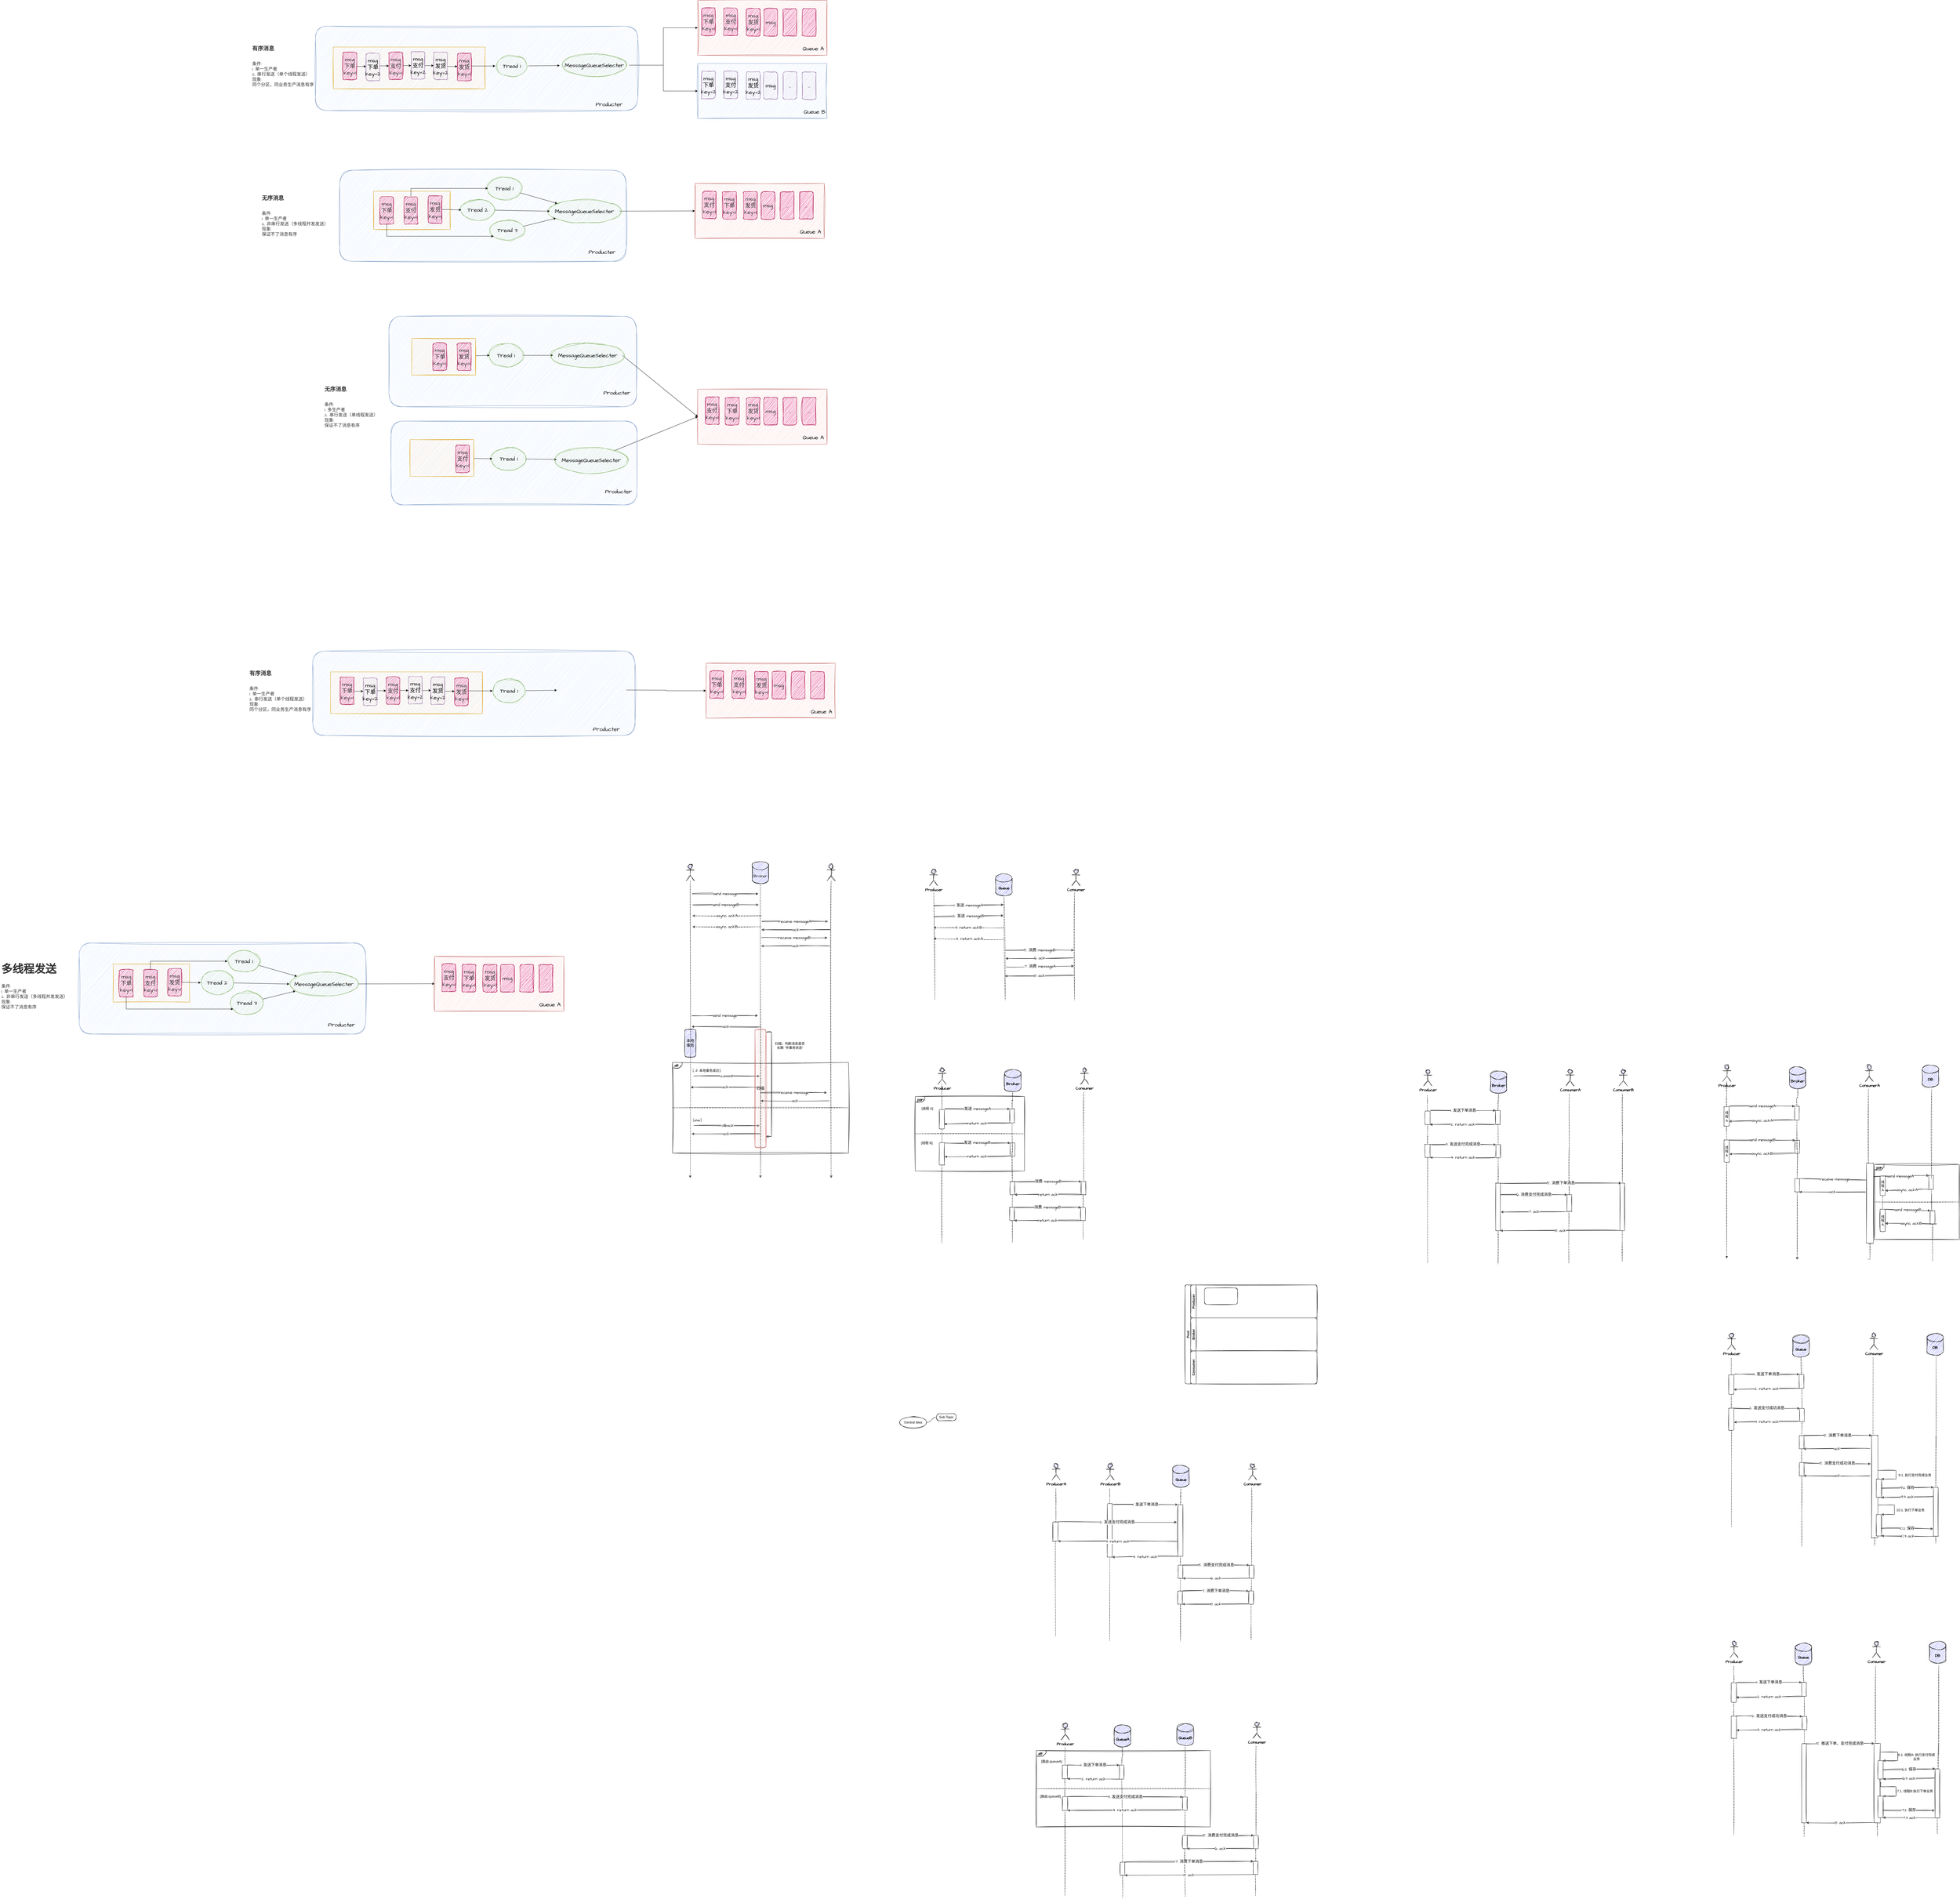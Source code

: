 <mxfile version="20.4.1" type="github">
  <diagram id="t6OHfR6FmyxQkKUDszNN" name="第 1 页">
    <mxGraphModel dx="4078" dy="792" grid="0" gridSize="10" guides="1" tooltips="1" connect="1" arrows="1" fold="1" page="1" pageScale="1" pageWidth="827" pageHeight="1169" math="0" shadow="0">
      <root>
        <mxCell id="0" />
        <mxCell id="1" parent="0" />
        <mxCell id="6XqoCP99UkAgxWEzy2gV-492" value="par" style="strokeColor=inherit;fillColor=inherit;gradientColor=inherit;html=1;shape=mxgraph.sysml.package;labelX=35;fontStyle=1;align=left;verticalAlign=top;spacingLeft=5;spacingTop=-3;rounded=0;shadow=0;glass=0;sketch=1;hachureGap=4;jiggle=2;fontFamily=Architects Daughter;fontSource=https%3A%2F%2Ffonts.googleapis.com%2Fcss%3Ffamily%3DArchitects%2BDaughter;fontSize=14;" vertex="1" parent="1">
          <mxGeometry x="4458" y="4253" width="309" height="273" as="geometry" />
        </mxCell>
        <mxCell id="6XqoCP99UkAgxWEzy2gV-310" value="par" style="strokeColor=inherit;fillColor=inherit;gradientColor=inherit;html=1;shape=mxgraph.sysml.package;labelX=35;fontStyle=1;align=left;verticalAlign=top;spacingLeft=5;spacingTop=-3;rounded=0;shadow=0;glass=0;sketch=1;hachureGap=4;jiggle=2;fontFamily=Architects Daughter;fontSource=https%3A%2F%2Ffonts.googleapis.com%2Fcss%3Ffamily%3DArchitects%2BDaughter;fontSize=14;" vertex="1" parent="1">
          <mxGeometry x="971" y="4006" width="397" height="271" as="geometry" />
        </mxCell>
        <mxCell id="6XqoCP99UkAgxWEzy2gV-245" style="edgeStyle=orthogonalEdgeStyle;curved=1;rounded=0;sketch=1;hachureGap=4;jiggle=2;orthogonalLoop=1;jettySize=auto;html=1;fontFamily=Architects Daughter;fontSource=https%3A%2F%2Ffonts.googleapis.com%2Fcss%3Ffamily%3DArchitects%2BDaughter;fontSize=14;startArrow=none;startFill=0;dashed=1;endArrow=none;endFill=0;" edge="1" parent="1">
          <mxGeometry relative="1" as="geometry">
            <mxPoint x="1550" y="3656" as="targetPoint" />
            <Array as="points">
              <mxPoint x="1550" y="3316" />
              <mxPoint x="1550" y="3316" />
            </Array>
            <mxPoint x="1550" y="3265" as="sourcePoint" />
          </mxGeometry>
        </mxCell>
        <mxCell id="eC4Hnao7uJymBbSfjqEv-2" value="" style="rounded=1;whiteSpace=wrap;html=1;sketch=1;hachureGap=4;jiggle=2;fontFamily=Architects Daughter;fontSource=https%3A%2F%2Ffonts.googleapis.com%2Fcss%3Ffamily%3DArchitects%2BDaughter;fontSize=20;fillColor=#dae8fc;strokeColor=#6c8ebf;" parent="1" vertex="1">
          <mxGeometry x="-1210" y="114" width="1172" height="307" as="geometry" />
        </mxCell>
        <mxCell id="eC4Hnao7uJymBbSfjqEv-3" value="" style="rounded=0;whiteSpace=wrap;html=1;sketch=1;hachureGap=4;jiggle=2;fontFamily=Architects Daughter;fontSource=https%3A%2F%2Ffonts.googleapis.com%2Fcss%3Ffamily%3DArchitects%2BDaughter;fontSize=20;fillColor=#f8cecc;strokeColor=#b85450;" parent="1" vertex="1">
          <mxGeometry x="180" y="20" width="470" height="200" as="geometry" />
        </mxCell>
        <mxCell id="eC4Hnao7uJymBbSfjqEv-7" value="Queue A" style="text;html=1;strokeColor=none;fillColor=none;align=center;verticalAlign=middle;whiteSpace=wrap;rounded=0;sketch=1;hachureGap=4;jiggle=2;fontFamily=Architects Daughter;fontSource=https%3A%2F%2Ffonts.googleapis.com%2Fcss%3Ffamily%3DArchitects%2BDaughter;fontSize=20;" parent="1" vertex="1">
          <mxGeometry x="560" y="180" width="80" height="30" as="geometry" />
        </mxCell>
        <mxCell id="eC4Hnao7uJymBbSfjqEv-11" value="msg" style="rounded=1;whiteSpace=wrap;html=1;sketch=1;hachureGap=4;jiggle=2;fontFamily=Architects Daughter;fontSource=https%3A%2F%2Ffonts.googleapis.com%2Fcss%3Ffamily%3DArchitects%2BDaughter;fontSize=20;fillColor=#d80073;strokeColor=#A50040;fontColor=#333333;" parent="1" vertex="1">
          <mxGeometry x="420" y="50" width="50" height="100" as="geometry" />
        </mxCell>
        <mxCell id="eC4Hnao7uJymBbSfjqEv-12" value="..." style="rounded=1;whiteSpace=wrap;html=1;sketch=1;hachureGap=4;jiggle=2;fontFamily=Architects Daughter;fontSource=https%3A%2F%2Ffonts.googleapis.com%2Fcss%3Ffamily%3DArchitects%2BDaughter;fontSize=20;fillColor=#d80073;strokeColor=#A50040;fontColor=#333333;" parent="1" vertex="1">
          <mxGeometry x="490" y="50" width="50" height="100" as="geometry" />
        </mxCell>
        <mxCell id="eC4Hnao7uJymBbSfjqEv-13" value="..." style="rounded=1;whiteSpace=wrap;html=1;sketch=1;hachureGap=4;jiggle=2;fontFamily=Architects Daughter;fontSource=https%3A%2F%2Ffonts.googleapis.com%2Fcss%3Ffamily%3DArchitects%2BDaughter;fontSize=20;fillColor=#d80073;strokeColor=#A50040;fontColor=#333333;" parent="1" vertex="1">
          <mxGeometry x="560" y="50" width="50" height="100" as="geometry" />
        </mxCell>
        <mxCell id="6XqoCP99UkAgxWEzy2gV-2" style="rounded=0;orthogonalLoop=1;jettySize=auto;html=1;" edge="1" parent="1" source="eC4Hnao7uJymBbSfjqEv-17" target="6XqoCP99UkAgxWEzy2gV-1">
          <mxGeometry relative="1" as="geometry" />
        </mxCell>
        <mxCell id="eC4Hnao7uJymBbSfjqEv-17" value="Tread 1" style="ellipse;whiteSpace=wrap;html=1;sketch=1;hachureGap=4;jiggle=2;fontFamily=Architects Daughter;fontSource=https%3A%2F%2Ffonts.googleapis.com%2Fcss%3Ffamily%3DArchitects%2BDaughter;fontSize=20;fillColor=#d5e8d4;strokeColor=#82b366;" parent="1" vertex="1">
          <mxGeometry x="-556" y="219" width="120" height="80" as="geometry" />
        </mxCell>
        <mxCell id="eC4Hnao7uJymBbSfjqEv-18" value="Producter" style="text;html=1;strokeColor=none;fillColor=none;align=center;verticalAlign=middle;whiteSpace=wrap;rounded=0;sketch=1;hachureGap=4;jiggle=2;fontFamily=Architects Daughter;fontSource=https%3A%2F%2Ffonts.googleapis.com%2Fcss%3Ffamily%3DArchitects%2BDaughter;fontSize=20;" parent="1" vertex="1">
          <mxGeometry x="-172" y="383" width="60" height="30" as="geometry" />
        </mxCell>
        <mxCell id="eC4Hnao7uJymBbSfjqEv-19" value="" style="rounded=0;whiteSpace=wrap;html=1;sketch=1;hachureGap=4;jiggle=2;fontFamily=Architects Daughter;fontSource=https%3A%2F%2Ffonts.googleapis.com%2Fcss%3Ffamily%3DArchitects%2BDaughter;fontSize=20;fillColor=#dae8fc;strokeColor=#6c8ebf;" parent="1" vertex="1">
          <mxGeometry x="180" y="250" width="470" height="200" as="geometry" />
        </mxCell>
        <mxCell id="eC4Hnao7uJymBbSfjqEv-20" value="Queue B" style="text;html=1;strokeColor=none;fillColor=none;align=center;verticalAlign=middle;whiteSpace=wrap;rounded=0;sketch=1;hachureGap=4;jiggle=2;fontFamily=Architects Daughter;fontSource=https%3A%2F%2Ffonts.googleapis.com%2Fcss%3Ffamily%3DArchitects%2BDaughter;fontSize=20;" parent="1" vertex="1">
          <mxGeometry x="560" y="410" width="90" height="30" as="geometry" />
        </mxCell>
        <mxCell id="eC4Hnao7uJymBbSfjqEv-24" value="msg" style="rounded=1;whiteSpace=wrap;html=1;sketch=1;hachureGap=4;jiggle=2;fontFamily=Architects Daughter;fontSource=https%3A%2F%2Ffonts.googleapis.com%2Fcss%3Ffamily%3DArchitects%2BDaughter;fontSize=20;fillColor=#e1d5e7;strokeColor=#9673a6;" parent="1" vertex="1">
          <mxGeometry x="420" y="280" width="50" height="100" as="geometry" />
        </mxCell>
        <mxCell id="eC4Hnao7uJymBbSfjqEv-25" value="..." style="rounded=1;whiteSpace=wrap;html=1;sketch=1;hachureGap=4;jiggle=2;fontFamily=Architects Daughter;fontSource=https%3A%2F%2Ffonts.googleapis.com%2Fcss%3Ffamily%3DArchitects%2BDaughter;fontSize=20;fillColor=#e1d5e7;strokeColor=#9673a6;" parent="1" vertex="1">
          <mxGeometry x="490" y="280" width="50" height="100" as="geometry" />
        </mxCell>
        <mxCell id="eC4Hnao7uJymBbSfjqEv-26" value="..." style="rounded=1;whiteSpace=wrap;html=1;sketch=1;hachureGap=4;jiggle=2;fontFamily=Architects Daughter;fontSource=https%3A%2F%2Ffonts.googleapis.com%2Fcss%3Ffamily%3DArchitects%2BDaughter;fontSize=20;fillColor=#e1d5e7;strokeColor=#9673a6;" parent="1" vertex="1">
          <mxGeometry x="560" y="280" width="50" height="100" as="geometry" />
        </mxCell>
        <mxCell id="eC4Hnao7uJymBbSfjqEv-27" value="&lt;h1&gt;&lt;font style=&quot;font-size: 20px; line-height: 0.8;&quot;&gt;有序消息&lt;/font&gt;&lt;/h1&gt;&lt;div style=&quot;font-size: 16px;&quot;&gt;条件:&lt;/div&gt;&lt;div style=&quot;font-size: 16px;&quot;&gt;1. 单一生产者&lt;/div&gt;&lt;div style=&quot;font-size: 16px;&quot;&gt;&lt;font style=&quot;font-size: 16px;&quot;&gt;2. 串行发送（单个线程发送）&lt;/font&gt;&lt;/div&gt;&lt;div style=&quot;font-size: 16px;&quot;&gt;现象:&lt;/div&gt;&lt;div style=&quot;font-size: 16px;&quot;&gt;同个分区，同业务生产消息有序&lt;/div&gt;" style="text;html=1;strokeColor=none;fillColor=none;spacing=5;spacingTop=-20;whiteSpace=wrap;overflow=hidden;rounded=0;sketch=1;hachureGap=4;jiggle=2;fontFamily=Architects Daughter;fontSource=https%3A%2F%2Ffonts.googleapis.com%2Fcss%3Ffamily%3DArchitects%2BDaughter;fontSize=20;fontColor=#333333;" parent="1" vertex="1">
          <mxGeometry x="-1445" y="150" width="300" height="200" as="geometry" />
        </mxCell>
        <mxCell id="eC4Hnao7uJymBbSfjqEv-28" value="msg&lt;br&gt;下单&lt;br&gt;key=1" style="rounded=1;whiteSpace=wrap;html=1;sketch=1;hachureGap=4;jiggle=2;fontFamily=Architects Daughter;fontSource=https%3A%2F%2Ffonts.googleapis.com%2Fcss%3Ffamily%3DArchitects%2BDaughter;fontSize=20;fillColor=#d80073;strokeColor=#A50040;fontColor=#333333;" parent="1" vertex="1">
          <mxGeometry x="193.5" y="48" width="50" height="100" as="geometry" />
        </mxCell>
        <mxCell id="6XqoCP99UkAgxWEzy2gV-5" style="edgeStyle=orthogonalEdgeStyle;rounded=0;orthogonalLoop=1;jettySize=auto;html=1;entryX=0;entryY=0.5;entryDx=0;entryDy=0;" edge="1" parent="1" source="6XqoCP99UkAgxWEzy2gV-1" target="eC4Hnao7uJymBbSfjqEv-3">
          <mxGeometry relative="1" as="geometry" />
        </mxCell>
        <mxCell id="6XqoCP99UkAgxWEzy2gV-6" style="edgeStyle=orthogonalEdgeStyle;rounded=0;orthogonalLoop=1;jettySize=auto;html=1;exitX=1;exitY=0.5;exitDx=0;exitDy=0;entryX=0;entryY=0.5;entryDx=0;entryDy=0;" edge="1" parent="1" source="6XqoCP99UkAgxWEzy2gV-1" target="eC4Hnao7uJymBbSfjqEv-19">
          <mxGeometry relative="1" as="geometry" />
        </mxCell>
        <mxCell id="6XqoCP99UkAgxWEzy2gV-1" value="MessageQueueSelecter" style="ellipse;whiteSpace=wrap;html=1;sketch=1;hachureGap=4;jiggle=2;fontFamily=Architects Daughter;fontSource=https%3A%2F%2Ffonts.googleapis.com%2Fcss%3Ffamily%3DArchitects%2BDaughter;fontSize=20;fillColor=#d5e8d4;strokeColor=#82b366;" vertex="1" parent="1">
          <mxGeometry x="-322" y="211" width="252" height="90" as="geometry" />
        </mxCell>
        <mxCell id="6XqoCP99UkAgxWEzy2gV-3" value="msg&lt;br&gt;支付&lt;br&gt;key=1" style="rounded=1;whiteSpace=wrap;html=1;sketch=1;hachureGap=4;jiggle=2;fontFamily=Architects Daughter;fontSource=https%3A%2F%2Ffonts.googleapis.com%2Fcss%3Ffamily%3DArchitects%2BDaughter;fontSize=20;fillColor=#d80073;strokeColor=#A50040;fontColor=#333333;" vertex="1" parent="1">
          <mxGeometry x="274.5" y="48" width="50" height="100" as="geometry" />
        </mxCell>
        <mxCell id="6XqoCP99UkAgxWEzy2gV-4" value="msg&lt;br&gt;发货&lt;br&gt;key=1" style="rounded=1;whiteSpace=wrap;html=1;sketch=1;hachureGap=4;jiggle=2;fontFamily=Architects Daughter;fontSource=https%3A%2F%2Ffonts.googleapis.com%2Fcss%3Ffamily%3DArchitects%2BDaughter;fontSize=20;fillColor=#d80073;strokeColor=#A50040;fontColor=#333333;" vertex="1" parent="1">
          <mxGeometry x="356.5" y="50" width="50" height="100" as="geometry" />
        </mxCell>
        <mxCell id="6XqoCP99UkAgxWEzy2gV-7" value="msg&lt;br&gt;下单&lt;br&gt;key=2" style="rounded=1;whiteSpace=wrap;html=1;sketch=1;hachureGap=4;jiggle=2;fontFamily=Architects Daughter;fontSource=https%3A%2F%2Ffonts.googleapis.com%2Fcss%3Ffamily%3DArchitects%2BDaughter;fontSize=20;fillColor=#e1d5e7;strokeColor=#9673a6;" vertex="1" parent="1">
          <mxGeometry x="194" y="278" width="50" height="100" as="geometry" />
        </mxCell>
        <mxCell id="6XqoCP99UkAgxWEzy2gV-8" value="msg&lt;br&gt;支付&lt;br&gt;key=2" style="rounded=1;whiteSpace=wrap;html=1;sketch=1;hachureGap=4;jiggle=2;fontFamily=Architects Daughter;fontSource=https%3A%2F%2Ffonts.googleapis.com%2Fcss%3Ffamily%3DArchitects%2BDaughter;fontSize=20;fillColor=#e1d5e7;strokeColor=#9673a6;" vertex="1" parent="1">
          <mxGeometry x="275" y="278" width="50" height="100" as="geometry" />
        </mxCell>
        <mxCell id="6XqoCP99UkAgxWEzy2gV-9" value="msg&lt;br&gt;发货&lt;br&gt;key=2" style="rounded=1;whiteSpace=wrap;html=1;sketch=1;hachureGap=4;jiggle=2;fontFamily=Architects Daughter;fontSource=https%3A%2F%2Ffonts.googleapis.com%2Fcss%3Ffamily%3DArchitects%2BDaughter;fontSize=20;fillColor=#e1d5e7;strokeColor=#9673a6;" vertex="1" parent="1">
          <mxGeometry x="357" y="280" width="50" height="100" as="geometry" />
        </mxCell>
        <mxCell id="6XqoCP99UkAgxWEzy2gV-16" value="" style="rounded=1;whiteSpace=wrap;html=1;sketch=1;hachureGap=4;jiggle=2;fontFamily=Architects Daughter;fontSource=https%3A%2F%2Ffonts.googleapis.com%2Fcss%3Ffamily%3DArchitects%2BDaughter;fontSize=20;fillColor=#dae8fc;strokeColor=#6c8ebf;" vertex="1" parent="1">
          <mxGeometry x="-1122" y="638" width="1042" height="331" as="geometry" />
        </mxCell>
        <mxCell id="6XqoCP99UkAgxWEzy2gV-17" value="" style="rounded=0;whiteSpace=wrap;html=1;sketch=1;hachureGap=4;jiggle=2;fontFamily=Architects Daughter;fontSource=https%3A%2F%2Ffonts.googleapis.com%2Fcss%3Ffamily%3DArchitects%2BDaughter;fontSize=20;fillColor=#f8cecc;strokeColor=#b85450;" vertex="1" parent="1">
          <mxGeometry x="170" y="686" width="470" height="200" as="geometry" />
        </mxCell>
        <mxCell id="6XqoCP99UkAgxWEzy2gV-18" value="Queue A" style="text;html=1;strokeColor=none;fillColor=none;align=center;verticalAlign=middle;whiteSpace=wrap;rounded=0;sketch=1;hachureGap=4;jiggle=2;fontFamily=Architects Daughter;fontSource=https%3A%2F%2Ffonts.googleapis.com%2Fcss%3Ffamily%3DArchitects%2BDaughter;fontSize=20;" vertex="1" parent="1">
          <mxGeometry x="550" y="846" width="80" height="30" as="geometry" />
        </mxCell>
        <mxCell id="6XqoCP99UkAgxWEzy2gV-19" value="msg" style="rounded=1;whiteSpace=wrap;html=1;sketch=1;hachureGap=4;jiggle=2;fontFamily=Architects Daughter;fontSource=https%3A%2F%2Ffonts.googleapis.com%2Fcss%3Ffamily%3DArchitects%2BDaughter;fontSize=20;fillColor=#d80073;strokeColor=#A50040;fontColor=#333333;" vertex="1" parent="1">
          <mxGeometry x="410" y="716" width="50" height="100" as="geometry" />
        </mxCell>
        <mxCell id="6XqoCP99UkAgxWEzy2gV-20" value="..." style="rounded=1;whiteSpace=wrap;html=1;sketch=1;hachureGap=4;jiggle=2;fontFamily=Architects Daughter;fontSource=https%3A%2F%2Ffonts.googleapis.com%2Fcss%3Ffamily%3DArchitects%2BDaughter;fontSize=20;fillColor=#d80073;strokeColor=#A50040;fontColor=#333333;" vertex="1" parent="1">
          <mxGeometry x="480" y="716" width="50" height="100" as="geometry" />
        </mxCell>
        <mxCell id="6XqoCP99UkAgxWEzy2gV-21" value="..." style="rounded=1;whiteSpace=wrap;html=1;sketch=1;hachureGap=4;jiggle=2;fontFamily=Architects Daughter;fontSource=https%3A%2F%2Ffonts.googleapis.com%2Fcss%3Ffamily%3DArchitects%2BDaughter;fontSize=20;fillColor=#d80073;strokeColor=#A50040;fontColor=#333333;" vertex="1" parent="1">
          <mxGeometry x="550" y="716" width="50" height="100" as="geometry" />
        </mxCell>
        <mxCell id="6XqoCP99UkAgxWEzy2gV-22" style="rounded=0;orthogonalLoop=1;jettySize=auto;html=1;" edge="1" parent="1" source="6XqoCP99UkAgxWEzy2gV-23" target="6XqoCP99UkAgxWEzy2gV-33">
          <mxGeometry relative="1" as="geometry" />
        </mxCell>
        <mxCell id="6XqoCP99UkAgxWEzy2gV-23" value="Tread 1" style="ellipse;whiteSpace=wrap;html=1;sketch=1;hachureGap=4;jiggle=2;fontFamily=Architects Daughter;fontSource=https%3A%2F%2Ffonts.googleapis.com%2Fcss%3Ffamily%3DArchitects%2BDaughter;fontSize=20;fillColor=#d5e8d4;strokeColor=#82b366;" vertex="1" parent="1">
          <mxGeometry x="-583" y="664" width="120" height="80" as="geometry" />
        </mxCell>
        <mxCell id="6XqoCP99UkAgxWEzy2gV-24" value="Producter" style="text;html=1;strokeColor=none;fillColor=none;align=center;verticalAlign=middle;whiteSpace=wrap;rounded=0;sketch=1;hachureGap=4;jiggle=2;fontFamily=Architects Daughter;fontSource=https%3A%2F%2Ffonts.googleapis.com%2Fcss%3Ffamily%3DArchitects%2BDaughter;fontSize=20;" vertex="1" parent="1">
          <mxGeometry x="-198" y="920" width="60" height="30" as="geometry" />
        </mxCell>
        <mxCell id="6XqoCP99UkAgxWEzy2gV-30" value="msg&lt;br&gt;下单&lt;br&gt;key=1" style="rounded=1;whiteSpace=wrap;html=1;sketch=1;hachureGap=4;jiggle=2;fontFamily=Architects Daughter;fontSource=https%3A%2F%2Ffonts.googleapis.com%2Fcss%3Ffamily%3DArchitects%2BDaughter;fontSize=20;fillColor=#d80073;strokeColor=#A50040;fontColor=#333333;" vertex="1" parent="1">
          <mxGeometry x="270" y="716" width="50" height="100" as="geometry" />
        </mxCell>
        <mxCell id="6XqoCP99UkAgxWEzy2gV-31" style="rounded=0;orthogonalLoop=1;jettySize=auto;html=1;entryX=0;entryY=0.5;entryDx=0;entryDy=0;" edge="1" parent="1" source="6XqoCP99UkAgxWEzy2gV-33" target="6XqoCP99UkAgxWEzy2gV-17">
          <mxGeometry relative="1" as="geometry" />
        </mxCell>
        <mxCell id="6XqoCP99UkAgxWEzy2gV-33" value="MessageQueueSelecter" style="ellipse;whiteSpace=wrap;html=1;sketch=1;hachureGap=4;jiggle=2;fontFamily=Architects Daughter;fontSource=https%3A%2F%2Ffonts.googleapis.com%2Fcss%3Ffamily%3DArchitects%2BDaughter;fontSize=20;fillColor=#d5e8d4;strokeColor=#82b366;" vertex="1" parent="1">
          <mxGeometry x="-358" y="742" width="252" height="90" as="geometry" />
        </mxCell>
        <mxCell id="6XqoCP99UkAgxWEzy2gV-34" value="msg&lt;br&gt;支付&lt;br&gt;key=1" style="rounded=1;whiteSpace=wrap;html=1;sketch=1;hachureGap=4;jiggle=2;fontFamily=Architects Daughter;fontSource=https%3A%2F%2Ffonts.googleapis.com%2Fcss%3Ffamily%3DArchitects%2BDaughter;fontSize=20;fillColor=#d80073;strokeColor=#A50040;fontColor=#333333;" vertex="1" parent="1">
          <mxGeometry x="197" y="714" width="50" height="100" as="geometry" />
        </mxCell>
        <mxCell id="6XqoCP99UkAgxWEzy2gV-35" value="msg&lt;br&gt;发货&lt;br&gt;key=1" style="rounded=1;whiteSpace=wrap;html=1;sketch=1;hachureGap=4;jiggle=2;fontFamily=Architects Daughter;fontSource=https%3A%2F%2Ffonts.googleapis.com%2Fcss%3Ffamily%3DArchitects%2BDaughter;fontSize=20;fillColor=#d80073;strokeColor=#A50040;fontColor=#333333;" vertex="1" parent="1">
          <mxGeometry x="346.5" y="716" width="50" height="100" as="geometry" />
        </mxCell>
        <mxCell id="6XqoCP99UkAgxWEzy2gV-48" style="edgeStyle=none;rounded=0;orthogonalLoop=1;jettySize=auto;html=1;" edge="1" parent="1" source="6XqoCP99UkAgxWEzy2gV-45" target="6XqoCP99UkAgxWEzy2gV-33">
          <mxGeometry relative="1" as="geometry" />
        </mxCell>
        <mxCell id="6XqoCP99UkAgxWEzy2gV-45" value="Tread 3" style="ellipse;whiteSpace=wrap;html=1;sketch=1;hachureGap=4;jiggle=2;fontFamily=Architects Daughter;fontSource=https%3A%2F%2Ffonts.googleapis.com%2Fcss%3Ffamily%3DArchitects%2BDaughter;fontSize=20;fillColor=#d5e8d4;strokeColor=#82b366;" vertex="1" parent="1">
          <mxGeometry x="-572" y="816" width="120" height="80" as="geometry" />
        </mxCell>
        <mxCell id="6XqoCP99UkAgxWEzy2gV-47" style="edgeStyle=none;rounded=0;orthogonalLoop=1;jettySize=auto;html=1;entryX=0;entryY=0.5;entryDx=0;entryDy=0;" edge="1" parent="1" source="6XqoCP99UkAgxWEzy2gV-46" target="6XqoCP99UkAgxWEzy2gV-33">
          <mxGeometry relative="1" as="geometry" />
        </mxCell>
        <mxCell id="6XqoCP99UkAgxWEzy2gV-46" value="Tread 2" style="ellipse;whiteSpace=wrap;html=1;sketch=1;hachureGap=4;jiggle=2;fontFamily=Architects Daughter;fontSource=https%3A%2F%2Ffonts.googleapis.com%2Fcss%3Ffamily%3DArchitects%2BDaughter;fontSize=20;fillColor=#d5e8d4;strokeColor=#82b366;" vertex="1" parent="1">
          <mxGeometry x="-680" y="742" width="120" height="80" as="geometry" />
        </mxCell>
        <mxCell id="6XqoCP99UkAgxWEzy2gV-49" value="" style="rounded=1;whiteSpace=wrap;html=1;sketch=1;hachureGap=4;jiggle=2;fontFamily=Architects Daughter;fontSource=https%3A%2F%2Ffonts.googleapis.com%2Fcss%3Ffamily%3DArchitects%2BDaughter;fontSize=20;fillColor=#dae8fc;strokeColor=#6c8ebf;" vertex="1" parent="1">
          <mxGeometry x="-943" y="1169" width="900" height="329" as="geometry" />
        </mxCell>
        <mxCell id="6XqoCP99UkAgxWEzy2gV-50" value="" style="rounded=0;whiteSpace=wrap;html=1;sketch=1;hachureGap=4;jiggle=2;fontFamily=Architects Daughter;fontSource=https%3A%2F%2Ffonts.googleapis.com%2Fcss%3Ffamily%3DArchitects%2BDaughter;fontSize=20;fillColor=#f8cecc;strokeColor=#b85450;" vertex="1" parent="1">
          <mxGeometry x="180" y="1434" width="470" height="200" as="geometry" />
        </mxCell>
        <mxCell id="6XqoCP99UkAgxWEzy2gV-51" value="Queue A" style="text;html=1;strokeColor=none;fillColor=none;align=center;verticalAlign=middle;whiteSpace=wrap;rounded=0;sketch=1;hachureGap=4;jiggle=2;fontFamily=Architects Daughter;fontSource=https%3A%2F%2Ffonts.googleapis.com%2Fcss%3Ffamily%3DArchitects%2BDaughter;fontSize=20;" vertex="1" parent="1">
          <mxGeometry x="560" y="1594" width="80" height="30" as="geometry" />
        </mxCell>
        <mxCell id="6XqoCP99UkAgxWEzy2gV-52" value="msg" style="rounded=1;whiteSpace=wrap;html=1;sketch=1;hachureGap=4;jiggle=2;fontFamily=Architects Daughter;fontSource=https%3A%2F%2Ffonts.googleapis.com%2Fcss%3Ffamily%3DArchitects%2BDaughter;fontSize=20;fillColor=#d80073;strokeColor=#A50040;fontColor=#333333;" vertex="1" parent="1">
          <mxGeometry x="420" y="1464" width="50" height="100" as="geometry" />
        </mxCell>
        <mxCell id="6XqoCP99UkAgxWEzy2gV-53" value="..." style="rounded=1;whiteSpace=wrap;html=1;sketch=1;hachureGap=4;jiggle=2;fontFamily=Architects Daughter;fontSource=https%3A%2F%2Ffonts.googleapis.com%2Fcss%3Ffamily%3DArchitects%2BDaughter;fontSize=20;fillColor=#d80073;strokeColor=#A50040;fontColor=#333333;" vertex="1" parent="1">
          <mxGeometry x="490" y="1464" width="50" height="100" as="geometry" />
        </mxCell>
        <mxCell id="6XqoCP99UkAgxWEzy2gV-54" value="..." style="rounded=1;whiteSpace=wrap;html=1;sketch=1;hachureGap=4;jiggle=2;fontFamily=Architects Daughter;fontSource=https%3A%2F%2Ffonts.googleapis.com%2Fcss%3Ffamily%3DArchitects%2BDaughter;fontSize=20;fillColor=#d80073;strokeColor=#A50040;fontColor=#333333;" vertex="1" parent="1">
          <mxGeometry x="560" y="1464" width="50" height="100" as="geometry" />
        </mxCell>
        <mxCell id="6XqoCP99UkAgxWEzy2gV-55" style="rounded=0;orthogonalLoop=1;jettySize=auto;html=1;" edge="1" parent="1" source="6XqoCP99UkAgxWEzy2gV-56" target="6XqoCP99UkAgxWEzy2gV-66">
          <mxGeometry relative="1" as="geometry" />
        </mxCell>
        <mxCell id="6XqoCP99UkAgxWEzy2gV-56" value="Tread 1" style="ellipse;whiteSpace=wrap;html=1;sketch=1;hachureGap=4;jiggle=2;fontFamily=Architects Daughter;fontSource=https%3A%2F%2Ffonts.googleapis.com%2Fcss%3Ffamily%3DArchitects%2BDaughter;fontSize=20;fillColor=#d5e8d4;strokeColor=#82b366;" vertex="1" parent="1">
          <mxGeometry x="-577" y="1271" width="120" height="80" as="geometry" />
        </mxCell>
        <mxCell id="6XqoCP99UkAgxWEzy2gV-57" value="Producter" style="text;html=1;strokeColor=none;fillColor=none;align=center;verticalAlign=middle;whiteSpace=wrap;rounded=0;sketch=1;hachureGap=4;jiggle=2;fontFamily=Architects Daughter;fontSource=https%3A%2F%2Ffonts.googleapis.com%2Fcss%3Ffamily%3DArchitects%2BDaughter;fontSize=20;" vertex="1" parent="1">
          <mxGeometry x="-144" y="1432" width="60" height="30" as="geometry" />
        </mxCell>
        <mxCell id="6XqoCP99UkAgxWEzy2gV-63" value="msg&lt;br&gt;下单&lt;br&gt;key=1" style="rounded=1;whiteSpace=wrap;html=1;sketch=1;hachureGap=4;jiggle=2;fontFamily=Architects Daughter;fontSource=https%3A%2F%2Ffonts.googleapis.com%2Fcss%3Ffamily%3DArchitects%2BDaughter;fontSize=20;fillColor=#d80073;strokeColor=#A50040;fontColor=#333333;" vertex="1" parent="1">
          <mxGeometry x="280" y="1464" width="50" height="100" as="geometry" />
        </mxCell>
        <mxCell id="6XqoCP99UkAgxWEzy2gV-65" style="rounded=0;orthogonalLoop=1;jettySize=auto;html=1;exitX=1;exitY=0.5;exitDx=0;exitDy=0;entryX=0;entryY=0.5;entryDx=0;entryDy=0;" edge="1" parent="1" source="6XqoCP99UkAgxWEzy2gV-66" target="6XqoCP99UkAgxWEzy2gV-50">
          <mxGeometry relative="1" as="geometry">
            <mxPoint x="210" y="1623" as="targetPoint" />
          </mxGeometry>
        </mxCell>
        <mxCell id="6XqoCP99UkAgxWEzy2gV-66" value="MessageQueueSelecter" style="ellipse;whiteSpace=wrap;html=1;sketch=1;hachureGap=4;jiggle=2;fontFamily=Architects Daughter;fontSource=https%3A%2F%2Ffonts.googleapis.com%2Fcss%3Ffamily%3DArchitects%2BDaughter;fontSize=20;fillColor=#d5e8d4;strokeColor=#82b366;" vertex="1" parent="1">
          <mxGeometry x="-346" y="1266" width="252" height="90" as="geometry" />
        </mxCell>
        <mxCell id="6XqoCP99UkAgxWEzy2gV-67" value="msg&lt;br&gt;支付&lt;br&gt;key=1" style="rounded=1;whiteSpace=wrap;html=1;sketch=1;hachureGap=4;jiggle=2;fontFamily=Architects Daughter;fontSource=https%3A%2F%2Ffonts.googleapis.com%2Fcss%3Ffamily%3DArchitects%2BDaughter;fontSize=20;fillColor=#d80073;strokeColor=#A50040;fontColor=#333333;" vertex="1" parent="1">
          <mxGeometry x="207" y="1462" width="50" height="100" as="geometry" />
        </mxCell>
        <mxCell id="6XqoCP99UkAgxWEzy2gV-68" value="msg&lt;br&gt;发货&lt;br&gt;key=1" style="rounded=1;whiteSpace=wrap;html=1;sketch=1;hachureGap=4;jiggle=2;fontFamily=Architects Daughter;fontSource=https%3A%2F%2Ffonts.googleapis.com%2Fcss%3Ffamily%3DArchitects%2BDaughter;fontSize=20;fillColor=#d80073;strokeColor=#A50040;fontColor=#333333;" vertex="1" parent="1">
          <mxGeometry x="356.5" y="1464" width="50" height="100" as="geometry" />
        </mxCell>
        <mxCell id="6XqoCP99UkAgxWEzy2gV-83" value="" style="rounded=1;whiteSpace=wrap;html=1;sketch=1;hachureGap=4;jiggle=2;fontFamily=Architects Daughter;fontSource=https%3A%2F%2Ffonts.googleapis.com%2Fcss%3Ffamily%3DArchitects%2BDaughter;fontSize=20;fillColor=#dae8fc;strokeColor=#6c8ebf;" vertex="1" parent="1">
          <mxGeometry x="-935" y="1550" width="894" height="305" as="geometry" />
        </mxCell>
        <mxCell id="6XqoCP99UkAgxWEzy2gV-84" style="rounded=0;orthogonalLoop=1;jettySize=auto;html=1;" edge="1" parent="1" source="6XqoCP99UkAgxWEzy2gV-85" target="6XqoCP99UkAgxWEzy2gV-87">
          <mxGeometry relative="1" as="geometry" />
        </mxCell>
        <mxCell id="6XqoCP99UkAgxWEzy2gV-85" value="Tread 1" style="ellipse;whiteSpace=wrap;html=1;sketch=1;hachureGap=4;jiggle=2;fontFamily=Architects Daughter;fontSource=https%3A%2F%2Ffonts.googleapis.com%2Fcss%3Ffamily%3DArchitects%2BDaughter;fontSize=20;fillColor=#d5e8d4;strokeColor=#82b366;" vertex="1" parent="1">
          <mxGeometry x="-567" y="1647" width="120" height="80" as="geometry" />
        </mxCell>
        <mxCell id="6XqoCP99UkAgxWEzy2gV-86" value="Producter" style="text;html=1;strokeColor=none;fillColor=none;align=center;verticalAlign=middle;whiteSpace=wrap;rounded=0;sketch=1;hachureGap=4;jiggle=2;fontFamily=Architects Daughter;fontSource=https%3A%2F%2Ffonts.googleapis.com%2Fcss%3Ffamily%3DArchitects%2BDaughter;fontSize=20;" vertex="1" parent="1">
          <mxGeometry x="-138" y="1791" width="60" height="30" as="geometry" />
        </mxCell>
        <mxCell id="6XqoCP99UkAgxWEzy2gV-93" style="edgeStyle=none;rounded=0;orthogonalLoop=1;jettySize=auto;html=1;entryX=0;entryY=0.5;entryDx=0;entryDy=0;" edge="1" parent="1" source="6XqoCP99UkAgxWEzy2gV-87" target="6XqoCP99UkAgxWEzy2gV-50">
          <mxGeometry relative="1" as="geometry" />
        </mxCell>
        <mxCell id="6XqoCP99UkAgxWEzy2gV-102" style="edgeStyle=none;rounded=0;orthogonalLoop=1;jettySize=auto;html=1;entryX=0;entryY=0.5;entryDx=0;entryDy=0;" edge="1" parent="1" source="6XqoCP99UkAgxWEzy2gV-98" target="6XqoCP99UkAgxWEzy2gV-56">
          <mxGeometry relative="1" as="geometry" />
        </mxCell>
        <mxCell id="6XqoCP99UkAgxWEzy2gV-98" value="" style="rounded=0;whiteSpace=wrap;html=1;fillColor=#ffe6cc;strokeColor=#d79b00;sketch=1;" vertex="1" parent="1">
          <mxGeometry x="-860" y="1249" width="232" height="134" as="geometry" />
        </mxCell>
        <mxCell id="6XqoCP99UkAgxWEzy2gV-87" value="MessageQueueSelecter" style="ellipse;whiteSpace=wrap;html=1;sketch=1;hachureGap=4;jiggle=2;fontFamily=Architects Daughter;fontSource=https%3A%2F%2Ffonts.googleapis.com%2Fcss%3Ffamily%3DArchitects%2BDaughter;fontSize=20;fillColor=#d5e8d4;strokeColor=#82b366;" vertex="1" parent="1">
          <mxGeometry x="-333" y="1647" width="252" height="90" as="geometry" />
        </mxCell>
        <mxCell id="6XqoCP99UkAgxWEzy2gV-103" style="edgeStyle=none;rounded=0;orthogonalLoop=1;jettySize=auto;html=1;entryX=0;entryY=0.5;entryDx=0;entryDy=0;" edge="1" parent="1" source="6XqoCP99UkAgxWEzy2gV-97" target="6XqoCP99UkAgxWEzy2gV-85">
          <mxGeometry relative="1" as="geometry" />
        </mxCell>
        <mxCell id="6XqoCP99UkAgxWEzy2gV-97" value="" style="rounded=0;whiteSpace=wrap;html=1;fillColor=#ffe6cc;strokeColor=#d79b00;sketch=1;" vertex="1" parent="1">
          <mxGeometry x="-866" y="1617" width="232" height="134" as="geometry" />
        </mxCell>
        <mxCell id="6XqoCP99UkAgxWEzy2gV-73" value="msg&lt;br&gt;支付&lt;br&gt;key=1" style="rounded=1;whiteSpace=wrap;html=1;sketch=1;hachureGap=4;jiggle=2;fontFamily=Architects Daughter;fontSource=https%3A%2F%2Ffonts.googleapis.com%2Fcss%3Ffamily%3DArchitects%2BDaughter;fontSize=20;fillColor=#d80073;strokeColor=#A50040;fontColor=#333333;" vertex="1" parent="1">
          <mxGeometry x="-700" y="1637" width="50" height="100" as="geometry" />
        </mxCell>
        <mxCell id="6XqoCP99UkAgxWEzy2gV-72" value="msg&lt;br&gt;下单&lt;br&gt;key=1" style="rounded=1;whiteSpace=wrap;html=1;sketch=1;hachureGap=4;jiggle=2;fontFamily=Architects Daughter;fontSource=https%3A%2F%2Ffonts.googleapis.com%2Fcss%3Ffamily%3DArchitects%2BDaughter;fontSize=20;fillColor=#d80073;strokeColor=#A50040;fontColor=#333333;" vertex="1" parent="1">
          <mxGeometry x="-783" y="1266" width="50" height="100" as="geometry" />
        </mxCell>
        <mxCell id="6XqoCP99UkAgxWEzy2gV-74" value="msg&lt;br&gt;发货&lt;br&gt;key=1" style="rounded=1;whiteSpace=wrap;html=1;sketch=1;hachureGap=4;jiggle=2;fontFamily=Architects Daughter;fontSource=https%3A%2F%2Ffonts.googleapis.com%2Fcss%3Ffamily%3DArchitects%2BDaughter;fontSize=20;fillColor=#d80073;strokeColor=#A50040;fontColor=#333333;" vertex="1" parent="1">
          <mxGeometry x="-695" y="1266" width="50" height="100" as="geometry" />
        </mxCell>
        <mxCell id="6XqoCP99UkAgxWEzy2gV-105" value="" style="rounded=0;whiteSpace=wrap;html=1;fillColor=#ffe6cc;strokeColor=#d79b00;sketch=1;" vertex="1" parent="1">
          <mxGeometry x="-999" y="714" width="279" height="139" as="geometry" />
        </mxCell>
        <mxCell id="6XqoCP99UkAgxWEzy2gV-109" style="edgeStyle=elbowEdgeStyle;rounded=0;orthogonalLoop=1;jettySize=auto;html=1;elbow=vertical;exitX=0.5;exitY=1;exitDx=0;exitDy=0;" edge="1" parent="1" source="6XqoCP99UkAgxWEzy2gV-39" target="6XqoCP99UkAgxWEzy2gV-45">
          <mxGeometry relative="1" as="geometry">
            <Array as="points">
              <mxPoint x="-882" y="878" />
            </Array>
          </mxGeometry>
        </mxCell>
        <mxCell id="6XqoCP99UkAgxWEzy2gV-39" value="msg&lt;br&gt;下单&lt;br&gt;key=1" style="rounded=1;whiteSpace=wrap;html=1;sketch=1;hachureGap=4;jiggle=2;fontFamily=Architects Daughter;fontSource=https%3A%2F%2Ffonts.googleapis.com%2Fcss%3Ffamily%3DArchitects%2BDaughter;fontSize=20;fillColor=#d80073;strokeColor=#A50040;fontColor=#333333;" vertex="1" parent="1">
          <mxGeometry x="-976" y="734" width="50" height="100" as="geometry" />
        </mxCell>
        <mxCell id="6XqoCP99UkAgxWEzy2gV-107" style="edgeStyle=orthogonalEdgeStyle;rounded=0;orthogonalLoop=1;jettySize=auto;html=1;exitX=0.5;exitY=0;exitDx=0;exitDy=0;" edge="1" parent="1" source="6XqoCP99UkAgxWEzy2gV-40" target="6XqoCP99UkAgxWEzy2gV-23">
          <mxGeometry relative="1" as="geometry" />
        </mxCell>
        <mxCell id="6XqoCP99UkAgxWEzy2gV-40" value="msg&lt;br&gt;支付&lt;br&gt;key=1" style="rounded=1;whiteSpace=wrap;html=1;sketch=1;hachureGap=4;jiggle=2;fontFamily=Architects Daughter;fontSource=https%3A%2F%2Ffonts.googleapis.com%2Fcss%3Ffamily%3DArchitects%2BDaughter;fontSize=20;fillColor=#d80073;strokeColor=#A50040;fontColor=#333333;" vertex="1" parent="1">
          <mxGeometry x="-888" y="734" width="50" height="100" as="geometry" />
        </mxCell>
        <mxCell id="6XqoCP99UkAgxWEzy2gV-108" style="edgeStyle=orthogonalEdgeStyle;rounded=0;orthogonalLoop=1;jettySize=auto;html=1;entryX=0;entryY=0.5;entryDx=0;entryDy=0;" edge="1" parent="1" source="6XqoCP99UkAgxWEzy2gV-41" target="6XqoCP99UkAgxWEzy2gV-46">
          <mxGeometry relative="1" as="geometry" />
        </mxCell>
        <mxCell id="6XqoCP99UkAgxWEzy2gV-41" value="msg&lt;br&gt;发货&lt;br&gt;key=1" style="rounded=1;whiteSpace=wrap;html=1;sketch=1;hachureGap=4;jiggle=2;fontFamily=Architects Daughter;fontSource=https%3A%2F%2Ffonts.googleapis.com%2Fcss%3Ffamily%3DArchitects%2BDaughter;fontSize=20;fillColor=#d80073;strokeColor=#A50040;fontColor=#333333;" vertex="1" parent="1">
          <mxGeometry x="-800" y="731" width="50" height="100" as="geometry" />
        </mxCell>
        <mxCell id="6XqoCP99UkAgxWEzy2gV-111" value="" style="rounded=0;whiteSpace=wrap;html=1;fillColor=#ffe6cc;strokeColor=#d79b00;sketch=1;" vertex="1" parent="1">
          <mxGeometry x="-1145" y="190" width="552" height="152" as="geometry" />
        </mxCell>
        <mxCell id="6XqoCP99UkAgxWEzy2gV-118" style="edgeStyle=elbowEdgeStyle;rounded=0;orthogonalLoop=1;jettySize=auto;elbow=vertical;html=1;" edge="1" parent="1" source="6XqoCP99UkAgxWEzy2gV-10" target="6XqoCP99UkAgxWEzy2gV-13">
          <mxGeometry relative="1" as="geometry" />
        </mxCell>
        <mxCell id="6XqoCP99UkAgxWEzy2gV-10" value="msg&lt;br&gt;下单&lt;br&gt;key=1" style="rounded=1;whiteSpace=wrap;html=1;sketch=1;hachureGap=4;jiggle=2;fontFamily=Architects Daughter;fontSource=https%3A%2F%2Ffonts.googleapis.com%2Fcss%3Ffamily%3DArchitects%2BDaughter;fontSize=20;fillColor=#d80073;strokeColor=#A50040;fontColor=#333333;" vertex="1" parent="1">
          <mxGeometry x="-1110" y="208.5" width="50" height="100" as="geometry" />
        </mxCell>
        <mxCell id="6XqoCP99UkAgxWEzy2gV-116" style="edgeStyle=elbowEdgeStyle;rounded=0;orthogonalLoop=1;jettySize=auto;elbow=vertical;html=1;" edge="1" parent="1" source="6XqoCP99UkAgxWEzy2gV-11" target="6XqoCP99UkAgxWEzy2gV-14">
          <mxGeometry relative="1" as="geometry" />
        </mxCell>
        <mxCell id="6XqoCP99UkAgxWEzy2gV-11" value="msg&lt;br&gt;支付&lt;br&gt;key=1" style="rounded=1;whiteSpace=wrap;html=1;sketch=1;hachureGap=4;jiggle=2;fontFamily=Architects Daughter;fontSource=https%3A%2F%2Ffonts.googleapis.com%2Fcss%3Ffamily%3DArchitects%2BDaughter;fontSize=20;fillColor=#d80073;strokeColor=#A50040;fontColor=#333333;" vertex="1" parent="1">
          <mxGeometry x="-943" y="208.5" width="50" height="100" as="geometry" />
        </mxCell>
        <mxCell id="6XqoCP99UkAgxWEzy2gV-113" style="edgeStyle=elbowEdgeStyle;rounded=0;orthogonalLoop=1;jettySize=auto;elbow=vertical;html=1;" edge="1" parent="1" source="6XqoCP99UkAgxWEzy2gV-12" target="eC4Hnao7uJymBbSfjqEv-17">
          <mxGeometry relative="1" as="geometry" />
        </mxCell>
        <mxCell id="6XqoCP99UkAgxWEzy2gV-12" value="msg&lt;br&gt;发货&lt;br&gt;key=1" style="rounded=1;whiteSpace=wrap;html=1;sketch=1;hachureGap=4;jiggle=2;fontFamily=Architects Daughter;fontSource=https%3A%2F%2Ffonts.googleapis.com%2Fcss%3Ffamily%3DArchitects%2BDaughter;fontSize=20;fillColor=#d80073;strokeColor=#A50040;fontColor=#333333;" vertex="1" parent="1">
          <mxGeometry x="-694" y="212.5" width="50" height="100" as="geometry" />
        </mxCell>
        <mxCell id="6XqoCP99UkAgxWEzy2gV-117" style="edgeStyle=elbowEdgeStyle;rounded=0;orthogonalLoop=1;jettySize=auto;elbow=vertical;html=1;entryX=0;entryY=0.5;entryDx=0;entryDy=0;" edge="1" parent="1" source="6XqoCP99UkAgxWEzy2gV-13" target="6XqoCP99UkAgxWEzy2gV-11">
          <mxGeometry relative="1" as="geometry" />
        </mxCell>
        <mxCell id="6XqoCP99UkAgxWEzy2gV-13" value="msg&lt;br&gt;下单&lt;br&gt;key=2" style="rounded=1;whiteSpace=wrap;html=1;sketch=1;hachureGap=4;jiggle=2;fontFamily=Architects Daughter;fontSource=https%3A%2F%2Ffonts.googleapis.com%2Fcss%3Ffamily%3DArchitects%2BDaughter;fontSize=20;fillColor=#e1d5e7;strokeColor=#9673a6;" vertex="1" parent="1">
          <mxGeometry x="-1026" y="212.5" width="50" height="100" as="geometry" />
        </mxCell>
        <mxCell id="6XqoCP99UkAgxWEzy2gV-115" style="edgeStyle=elbowEdgeStyle;rounded=0;orthogonalLoop=1;jettySize=auto;elbow=vertical;html=1;" edge="1" parent="1" source="6XqoCP99UkAgxWEzy2gV-14" target="6XqoCP99UkAgxWEzy2gV-15">
          <mxGeometry relative="1" as="geometry" />
        </mxCell>
        <mxCell id="6XqoCP99UkAgxWEzy2gV-14" value="msg&lt;br&gt;支付&lt;br&gt;key=2" style="rounded=1;whiteSpace=wrap;html=1;sketch=1;hachureGap=4;jiggle=2;fontFamily=Architects Daughter;fontSource=https%3A%2F%2Ffonts.googleapis.com%2Fcss%3Ffamily%3DArchitects%2BDaughter;fontSize=20;fillColor=#e1d5e7;strokeColor=#9673a6;" vertex="1" parent="1">
          <mxGeometry x="-862" y="206.5" width="50" height="100" as="geometry" />
        </mxCell>
        <mxCell id="6XqoCP99UkAgxWEzy2gV-114" style="edgeStyle=elbowEdgeStyle;rounded=0;orthogonalLoop=1;jettySize=auto;elbow=vertical;html=1;" edge="1" parent="1" source="6XqoCP99UkAgxWEzy2gV-15" target="6XqoCP99UkAgxWEzy2gV-12">
          <mxGeometry relative="1" as="geometry" />
        </mxCell>
        <mxCell id="6XqoCP99UkAgxWEzy2gV-15" value="msg&lt;br&gt;发货&lt;br&gt;key=2" style="rounded=1;whiteSpace=wrap;html=1;sketch=1;hachureGap=4;jiggle=2;fontFamily=Architects Daughter;fontSource=https%3A%2F%2Ffonts.googleapis.com%2Fcss%3Ffamily%3DArchitects%2BDaughter;fontSize=20;fillColor=#e1d5e7;strokeColor=#9673a6;" vertex="1" parent="1">
          <mxGeometry x="-780" y="208.5" width="50" height="100" as="geometry" />
        </mxCell>
        <mxCell id="6XqoCP99UkAgxWEzy2gV-119" value="&lt;h1&gt;&lt;font style=&quot;font-size: 20px; line-height: 0.8;&quot;&gt;无序消息&lt;/font&gt;&lt;/h1&gt;&lt;div style=&quot;font-size: 16px;&quot;&gt;条件:&lt;/div&gt;&lt;div style=&quot;font-size: 16px;&quot;&gt;1. 单一生产者&lt;/div&gt;&lt;div style=&quot;font-size: 16px;&quot;&gt;&lt;font style=&quot;font-size: 16px;&quot;&gt;2. 非串行发送（多线程并发发送）&lt;/font&gt;&lt;/div&gt;&lt;div style=&quot;font-size: 16px;&quot;&gt;现象:&lt;/div&gt;&lt;div style=&quot;font-size: 16px;&quot;&gt;保证不了消息有序&lt;/div&gt;" style="text;html=1;strokeColor=none;fillColor=none;spacing=5;spacingTop=-20;whiteSpace=wrap;overflow=hidden;rounded=0;sketch=1;hachureGap=4;jiggle=2;fontFamily=Architects Daughter;fontSource=https%3A%2F%2Ffonts.googleapis.com%2Fcss%3Ffamily%3DArchitects%2BDaughter;fontSize=20;fontColor=#333333;" vertex="1" parent="1">
          <mxGeometry x="-1410" y="694" width="300" height="200" as="geometry" />
        </mxCell>
        <mxCell id="6XqoCP99UkAgxWEzy2gV-120" value="&lt;h1&gt;&lt;font style=&quot;font-size: 20px; line-height: 0.8;&quot;&gt;无序消息&lt;/font&gt;&lt;/h1&gt;&lt;div style=&quot;font-size: 16px;&quot;&gt;条件:&lt;/div&gt;&lt;div style=&quot;font-size: 16px;&quot;&gt;1. 多生产者&lt;/div&gt;&lt;div style=&quot;font-size: 16px;&quot;&gt;&lt;font style=&quot;font-size: 16px;&quot;&gt;2. 串行发送（单线程发送）&lt;/font&gt;&lt;/div&gt;&lt;div style=&quot;font-size: 16px;&quot;&gt;现象:&lt;/div&gt;&lt;div style=&quot;font-size: 16px;&quot;&gt;保证不了消息有序&lt;/div&gt;" style="text;html=1;strokeColor=none;fillColor=none;spacing=5;spacingTop=-20;whiteSpace=wrap;overflow=hidden;rounded=0;sketch=1;hachureGap=4;jiggle=2;fontFamily=Architects Daughter;fontSource=https%3A%2F%2Ffonts.googleapis.com%2Fcss%3Ffamily%3DArchitects%2BDaughter;fontSize=20;fontColor=#333333;" vertex="1" parent="1">
          <mxGeometry x="-1182" y="1389" width="300" height="200" as="geometry" />
        </mxCell>
        <mxCell id="6XqoCP99UkAgxWEzy2gV-121" value="" style="rounded=1;whiteSpace=wrap;html=1;sketch=1;hachureGap=4;jiggle=2;fontFamily=Architects Daughter;fontSource=https%3A%2F%2Ffonts.googleapis.com%2Fcss%3Ffamily%3DArchitects%2BDaughter;fontSize=20;fillColor=#dae8fc;strokeColor=#6c8ebf;" vertex="1" parent="1">
          <mxGeometry x="-1220" y="2386" width="1172" height="307" as="geometry" />
        </mxCell>
        <mxCell id="6XqoCP99UkAgxWEzy2gV-122" value="" style="rounded=0;whiteSpace=wrap;html=1;sketch=1;hachureGap=4;jiggle=2;fontFamily=Architects Daughter;fontSource=https%3A%2F%2Ffonts.googleapis.com%2Fcss%3Ffamily%3DArchitects%2BDaughter;fontSize=20;fillColor=#f8cecc;strokeColor=#b85450;" vertex="1" parent="1">
          <mxGeometry x="210" y="2430.5" width="470" height="200" as="geometry" />
        </mxCell>
        <mxCell id="6XqoCP99UkAgxWEzy2gV-123" value="Queue A" style="text;html=1;strokeColor=none;fillColor=none;align=center;verticalAlign=middle;whiteSpace=wrap;rounded=0;sketch=1;hachureGap=4;jiggle=2;fontFamily=Architects Daughter;fontSource=https%3A%2F%2Ffonts.googleapis.com%2Fcss%3Ffamily%3DArchitects%2BDaughter;fontSize=20;" vertex="1" parent="1">
          <mxGeometry x="590" y="2590.5" width="80" height="30" as="geometry" />
        </mxCell>
        <mxCell id="6XqoCP99UkAgxWEzy2gV-124" value="msg" style="rounded=1;whiteSpace=wrap;html=1;sketch=1;hachureGap=4;jiggle=2;fontFamily=Architects Daughter;fontSource=https%3A%2F%2Ffonts.googleapis.com%2Fcss%3Ffamily%3DArchitects%2BDaughter;fontSize=20;fillColor=#d80073;strokeColor=#A50040;fontColor=#333333;" vertex="1" parent="1">
          <mxGeometry x="450" y="2460.5" width="50" height="100" as="geometry" />
        </mxCell>
        <mxCell id="6XqoCP99UkAgxWEzy2gV-125" value="..." style="rounded=1;whiteSpace=wrap;html=1;sketch=1;hachureGap=4;jiggle=2;fontFamily=Architects Daughter;fontSource=https%3A%2F%2Ffonts.googleapis.com%2Fcss%3Ffamily%3DArchitects%2BDaughter;fontSize=20;fillColor=#d80073;strokeColor=#A50040;fontColor=#333333;" vertex="1" parent="1">
          <mxGeometry x="520" y="2460.5" width="50" height="100" as="geometry" />
        </mxCell>
        <mxCell id="6XqoCP99UkAgxWEzy2gV-126" value="..." style="rounded=1;whiteSpace=wrap;html=1;sketch=1;hachureGap=4;jiggle=2;fontFamily=Architects Daughter;fontSource=https%3A%2F%2Ffonts.googleapis.com%2Fcss%3Ffamily%3DArchitects%2BDaughter;fontSize=20;fillColor=#d80073;strokeColor=#A50040;fontColor=#333333;" vertex="1" parent="1">
          <mxGeometry x="590" y="2460.5" width="50" height="100" as="geometry" />
        </mxCell>
        <mxCell id="6XqoCP99UkAgxWEzy2gV-127" style="rounded=0;orthogonalLoop=1;jettySize=auto;html=1;" edge="1" parent="1" source="6XqoCP99UkAgxWEzy2gV-128">
          <mxGeometry relative="1" as="geometry">
            <mxPoint x="-331.978" y="2528.84" as="targetPoint" />
          </mxGeometry>
        </mxCell>
        <mxCell id="6XqoCP99UkAgxWEzy2gV-128" value="Tread 1" style="ellipse;whiteSpace=wrap;html=1;sketch=1;hachureGap=4;jiggle=2;fontFamily=Architects Daughter;fontSource=https%3A%2F%2Ffonts.googleapis.com%2Fcss%3Ffamily%3DArchitects%2BDaughter;fontSize=20;fillColor=#d5e8d4;strokeColor=#82b366;" vertex="1" parent="1">
          <mxGeometry x="-566" y="2491" width="120" height="80" as="geometry" />
        </mxCell>
        <mxCell id="6XqoCP99UkAgxWEzy2gV-129" value="Producter" style="text;html=1;strokeColor=none;fillColor=none;align=center;verticalAlign=middle;whiteSpace=wrap;rounded=0;sketch=1;hachureGap=4;jiggle=2;fontFamily=Architects Daughter;fontSource=https%3A%2F%2Ffonts.googleapis.com%2Fcss%3Ffamily%3DArchitects%2BDaughter;fontSize=20;" vertex="1" parent="1">
          <mxGeometry x="-182" y="2655" width="60" height="30" as="geometry" />
        </mxCell>
        <mxCell id="6XqoCP99UkAgxWEzy2gV-135" value="&lt;h1&gt;&lt;font style=&quot;font-size: 20px; line-height: 0.8;&quot;&gt;有序消息&lt;/font&gt;&lt;/h1&gt;&lt;div style=&quot;font-size: 16px;&quot;&gt;条件:&lt;/div&gt;&lt;div style=&quot;font-size: 16px;&quot;&gt;1. 单一生产者&lt;/div&gt;&lt;div style=&quot;font-size: 16px;&quot;&gt;&lt;font style=&quot;font-size: 16px;&quot;&gt;2. 串行发送（单个线程发送）&lt;/font&gt;&lt;/div&gt;&lt;div style=&quot;font-size: 16px;&quot;&gt;现象:&lt;/div&gt;&lt;div style=&quot;font-size: 16px;&quot;&gt;同个分区，同业务生产消息有序&lt;/div&gt;" style="text;html=1;strokeColor=none;fillColor=none;spacing=5;spacingTop=-20;whiteSpace=wrap;overflow=hidden;rounded=0;sketch=1;hachureGap=4;jiggle=2;fontFamily=Architects Daughter;fontSource=https%3A%2F%2Ffonts.googleapis.com%2Fcss%3Ffamily%3DArchitects%2BDaughter;fontSize=20;fontColor=#333333;" vertex="1" parent="1">
          <mxGeometry x="-1455" y="2422" width="300" height="200" as="geometry" />
        </mxCell>
        <mxCell id="6XqoCP99UkAgxWEzy2gV-136" value="msg&lt;br&gt;下单&lt;br&gt;key=1" style="rounded=1;whiteSpace=wrap;html=1;sketch=1;hachureGap=4;jiggle=2;fontFamily=Architects Daughter;fontSource=https%3A%2F%2Ffonts.googleapis.com%2Fcss%3Ffamily%3DArchitects%2BDaughter;fontSize=20;fillColor=#d80073;strokeColor=#A50040;fontColor=#333333;" vertex="1" parent="1">
          <mxGeometry x="223.5" y="2458.5" width="50" height="100" as="geometry" />
        </mxCell>
        <mxCell id="6XqoCP99UkAgxWEzy2gV-137" style="edgeStyle=orthogonalEdgeStyle;rounded=0;orthogonalLoop=1;jettySize=auto;html=1;entryX=0;entryY=0.5;entryDx=0;entryDy=0;" edge="1" parent="1" target="6XqoCP99UkAgxWEzy2gV-122">
          <mxGeometry relative="1" as="geometry">
            <mxPoint x="-80" y="2528" as="sourcePoint" />
          </mxGeometry>
        </mxCell>
        <mxCell id="6XqoCP99UkAgxWEzy2gV-140" value="msg&lt;br&gt;支付&lt;br&gt;key=1" style="rounded=1;whiteSpace=wrap;html=1;sketch=1;hachureGap=4;jiggle=2;fontFamily=Architects Daughter;fontSource=https%3A%2F%2Ffonts.googleapis.com%2Fcss%3Ffamily%3DArchitects%2BDaughter;fontSize=20;fillColor=#d80073;strokeColor=#A50040;fontColor=#333333;" vertex="1" parent="1">
          <mxGeometry x="304.5" y="2458.5" width="50" height="100" as="geometry" />
        </mxCell>
        <mxCell id="6XqoCP99UkAgxWEzy2gV-141" value="msg&lt;br&gt;发货&lt;br&gt;key=1" style="rounded=1;whiteSpace=wrap;html=1;sketch=1;hachureGap=4;jiggle=2;fontFamily=Architects Daughter;fontSource=https%3A%2F%2Ffonts.googleapis.com%2Fcss%3Ffamily%3DArchitects%2BDaughter;fontSize=20;fillColor=#d80073;strokeColor=#A50040;fontColor=#333333;" vertex="1" parent="1">
          <mxGeometry x="386.5" y="2460.5" width="50" height="100" as="geometry" />
        </mxCell>
        <mxCell id="6XqoCP99UkAgxWEzy2gV-145" value="" style="rounded=0;whiteSpace=wrap;html=1;fillColor=#ffe6cc;strokeColor=#d79b00;sketch=1;" vertex="1" parent="1">
          <mxGeometry x="-1155" y="2462" width="552" height="152" as="geometry" />
        </mxCell>
        <mxCell id="6XqoCP99UkAgxWEzy2gV-146" style="edgeStyle=elbowEdgeStyle;rounded=0;orthogonalLoop=1;jettySize=auto;elbow=vertical;html=1;" edge="1" parent="1" source="6XqoCP99UkAgxWEzy2gV-147" target="6XqoCP99UkAgxWEzy2gV-153">
          <mxGeometry relative="1" as="geometry" />
        </mxCell>
        <mxCell id="6XqoCP99UkAgxWEzy2gV-147" value="msg&lt;br&gt;下单&lt;br&gt;key=1" style="rounded=1;whiteSpace=wrap;html=1;sketch=1;hachureGap=4;jiggle=2;fontFamily=Architects Daughter;fontSource=https%3A%2F%2Ffonts.googleapis.com%2Fcss%3Ffamily%3DArchitects%2BDaughter;fontSize=20;fillColor=#d80073;strokeColor=#A50040;fontColor=#333333;" vertex="1" parent="1">
          <mxGeometry x="-1120" y="2480.5" width="50" height="100" as="geometry" />
        </mxCell>
        <mxCell id="6XqoCP99UkAgxWEzy2gV-148" style="edgeStyle=elbowEdgeStyle;rounded=0;orthogonalLoop=1;jettySize=auto;elbow=vertical;html=1;" edge="1" parent="1" source="6XqoCP99UkAgxWEzy2gV-149" target="6XqoCP99UkAgxWEzy2gV-155">
          <mxGeometry relative="1" as="geometry" />
        </mxCell>
        <mxCell id="6XqoCP99UkAgxWEzy2gV-149" value="msg&lt;br&gt;支付&lt;br&gt;key=1" style="rounded=1;whiteSpace=wrap;html=1;sketch=1;hachureGap=4;jiggle=2;fontFamily=Architects Daughter;fontSource=https%3A%2F%2Ffonts.googleapis.com%2Fcss%3Ffamily%3DArchitects%2BDaughter;fontSize=20;fillColor=#d80073;strokeColor=#A50040;fontColor=#333333;" vertex="1" parent="1">
          <mxGeometry x="-953" y="2480.5" width="50" height="100" as="geometry" />
        </mxCell>
        <mxCell id="6XqoCP99UkAgxWEzy2gV-150" style="edgeStyle=elbowEdgeStyle;rounded=0;orthogonalLoop=1;jettySize=auto;elbow=vertical;html=1;" edge="1" parent="1" source="6XqoCP99UkAgxWEzy2gV-151" target="6XqoCP99UkAgxWEzy2gV-128">
          <mxGeometry relative="1" as="geometry" />
        </mxCell>
        <mxCell id="6XqoCP99UkAgxWEzy2gV-151" value="msg&lt;br&gt;发货&lt;br&gt;key=1" style="rounded=1;whiteSpace=wrap;html=1;sketch=1;hachureGap=4;jiggle=2;fontFamily=Architects Daughter;fontSource=https%3A%2F%2Ffonts.googleapis.com%2Fcss%3Ffamily%3DArchitects%2BDaughter;fontSize=20;fillColor=#d80073;strokeColor=#A50040;fontColor=#333333;" vertex="1" parent="1">
          <mxGeometry x="-704" y="2484.5" width="50" height="100" as="geometry" />
        </mxCell>
        <mxCell id="6XqoCP99UkAgxWEzy2gV-152" style="edgeStyle=elbowEdgeStyle;rounded=0;orthogonalLoop=1;jettySize=auto;elbow=vertical;html=1;entryX=0;entryY=0.5;entryDx=0;entryDy=0;" edge="1" parent="1" source="6XqoCP99UkAgxWEzy2gV-153" target="6XqoCP99UkAgxWEzy2gV-149">
          <mxGeometry relative="1" as="geometry" />
        </mxCell>
        <mxCell id="6XqoCP99UkAgxWEzy2gV-153" value="msg&lt;br&gt;下单&lt;br&gt;key=2" style="rounded=1;whiteSpace=wrap;html=1;sketch=1;hachureGap=4;jiggle=2;fontFamily=Architects Daughter;fontSource=https%3A%2F%2Ffonts.googleapis.com%2Fcss%3Ffamily%3DArchitects%2BDaughter;fontSize=20;fillColor=#e1d5e7;strokeColor=#9673a6;" vertex="1" parent="1">
          <mxGeometry x="-1036" y="2484.5" width="50" height="100" as="geometry" />
        </mxCell>
        <mxCell id="6XqoCP99UkAgxWEzy2gV-154" style="edgeStyle=elbowEdgeStyle;rounded=0;orthogonalLoop=1;jettySize=auto;elbow=vertical;html=1;" edge="1" parent="1" source="6XqoCP99UkAgxWEzy2gV-155" target="6XqoCP99UkAgxWEzy2gV-157">
          <mxGeometry relative="1" as="geometry" />
        </mxCell>
        <mxCell id="6XqoCP99UkAgxWEzy2gV-155" value="msg&lt;br&gt;支付&lt;br&gt;key=2" style="rounded=1;whiteSpace=wrap;html=1;sketch=1;hachureGap=4;jiggle=2;fontFamily=Architects Daughter;fontSource=https%3A%2F%2Ffonts.googleapis.com%2Fcss%3Ffamily%3DArchitects%2BDaughter;fontSize=20;fillColor=#e1d5e7;strokeColor=#9673a6;" vertex="1" parent="1">
          <mxGeometry x="-872" y="2478.5" width="50" height="100" as="geometry" />
        </mxCell>
        <mxCell id="6XqoCP99UkAgxWEzy2gV-156" style="edgeStyle=elbowEdgeStyle;rounded=0;orthogonalLoop=1;jettySize=auto;elbow=vertical;html=1;" edge="1" parent="1" source="6XqoCP99UkAgxWEzy2gV-157" target="6XqoCP99UkAgxWEzy2gV-151">
          <mxGeometry relative="1" as="geometry" />
        </mxCell>
        <mxCell id="6XqoCP99UkAgxWEzy2gV-157" value="msg&lt;br&gt;发货&lt;br&gt;key=2" style="rounded=1;whiteSpace=wrap;html=1;sketch=1;hachureGap=4;jiggle=2;fontFamily=Architects Daughter;fontSource=https%3A%2F%2Ffonts.googleapis.com%2Fcss%3Ffamily%3DArchitects%2BDaughter;fontSize=20;fillColor=#e1d5e7;strokeColor=#9673a6;" vertex="1" parent="1">
          <mxGeometry x="-790" y="2480.5" width="50" height="100" as="geometry" />
        </mxCell>
        <mxCell id="6XqoCP99UkAgxWEzy2gV-158" value="alt" style="strokeColor=inherit;fillColor=inherit;gradientColor=inherit;html=1;shape=mxgraph.sysml.package;labelX=35;fontStyle=1;align=left;verticalAlign=top;spacingLeft=5;spacingTop=-3;rounded=0;shadow=0;glass=0;sketch=1;hachureGap=4;jiggle=2;fontFamily=Architects Daughter;fontSource=https%3A%2F%2Ffonts.googleapis.com%2Fcss%3Ffamily%3DArchitects%2BDaughter;fontSize=14;" vertex="1" parent="1">
          <mxGeometry x="88" y="3882" width="640" height="330" as="geometry" />
        </mxCell>
        <mxCell id="6XqoCP99UkAgxWEzy2gV-159" style="edgeStyle=orthogonalEdgeStyle;curved=1;rounded=0;sketch=1;hachureGap=4;jiggle=2;orthogonalLoop=1;jettySize=auto;html=1;fontFamily=Architects Daughter;fontSource=https%3A%2F%2Ffonts.googleapis.com%2Fcss%3Ffamily%3DArchitects%2BDaughter;fontSize=14;startArrow=none;startFill=0;dashed=1;" edge="1" parent="1" source="6XqoCP99UkAgxWEzy2gV-160">
          <mxGeometry relative="1" as="geometry">
            <mxPoint x="153" y="4302" as="targetPoint" />
            <Array as="points">
              <mxPoint x="153" y="3272" />
              <mxPoint x="153" y="3272" />
            </Array>
          </mxGeometry>
        </mxCell>
        <mxCell id="6XqoCP99UkAgxWEzy2gV-160" value="" style="shape=umlActor;verticalLabelPosition=bottom;verticalAlign=top;html=1;outlineConnect=0;rounded=0;shadow=0;glass=0;sketch=1;hachureGap=4;jiggle=2;fontFamily=Architects Daughter;fontSource=https%3A%2F%2Ffonts.googleapis.com%2Fcss%3Ffamily%3DArchitects%2BDaughter;fontSize=14;fillColor=#6666FF;gradientColor=none;" vertex="1" parent="1">
          <mxGeometry x="138" y="3162" width="30" height="60" as="geometry" />
        </mxCell>
        <mxCell id="6XqoCP99UkAgxWEzy2gV-161" style="edgeStyle=orthogonalEdgeStyle;curved=1;rounded=0;sketch=1;hachureGap=4;jiggle=2;orthogonalLoop=1;jettySize=auto;html=1;fontFamily=Architects Daughter;fontSource=https%3A%2F%2Ffonts.googleapis.com%2Fcss%3Ffamily%3DArchitects%2BDaughter;fontSize=14;startArrow=none;startFill=0;dashed=1;" edge="1" parent="1" source="6XqoCP99UkAgxWEzy2gV-162">
          <mxGeometry relative="1" as="geometry">
            <mxPoint x="408" y="4302" as="targetPoint" />
          </mxGeometry>
        </mxCell>
        <mxCell id="6XqoCP99UkAgxWEzy2gV-162" value="Broker" style="shape=cylinder3;whiteSpace=wrap;html=1;boundedLbl=1;backgroundOutline=1;size=15;rounded=0;shadow=0;glass=0;sketch=1;hachureGap=4;jiggle=2;fontFamily=Architects Daughter;fontSource=https%3A%2F%2Ffonts.googleapis.com%2Fcss%3Ffamily%3DArchitects%2BDaughter;fontSize=14;fillColor=#6666FF;gradientColor=none;" vertex="1" parent="1">
          <mxGeometry x="378" y="3152" width="60" height="80" as="geometry" />
        </mxCell>
        <mxCell id="6XqoCP99UkAgxWEzy2gV-169" value="send&amp;nbsp;message" style="endArrow=classic;html=1;rounded=0;sketch=1;hachureGap=4;jiggle=2;fontFamily=Architects Daughter;fontSource=https%3A%2F%2Ffonts.googleapis.com%2Fcss%3Ffamily%3DArchitects%2BDaughter;fontSize=14;curved=1;" edge="1" parent="1">
          <mxGeometry width="50" height="50" relative="1" as="geometry">
            <mxPoint x="160" y="3269" as="sourcePoint" />
            <mxPoint x="400" y="3269" as="targetPoint" />
          </mxGeometry>
        </mxCell>
        <mxCell id="6XqoCP99UkAgxWEzy2gV-170" value="async&amp;nbsp;ackB" style="endArrow=classic;html=1;rounded=0;sketch=1;hachureGap=4;jiggle=2;fontFamily=Architects Daughter;fontSource=https%3A%2F%2Ffonts.googleapis.com%2Fcss%3Ffamily%3DArchitects%2BDaughter;fontSize=14;curved=1;dashed=1;" edge="1" parent="1">
          <mxGeometry width="50" height="50" relative="1" as="geometry">
            <mxPoint x="411" y="3389" as="sourcePoint" />
            <mxPoint x="161" y="3389" as="targetPoint" />
          </mxGeometry>
        </mxCell>
        <mxCell id="6XqoCP99UkAgxWEzy2gV-171" value="send&amp;nbsp;messageB" style="endArrow=classic;html=1;rounded=0;sketch=1;hachureGap=4;jiggle=2;fontFamily=Architects Daughter;fontSource=https%3A%2F%2Ffonts.googleapis.com%2Fcss%3Ffamily%3DArchitects%2BDaughter;fontSize=14;curved=1;" edge="1" parent="1">
          <mxGeometry width="50" height="50" relative="1" as="geometry">
            <mxPoint x="161" y="3309" as="sourcePoint" />
            <mxPoint x="401" y="3309" as="targetPoint" />
          </mxGeometry>
        </mxCell>
        <mxCell id="6XqoCP99UkAgxWEzy2gV-172" value="async&amp;nbsp;ackA" style="endArrow=classic;html=1;rounded=0;sketch=1;hachureGap=4;jiggle=2;fontFamily=Architects Daughter;fontSource=https%3A%2F%2Ffonts.googleapis.com%2Fcss%3Ffamily%3DArchitects%2BDaughter;fontSize=14;curved=1;dashed=1;" edge="1" parent="1">
          <mxGeometry width="50" height="50" relative="1" as="geometry">
            <mxPoint x="411" y="3349" as="sourcePoint" />
            <mxPoint x="161" y="3349" as="targetPoint" />
          </mxGeometry>
        </mxCell>
        <mxCell id="6XqoCP99UkAgxWEzy2gV-175" value="send&amp;nbsp;message" style="endArrow=classic;html=1;rounded=0;sketch=1;hachureGap=4;jiggle=2;fontFamily=Architects Daughter;fontSource=https%3A%2F%2Ffonts.googleapis.com%2Fcss%3Ffamily%3DArchitects%2BDaughter;fontSize=14;curved=1;" edge="1" parent="1">
          <mxGeometry width="50" height="50" relative="1" as="geometry">
            <mxPoint x="158" y="3712" as="sourcePoint" />
            <mxPoint x="398" y="3712" as="targetPoint" />
          </mxGeometry>
        </mxCell>
        <mxCell id="6XqoCP99UkAgxWEzy2gV-176" value="ack" style="endArrow=classic;html=1;rounded=0;sketch=1;hachureGap=4;jiggle=2;fontFamily=Architects Daughter;fontSource=https%3A%2F%2Ffonts.googleapis.com%2Fcss%3Ffamily%3DArchitects%2BDaughter;fontSize=14;curved=1;" edge="1" parent="1">
          <mxGeometry width="50" height="50" relative="1" as="geometry">
            <mxPoint x="408" y="3752" as="sourcePoint" />
            <mxPoint x="158" y="3752" as="targetPoint" />
          </mxGeometry>
        </mxCell>
        <mxCell id="6XqoCP99UkAgxWEzy2gV-177" value="本地事务" style="rounded=1;whiteSpace=wrap;html=1;shadow=0;glass=0;sketch=1;hachureGap=4;jiggle=2;fontFamily=Architects Daughter;fontSource=https%3A%2F%2Ffonts.googleapis.com%2Fcss%3Ffamily%3DArchitects%2BDaughter;fontSize=14;fillColor=#6666FF;gradientColor=none;" vertex="1" parent="1">
          <mxGeometry x="133" y="3762" width="40" height="100" as="geometry" />
        </mxCell>
        <mxCell id="6XqoCP99UkAgxWEzy2gV-178" value="" style="endArrow=none;dashed=1;html=1;rounded=0;sketch=1;hachureGap=4;jiggle=2;fontFamily=Architects Daughter;fontSource=https%3A%2F%2Ffonts.googleapis.com%2Fcss%3Ffamily%3DArchitects%2BDaughter;fontSize=14;exitX=0;exitY=0.5;exitDx=0;exitDy=0;exitPerimeter=0;entryX=1;entryY=0.5;entryDx=0;entryDy=0;entryPerimeter=0;" edge="1" parent="1" source="6XqoCP99UkAgxWEzy2gV-158" target="6XqoCP99UkAgxWEzy2gV-158">
          <mxGeometry width="50" height="50" relative="1" as="geometry">
            <mxPoint x="155" y="3992" as="sourcePoint" />
            <mxPoint x="205" y="3942" as="targetPoint" />
          </mxGeometry>
        </mxCell>
        <mxCell id="6XqoCP99UkAgxWEzy2gV-179" value="&lt;font style=&quot;font-size: 12px;&quot;&gt;[ if 本地事务成功]&lt;/font&gt;" style="text;html=1;strokeColor=none;fillColor=none;align=center;verticalAlign=middle;whiteSpace=wrap;rounded=0;shadow=0;glass=0;sketch=1;hachureGap=4;jiggle=2;fontFamily=Architects Daughter;fontSource=https%3A%2F%2Ffonts.googleapis.com%2Fcss%3Ffamily%3DArchitects%2BDaughter;fontSize=14;" vertex="1" parent="1">
          <mxGeometry x="158" y="3902" width="110" height="20" as="geometry" />
        </mxCell>
        <mxCell id="6XqoCP99UkAgxWEzy2gV-180" value="commit" style="endArrow=classic;html=1;rounded=0;sketch=1;hachureGap=4;jiggle=2;fontFamily=Architects Daughter;fontSource=https%3A%2F%2Ffonts.googleapis.com%2Fcss%3Ffamily%3DArchitects%2BDaughter;fontSize=14;curved=1;" edge="1" parent="1">
          <mxGeometry width="50" height="50" relative="1" as="geometry">
            <mxPoint x="165" y="3932" as="sourcePoint" />
            <mxPoint x="405" y="3932" as="targetPoint" />
          </mxGeometry>
        </mxCell>
        <mxCell id="6XqoCP99UkAgxWEzy2gV-181" value="&lt;font style=&quot;font-size: 12px;&quot;&gt;[else]&lt;/font&gt;" style="text;html=1;strokeColor=none;fillColor=none;align=center;verticalAlign=middle;whiteSpace=wrap;rounded=0;shadow=0;glass=0;sketch=1;hachureGap=4;jiggle=2;fontFamily=Architects Daughter;fontSource=https%3A%2F%2Ffonts.googleapis.com%2Fcss%3Ffamily%3DArchitects%2BDaughter;fontSize=14;" vertex="1" parent="1">
          <mxGeometry x="124" y="4082" width="110" height="20" as="geometry" />
        </mxCell>
        <mxCell id="6XqoCP99UkAgxWEzy2gV-182" value="rollback" style="endArrow=classic;html=1;rounded=0;sketch=1;hachureGap=4;jiggle=2;fontFamily=Architects Daughter;fontSource=https%3A%2F%2Ffonts.googleapis.com%2Fcss%3Ffamily%3DArchitects%2BDaughter;fontSize=14;curved=1;" edge="1" parent="1">
          <mxGeometry width="50" height="50" relative="1" as="geometry">
            <mxPoint x="165" y="4112" as="sourcePoint" />
            <mxPoint x="405" y="4112" as="targetPoint" />
          </mxGeometry>
        </mxCell>
        <mxCell id="6XqoCP99UkAgxWEzy2gV-183" value="ack" style="endArrow=classic;html=1;rounded=0;sketch=1;hachureGap=4;jiggle=2;fontFamily=Architects Daughter;fontSource=https%3A%2F%2Ffonts.googleapis.com%2Fcss%3Ffamily%3DArchitects%2BDaughter;fontSize=14;curved=1;" edge="1" parent="1">
          <mxGeometry width="50" height="50" relative="1" as="geometry">
            <mxPoint x="405" y="3972" as="sourcePoint" />
            <mxPoint x="155" y="3972" as="targetPoint" />
          </mxGeometry>
        </mxCell>
        <mxCell id="6XqoCP99UkAgxWEzy2gV-184" value="ack" style="endArrow=classic;html=1;rounded=0;sketch=1;hachureGap=4;jiggle=2;fontFamily=Architects Daughter;fontSource=https%3A%2F%2Ffonts.googleapis.com%2Fcss%3Ffamily%3DArchitects%2BDaughter;fontSize=14;curved=1;" edge="1" parent="1">
          <mxGeometry width="50" height="50" relative="1" as="geometry">
            <mxPoint x="408" y="4142" as="sourcePoint" />
            <mxPoint x="158" y="4142" as="targetPoint" />
          </mxGeometry>
        </mxCell>
        <mxCell id="6XqoCP99UkAgxWEzy2gV-185" style="edgeStyle=orthogonalEdgeStyle;curved=1;rounded=0;sketch=1;hachureGap=4;jiggle=2;orthogonalLoop=1;jettySize=auto;html=1;fontFamily=Architects Daughter;fontSource=https%3A%2F%2Ffonts.googleapis.com%2Fcss%3Ffamily%3DArchitects%2BDaughter;fontSize=14;startArrow=none;startFill=0;dashed=1;" edge="1" parent="1" source="6XqoCP99UkAgxWEzy2gV-186">
          <mxGeometry relative="1" as="geometry">
            <mxPoint x="665" y="4302" as="targetPoint" />
            <Array as="points">
              <mxPoint x="665" y="3272" />
              <mxPoint x="665" y="3272" />
            </Array>
          </mxGeometry>
        </mxCell>
        <mxCell id="6XqoCP99UkAgxWEzy2gV-186" value="" style="shape=umlActor;verticalLabelPosition=bottom;verticalAlign=top;html=1;outlineConnect=0;rounded=0;shadow=0;glass=0;sketch=1;hachureGap=4;jiggle=2;fontFamily=Architects Daughter;fontSource=https%3A%2F%2Ffonts.googleapis.com%2Fcss%3Ffamily%3DArchitects%2BDaughter;fontSize=14;fillColor=#6666FF;gradientColor=none;" vertex="1" parent="1">
          <mxGeometry x="650" y="3162" width="30" height="60" as="geometry" />
        </mxCell>
        <mxCell id="6XqoCP99UkAgxWEzy2gV-187" value="扫描" style="rounded=1;whiteSpace=wrap;html=1;shadow=0;glass=0;sketch=1;hachureGap=4;jiggle=2;fontFamily=Architects Daughter;fontSource=https%3A%2F%2Ffonts.googleapis.com%2Fcss%3Ffamily%3DArchitects%2BDaughter;fontSize=14;fillColor=#f8cecc;strokeColor=#b85450;" vertex="1" parent="1">
          <mxGeometry x="388" y="3762" width="40" height="430" as="geometry" />
        </mxCell>
        <mxCell id="6XqoCP99UkAgxWEzy2gV-192" value="receive messageA" style="endArrow=classic;html=1;rounded=0;sketch=1;hachureGap=4;jiggle=2;fontFamily=Architects Daughter;fontSource=https%3A%2F%2Ffonts.googleapis.com%2Fcss%3Ffamily%3DArchitects%2BDaughter;fontSize=14;curved=1;" edge="1" parent="1">
          <mxGeometry width="50" height="50" relative="1" as="geometry">
            <mxPoint x="413" y="3369.5" as="sourcePoint" />
            <mxPoint x="653" y="3369.5" as="targetPoint" />
          </mxGeometry>
        </mxCell>
        <mxCell id="6XqoCP99UkAgxWEzy2gV-193" value="ack" style="endArrow=classic;html=1;rounded=0;sketch=1;hachureGap=4;jiggle=2;fontFamily=Architects Daughter;fontSource=https%3A%2F%2Ffonts.googleapis.com%2Fcss%3Ffamily%3DArchitects%2BDaughter;fontSize=14;curved=1;" edge="1" parent="1">
          <mxGeometry width="50" height="50" relative="1" as="geometry">
            <mxPoint x="662" y="3399.5" as="sourcePoint" />
            <mxPoint x="412" y="3399.5" as="targetPoint" />
          </mxGeometry>
        </mxCell>
        <mxCell id="6XqoCP99UkAgxWEzy2gV-194" value="receive messageB" style="endArrow=classic;html=1;rounded=0;sketch=1;hachureGap=4;jiggle=2;fontFamily=Architects Daughter;fontSource=https%3A%2F%2Ffonts.googleapis.com%2Fcss%3Ffamily%3DArchitects%2BDaughter;fontSize=14;curved=1;" edge="1" parent="1">
          <mxGeometry width="50" height="50" relative="1" as="geometry">
            <mxPoint x="411" y="3429" as="sourcePoint" />
            <mxPoint x="651" y="3429" as="targetPoint" />
          </mxGeometry>
        </mxCell>
        <mxCell id="6XqoCP99UkAgxWEzy2gV-195" value="ack" style="endArrow=classic;html=1;rounded=0;sketch=1;hachureGap=4;jiggle=2;fontFamily=Architects Daughter;fontSource=https%3A%2F%2Ffonts.googleapis.com%2Fcss%3Ffamily%3DArchitects%2BDaughter;fontSize=14;curved=1;" edge="1" parent="1">
          <mxGeometry width="50" height="50" relative="1" as="geometry">
            <mxPoint x="661" y="3459" as="sourcePoint" />
            <mxPoint x="411" y="3459" as="targetPoint" />
          </mxGeometry>
        </mxCell>
        <mxCell id="6XqoCP99UkAgxWEzy2gV-196" value="receive message" style="endArrow=classic;html=1;rounded=0;sketch=1;hachureGap=4;jiggle=2;fontFamily=Architects Daughter;fontSource=https%3A%2F%2Ffonts.googleapis.com%2Fcss%3Ffamily%3DArchitects%2BDaughter;fontSize=14;curved=1;" edge="1" parent="1">
          <mxGeometry width="50" height="50" relative="1" as="geometry">
            <mxPoint x="409" y="3992" as="sourcePoint" />
            <mxPoint x="649" y="3992" as="targetPoint" />
          </mxGeometry>
        </mxCell>
        <mxCell id="6XqoCP99UkAgxWEzy2gV-197" value="ack" style="endArrow=classic;html=1;rounded=0;sketch=1;hachureGap=4;jiggle=2;fontFamily=Architects Daughter;fontSource=https%3A%2F%2Ffonts.googleapis.com%2Fcss%3Ffamily%3DArchitects%2BDaughter;fontSize=14;curved=1;" edge="1" parent="1">
          <mxGeometry width="50" height="50" relative="1" as="geometry">
            <mxPoint x="659" y="4022" as="sourcePoint" />
            <mxPoint x="409" y="4022" as="targetPoint" />
          </mxGeometry>
        </mxCell>
        <mxCell id="6XqoCP99UkAgxWEzy2gV-198" style="edgeStyle=orthogonalEdgeStyle;rounded=0;sketch=1;hachureGap=4;jiggle=2;orthogonalLoop=1;jettySize=auto;html=1;entryX=1.02;entryY=0.906;entryDx=0;entryDy=0;entryPerimeter=0;fontFamily=Architects Daughter;fontSource=https%3A%2F%2Ffonts.googleapis.com%2Fcss%3Ffamily%3DArchitects%2BDaughter;fontSize=12;startArrow=none;startFill=0;exitX=1.02;exitY=0.023;exitDx=0;exitDy=0;exitPerimeter=0;" edge="1" parent="1" source="6XqoCP99UkAgxWEzy2gV-187" target="6XqoCP99UkAgxWEzy2gV-187">
          <mxGeometry relative="1" as="geometry" />
        </mxCell>
        <mxCell id="6XqoCP99UkAgxWEzy2gV-199" value="扫描，判断消息是否长期 “半事务状态”" style="text;html=1;strokeColor=none;fillColor=none;align=center;verticalAlign=middle;whiteSpace=wrap;rounded=0;shadow=0;glass=0;sketch=1;hachureGap=4;jiggle=2;fontFamily=Architects Daughter;fontSource=https%3A%2F%2Ffonts.googleapis.com%2Fcss%3Ffamily%3DArchitects%2BDaughter;fontSize=12;" vertex="1" parent="1">
          <mxGeometry x="455" y="3812" width="120" height="20" as="geometry" />
        </mxCell>
        <mxCell id="6XqoCP99UkAgxWEzy2gV-200" value="" style="rounded=1;whiteSpace=wrap;html=1;sketch=1;hachureGap=4;jiggle=2;fontFamily=Architects Daughter;fontSource=https%3A%2F%2Ffonts.googleapis.com%2Fcss%3Ffamily%3DArchitects%2BDaughter;fontSize=20;fillColor=#dae8fc;strokeColor=#6c8ebf;" vertex="1" parent="1">
          <mxGeometry x="-2069" y="3448" width="1042" height="331" as="geometry" />
        </mxCell>
        <mxCell id="6XqoCP99UkAgxWEzy2gV-201" value="" style="rounded=0;whiteSpace=wrap;html=1;sketch=1;hachureGap=4;jiggle=2;fontFamily=Architects Daughter;fontSource=https%3A%2F%2Ffonts.googleapis.com%2Fcss%3Ffamily%3DArchitects%2BDaughter;fontSize=20;fillColor=#f8cecc;strokeColor=#b85450;" vertex="1" parent="1">
          <mxGeometry x="-777" y="3496" width="470" height="200" as="geometry" />
        </mxCell>
        <mxCell id="6XqoCP99UkAgxWEzy2gV-202" value="Queue A" style="text;html=1;strokeColor=none;fillColor=none;align=center;verticalAlign=middle;whiteSpace=wrap;rounded=0;sketch=1;hachureGap=4;jiggle=2;fontFamily=Architects Daughter;fontSource=https%3A%2F%2Ffonts.googleapis.com%2Fcss%3Ffamily%3DArchitects%2BDaughter;fontSize=20;" vertex="1" parent="1">
          <mxGeometry x="-397" y="3656" width="80" height="30" as="geometry" />
        </mxCell>
        <mxCell id="6XqoCP99UkAgxWEzy2gV-203" value="msg" style="rounded=1;whiteSpace=wrap;html=1;sketch=1;hachureGap=4;jiggle=2;fontFamily=Architects Daughter;fontSource=https%3A%2F%2Ffonts.googleapis.com%2Fcss%3Ffamily%3DArchitects%2BDaughter;fontSize=20;fillColor=#d80073;strokeColor=#A50040;fontColor=#333333;" vertex="1" parent="1">
          <mxGeometry x="-537" y="3526" width="50" height="100" as="geometry" />
        </mxCell>
        <mxCell id="6XqoCP99UkAgxWEzy2gV-204" value="..." style="rounded=1;whiteSpace=wrap;html=1;sketch=1;hachureGap=4;jiggle=2;fontFamily=Architects Daughter;fontSource=https%3A%2F%2Ffonts.googleapis.com%2Fcss%3Ffamily%3DArchitects%2BDaughter;fontSize=20;fillColor=#d80073;strokeColor=#A50040;fontColor=#333333;" vertex="1" parent="1">
          <mxGeometry x="-467" y="3526" width="50" height="100" as="geometry" />
        </mxCell>
        <mxCell id="6XqoCP99UkAgxWEzy2gV-205" value="..." style="rounded=1;whiteSpace=wrap;html=1;sketch=1;hachureGap=4;jiggle=2;fontFamily=Architects Daughter;fontSource=https%3A%2F%2Ffonts.googleapis.com%2Fcss%3Ffamily%3DArchitects%2BDaughter;fontSize=20;fillColor=#d80073;strokeColor=#A50040;fontColor=#333333;" vertex="1" parent="1">
          <mxGeometry x="-397" y="3526" width="50" height="100" as="geometry" />
        </mxCell>
        <mxCell id="6XqoCP99UkAgxWEzy2gV-206" style="rounded=0;orthogonalLoop=1;jettySize=auto;html=1;" edge="1" parent="1" source="6XqoCP99UkAgxWEzy2gV-207" target="6XqoCP99UkAgxWEzy2gV-211">
          <mxGeometry relative="1" as="geometry" />
        </mxCell>
        <mxCell id="6XqoCP99UkAgxWEzy2gV-207" value="Tread 1" style="ellipse;whiteSpace=wrap;html=1;sketch=1;hachureGap=4;jiggle=2;fontFamily=Architects Daughter;fontSource=https%3A%2F%2Ffonts.googleapis.com%2Fcss%3Ffamily%3DArchitects%2BDaughter;fontSize=20;fillColor=#d5e8d4;strokeColor=#82b366;" vertex="1" parent="1">
          <mxGeometry x="-1530" y="3474" width="120" height="80" as="geometry" />
        </mxCell>
        <mxCell id="6XqoCP99UkAgxWEzy2gV-208" value="Producter" style="text;html=1;strokeColor=none;fillColor=none;align=center;verticalAlign=middle;whiteSpace=wrap;rounded=0;sketch=1;hachureGap=4;jiggle=2;fontFamily=Architects Daughter;fontSource=https%3A%2F%2Ffonts.googleapis.com%2Fcss%3Ffamily%3DArchitects%2BDaughter;fontSize=20;" vertex="1" parent="1">
          <mxGeometry x="-1145" y="3730" width="60" height="30" as="geometry" />
        </mxCell>
        <mxCell id="6XqoCP99UkAgxWEzy2gV-209" value="msg&lt;br&gt;下单&lt;br&gt;key=1" style="rounded=1;whiteSpace=wrap;html=1;sketch=1;hachureGap=4;jiggle=2;fontFamily=Architects Daughter;fontSource=https%3A%2F%2Ffonts.googleapis.com%2Fcss%3Ffamily%3DArchitects%2BDaughter;fontSize=20;fillColor=#d80073;strokeColor=#A50040;fontColor=#333333;" vertex="1" parent="1">
          <mxGeometry x="-677" y="3526" width="50" height="100" as="geometry" />
        </mxCell>
        <mxCell id="6XqoCP99UkAgxWEzy2gV-210" style="rounded=0;orthogonalLoop=1;jettySize=auto;html=1;entryX=0;entryY=0.5;entryDx=0;entryDy=0;" edge="1" parent="1" source="6XqoCP99UkAgxWEzy2gV-211" target="6XqoCP99UkAgxWEzy2gV-201">
          <mxGeometry relative="1" as="geometry" />
        </mxCell>
        <mxCell id="6XqoCP99UkAgxWEzy2gV-211" value="MessageQueueSelecter" style="ellipse;whiteSpace=wrap;html=1;sketch=1;hachureGap=4;jiggle=2;fontFamily=Architects Daughter;fontSource=https%3A%2F%2Ffonts.googleapis.com%2Fcss%3Ffamily%3DArchitects%2BDaughter;fontSize=20;fillColor=#d5e8d4;strokeColor=#82b366;" vertex="1" parent="1">
          <mxGeometry x="-1305" y="3552" width="252" height="90" as="geometry" />
        </mxCell>
        <mxCell id="6XqoCP99UkAgxWEzy2gV-212" value="msg&lt;br&gt;支付&lt;br&gt;key=1" style="rounded=1;whiteSpace=wrap;html=1;sketch=1;hachureGap=4;jiggle=2;fontFamily=Architects Daughter;fontSource=https%3A%2F%2Ffonts.googleapis.com%2Fcss%3Ffamily%3DArchitects%2BDaughter;fontSize=20;fillColor=#d80073;strokeColor=#A50040;fontColor=#333333;" vertex="1" parent="1">
          <mxGeometry x="-750" y="3524" width="50" height="100" as="geometry" />
        </mxCell>
        <mxCell id="6XqoCP99UkAgxWEzy2gV-213" value="msg&lt;br&gt;发货&lt;br&gt;key=1" style="rounded=1;whiteSpace=wrap;html=1;sketch=1;hachureGap=4;jiggle=2;fontFamily=Architects Daughter;fontSource=https%3A%2F%2Ffonts.googleapis.com%2Fcss%3Ffamily%3DArchitects%2BDaughter;fontSize=20;fillColor=#d80073;strokeColor=#A50040;fontColor=#333333;" vertex="1" parent="1">
          <mxGeometry x="-600.5" y="3526" width="50" height="100" as="geometry" />
        </mxCell>
        <mxCell id="6XqoCP99UkAgxWEzy2gV-214" style="edgeStyle=none;rounded=0;orthogonalLoop=1;jettySize=auto;html=1;" edge="1" parent="1" source="6XqoCP99UkAgxWEzy2gV-215" target="6XqoCP99UkAgxWEzy2gV-211">
          <mxGeometry relative="1" as="geometry" />
        </mxCell>
        <mxCell id="6XqoCP99UkAgxWEzy2gV-215" value="Tread 3" style="ellipse;whiteSpace=wrap;html=1;sketch=1;hachureGap=4;jiggle=2;fontFamily=Architects Daughter;fontSource=https%3A%2F%2Ffonts.googleapis.com%2Fcss%3Ffamily%3DArchitects%2BDaughter;fontSize=20;fillColor=#d5e8d4;strokeColor=#82b366;" vertex="1" parent="1">
          <mxGeometry x="-1519" y="3626" width="120" height="80" as="geometry" />
        </mxCell>
        <mxCell id="6XqoCP99UkAgxWEzy2gV-216" style="edgeStyle=none;rounded=0;orthogonalLoop=1;jettySize=auto;html=1;entryX=0;entryY=0.5;entryDx=0;entryDy=0;" edge="1" parent="1" source="6XqoCP99UkAgxWEzy2gV-217" target="6XqoCP99UkAgxWEzy2gV-211">
          <mxGeometry relative="1" as="geometry" />
        </mxCell>
        <mxCell id="6XqoCP99UkAgxWEzy2gV-217" value="Tread 2" style="ellipse;whiteSpace=wrap;html=1;sketch=1;hachureGap=4;jiggle=2;fontFamily=Architects Daughter;fontSource=https%3A%2F%2Ffonts.googleapis.com%2Fcss%3Ffamily%3DArchitects%2BDaughter;fontSize=20;fillColor=#d5e8d4;strokeColor=#82b366;" vertex="1" parent="1">
          <mxGeometry x="-1627" y="3552" width="120" height="80" as="geometry" />
        </mxCell>
        <mxCell id="6XqoCP99UkAgxWEzy2gV-218" value="" style="rounded=0;whiteSpace=wrap;html=1;fillColor=#ffe6cc;strokeColor=#d79b00;sketch=1;" vertex="1" parent="1">
          <mxGeometry x="-1946" y="3524" width="279" height="139" as="geometry" />
        </mxCell>
        <mxCell id="6XqoCP99UkAgxWEzy2gV-219" style="edgeStyle=elbowEdgeStyle;rounded=0;orthogonalLoop=1;jettySize=auto;html=1;elbow=vertical;exitX=0.5;exitY=1;exitDx=0;exitDy=0;" edge="1" parent="1" source="6XqoCP99UkAgxWEzy2gV-220" target="6XqoCP99UkAgxWEzy2gV-215">
          <mxGeometry relative="1" as="geometry">
            <Array as="points">
              <mxPoint x="-1829" y="3688" />
            </Array>
          </mxGeometry>
        </mxCell>
        <mxCell id="6XqoCP99UkAgxWEzy2gV-220" value="msg&lt;br&gt;下单&lt;br&gt;key=1" style="rounded=1;whiteSpace=wrap;html=1;sketch=1;hachureGap=4;jiggle=2;fontFamily=Architects Daughter;fontSource=https%3A%2F%2Ffonts.googleapis.com%2Fcss%3Ffamily%3DArchitects%2BDaughter;fontSize=20;fillColor=#d80073;strokeColor=#A50040;fontColor=#333333;" vertex="1" parent="1">
          <mxGeometry x="-1923" y="3544" width="50" height="100" as="geometry" />
        </mxCell>
        <mxCell id="6XqoCP99UkAgxWEzy2gV-221" style="edgeStyle=orthogonalEdgeStyle;rounded=0;orthogonalLoop=1;jettySize=auto;html=1;exitX=0.5;exitY=0;exitDx=0;exitDy=0;" edge="1" parent="1" source="6XqoCP99UkAgxWEzy2gV-222" target="6XqoCP99UkAgxWEzy2gV-207">
          <mxGeometry relative="1" as="geometry" />
        </mxCell>
        <mxCell id="6XqoCP99UkAgxWEzy2gV-222" value="msg&lt;br&gt;支付&lt;br&gt;key=1" style="rounded=1;whiteSpace=wrap;html=1;sketch=1;hachureGap=4;jiggle=2;fontFamily=Architects Daughter;fontSource=https%3A%2F%2Ffonts.googleapis.com%2Fcss%3Ffamily%3DArchitects%2BDaughter;fontSize=20;fillColor=#d80073;strokeColor=#A50040;fontColor=#333333;" vertex="1" parent="1">
          <mxGeometry x="-1835" y="3544" width="50" height="100" as="geometry" />
        </mxCell>
        <mxCell id="6XqoCP99UkAgxWEzy2gV-223" style="edgeStyle=orthogonalEdgeStyle;rounded=0;orthogonalLoop=1;jettySize=auto;html=1;entryX=0;entryY=0.5;entryDx=0;entryDy=0;" edge="1" parent="1" source="6XqoCP99UkAgxWEzy2gV-224" target="6XqoCP99UkAgxWEzy2gV-217">
          <mxGeometry relative="1" as="geometry" />
        </mxCell>
        <mxCell id="6XqoCP99UkAgxWEzy2gV-224" value="msg&lt;br&gt;发货&lt;br&gt;key=1" style="rounded=1;whiteSpace=wrap;html=1;sketch=1;hachureGap=4;jiggle=2;fontFamily=Architects Daughter;fontSource=https%3A%2F%2Ffonts.googleapis.com%2Fcss%3Ffamily%3DArchitects%2BDaughter;fontSize=20;fillColor=#d80073;strokeColor=#A50040;fontColor=#333333;" vertex="1" parent="1">
          <mxGeometry x="-1747" y="3541" width="50" height="100" as="geometry" />
        </mxCell>
        <mxCell id="6XqoCP99UkAgxWEzy2gV-225" value="&lt;h1&gt;多线程发送&lt;/h1&gt;&lt;div style=&quot;font-size: 16px;&quot;&gt;条件:&lt;/div&gt;&lt;div style=&quot;font-size: 16px;&quot;&gt;1. 单一生产者&lt;/div&gt;&lt;div style=&quot;font-size: 16px;&quot;&gt;&lt;font style=&quot;font-size: 16px;&quot;&gt;2. 非串行发送（多线程并发发送）&lt;/font&gt;&lt;/div&gt;&lt;div style=&quot;font-size: 16px;&quot;&gt;现象:&lt;/div&gt;&lt;div style=&quot;font-size: 16px;&quot;&gt;保证不了消息有序&lt;/div&gt;" style="text;html=1;strokeColor=none;fillColor=none;spacing=5;spacingTop=-20;whiteSpace=wrap;overflow=hidden;rounded=0;sketch=1;hachureGap=4;jiggle=2;fontFamily=Architects Daughter;fontSource=https%3A%2F%2Ffonts.googleapis.com%2Fcss%3Ffamily%3DArchitects%2BDaughter;fontSize=20;fontColor=#333333;" vertex="1" parent="1">
          <mxGeometry x="-2357" y="3504" width="300" height="200" as="geometry" />
        </mxCell>
        <mxCell id="6XqoCP99UkAgxWEzy2gV-228" value="&lt;b&gt;Producer&lt;/b&gt;" style="shape=umlActor;verticalLabelPosition=bottom;verticalAlign=top;html=1;outlineConnect=0;rounded=0;shadow=0;glass=0;sketch=1;hachureGap=4;jiggle=2;fontFamily=Architects Daughter;fontSource=https%3A%2F%2Ffonts.googleapis.com%2Fcss%3Ffamily%3DArchitects%2BDaughter;fontSize=14;fillColor=#6666FF;gradientColor=none;" vertex="1" parent="1">
          <mxGeometry x="1022.5" y="3180" width="30" height="60" as="geometry" />
        </mxCell>
        <mxCell id="6XqoCP99UkAgxWEzy2gV-230" value="&lt;b&gt;Queue&lt;/b&gt;" style="shape=cylinder3;whiteSpace=wrap;html=1;boundedLbl=1;backgroundOutline=1;size=15;rounded=0;shadow=0;glass=0;sketch=1;hachureGap=4;jiggle=2;fontFamily=Architects Daughter;fontSource=https%3A%2F%2Ffonts.googleapis.com%2Fcss%3Ffamily%3DArchitects%2BDaughter;fontSize=14;fillColor=#6666FF;gradientColor=none;" vertex="1" parent="1">
          <mxGeometry x="1263" y="3196" width="60" height="80" as="geometry" />
        </mxCell>
        <mxCell id="6XqoCP99UkAgxWEzy2gV-246" value="&lt;b&gt;Consumer&lt;/b&gt;" style="shape=umlActor;verticalLabelPosition=bottom;verticalAlign=top;html=1;outlineConnect=0;rounded=0;shadow=0;glass=0;sketch=1;hachureGap=4;jiggle=2;fontFamily=Architects Daughter;fontSource=https%3A%2F%2Ffonts.googleapis.com%2Fcss%3Ffamily%3DArchitects%2BDaughter;fontSize=14;fillColor=#6666FF;gradientColor=none;" vertex="1" parent="1">
          <mxGeometry x="1540" y="3180" width="30" height="60" as="geometry" />
        </mxCell>
        <mxCell id="6XqoCP99UkAgxWEzy2gV-257" value="" style="rounded=0;sketch=1;hachureGap=4;jiggle=2;orthogonalLoop=1;jettySize=auto;html=1;fontFamily=Architects Daughter;fontSource=https%3A%2F%2Ffonts.googleapis.com%2Fcss%3Ffamily%3DArchitects%2BDaughter;fontSize=14;startArrow=none;startFill=0;dashed=1;endArrow=none;" edge="1" parent="1">
          <mxGeometry relative="1" as="geometry">
            <mxPoint x="1042" y="3653" as="targetPoint" />
            <mxPoint x="1038" y="3266" as="sourcePoint" />
          </mxGeometry>
        </mxCell>
        <mxCell id="6XqoCP99UkAgxWEzy2gV-260" value="" style="rounded=0;sketch=1;hachureGap=4;jiggle=2;orthogonalLoop=1;jettySize=auto;html=1;fontFamily=Architects Daughter;fontSource=https%3A%2F%2Ffonts.googleapis.com%2Fcss%3Ffamily%3DArchitects%2BDaughter;fontSize=14;startArrow=none;startFill=0;dashed=1;endArrow=none;" edge="1" parent="1" source="6XqoCP99UkAgxWEzy2gV-230">
          <mxGeometry relative="1" as="geometry">
            <mxPoint x="1298" y="3655" as="targetPoint" />
            <mxPoint x="1293" y="3276" as="sourcePoint" />
          </mxGeometry>
        </mxCell>
        <mxCell id="6XqoCP99UkAgxWEzy2gV-231" value="1.&amp;nbsp;发送&amp;nbsp;messageA" style="endArrow=classic;html=1;rounded=0;sketch=1;hachureGap=4;jiggle=2;fontFamily=Architects Daughter;fontSource=https%3A%2F%2Ffonts.googleapis.com%2Fcss%3Ffamily%3DArchitects%2BDaughter;fontSize=14;curved=1;" edge="1" parent="1">
          <mxGeometry width="50" height="50" relative="1" as="geometry">
            <mxPoint x="1038" y="3312" as="sourcePoint" />
            <mxPoint x="1291" y="3309" as="targetPoint" />
          </mxGeometry>
        </mxCell>
        <mxCell id="6XqoCP99UkAgxWEzy2gV-232" value="4.&amp;nbsp;return&amp;nbsp;ackA" style="endArrow=classic;html=1;rounded=0;sketch=1;hachureGap=4;jiggle=2;fontFamily=Architects Daughter;fontSource=https%3A%2F%2Ffonts.googleapis.com%2Fcss%3Ffamily%3DArchitects%2BDaughter;fontSize=14;curved=1;dashed=1;" edge="1" parent="1">
          <mxGeometry width="50" height="50" relative="1" as="geometry">
            <mxPoint x="1296" y="3434" as="sourcePoint" />
            <mxPoint x="1038" y="3432" as="targetPoint" />
          </mxGeometry>
        </mxCell>
        <mxCell id="6XqoCP99UkAgxWEzy2gV-233" value="2.&amp;nbsp;发送&amp;nbsp;messageB" style="endArrow=classic;html=1;rounded=0;sketch=1;hachureGap=4;jiggle=2;fontFamily=Architects Daughter;fontSource=https%3A%2F%2Ffonts.googleapis.com%2Fcss%3Ffamily%3DArchitects%2BDaughter;fontSize=14;curved=1;" edge="1" parent="1">
          <mxGeometry width="50" height="50" relative="1" as="geometry">
            <mxPoint x="1038" y="3352" as="sourcePoint" />
            <mxPoint x="1291" y="3348" as="targetPoint" />
          </mxGeometry>
        </mxCell>
        <mxCell id="6XqoCP99UkAgxWEzy2gV-234" value="3.&amp;nbsp;return&amp;nbsp;ackB" style="endArrow=classic;html=1;rounded=0;sketch=1;hachureGap=4;jiggle=2;fontFamily=Architects Daughter;fontSource=https%3A%2F%2Ffonts.googleapis.com%2Fcss%3Ffamily%3DArchitects%2BDaughter;fontSize=14;curved=1;dashed=1;" edge="1" parent="1">
          <mxGeometry width="50" height="50" relative="1" as="geometry">
            <mxPoint x="1292" y="3392" as="sourcePoint" />
            <mxPoint x="1038" y="3392" as="targetPoint" />
          </mxGeometry>
        </mxCell>
        <mxCell id="6XqoCP99UkAgxWEzy2gV-248" value="5.&amp;nbsp;消费&amp;nbsp;messageB" style="endArrow=classic;html=1;rounded=0;sketch=1;hachureGap=4;jiggle=2;fontFamily=Architects Daughter;fontSource=https%3A%2F%2Ffonts.googleapis.com%2Fcss%3Ffamily%3DArchitects%2BDaughter;fontSize=14;curved=1;" edge="1" parent="1">
          <mxGeometry width="50" height="50" relative="1" as="geometry">
            <mxPoint x="1298.5" y="3474" as="sourcePoint" />
            <mxPoint x="1547" y="3474" as="targetPoint" />
          </mxGeometry>
        </mxCell>
        <mxCell id="6XqoCP99UkAgxWEzy2gV-249" value="6. ack" style="endArrow=classic;html=1;rounded=0;sketch=1;hachureGap=4;jiggle=2;fontFamily=Architects Daughter;fontSource=https%3A%2F%2Ffonts.googleapis.com%2Fcss%3Ffamily%3DArchitects%2BDaughter;fontSize=14;curved=1;" edge="1" parent="1">
          <mxGeometry width="50" height="50" relative="1" as="geometry">
            <mxPoint x="1546" y="3502" as="sourcePoint" />
            <mxPoint x="1299.5" y="3504" as="targetPoint" />
          </mxGeometry>
        </mxCell>
        <mxCell id="6XqoCP99UkAgxWEzy2gV-250" value="7.&amp;nbsp;消费&amp;nbsp;messageA" style="endArrow=classic;html=1;rounded=0;sketch=1;hachureGap=4;jiggle=2;fontFamily=Architects Daughter;fontSource=https%3A%2F%2Ffonts.googleapis.com%2Fcss%3Ffamily%3DArchitects%2BDaughter;fontSize=14;curved=1;" edge="1" parent="1">
          <mxGeometry width="50" height="50" relative="1" as="geometry">
            <mxPoint x="1300.5" y="3534" as="sourcePoint" />
            <mxPoint x="1547" y="3532" as="targetPoint" />
          </mxGeometry>
        </mxCell>
        <mxCell id="6XqoCP99UkAgxWEzy2gV-251" value="8. ack" style="endArrow=classic;html=1;rounded=0;sketch=1;hachureGap=4;jiggle=2;fontFamily=Architects Daughter;fontSource=https%3A%2F%2Ffonts.googleapis.com%2Fcss%3Ffamily%3DArchitects%2BDaughter;fontSize=14;curved=1;" edge="1" parent="1">
          <mxGeometry width="50" height="50" relative="1" as="geometry">
            <mxPoint x="1547" y="3566" as="sourcePoint" />
            <mxPoint x="1297.5" y="3568" as="targetPoint" />
          </mxGeometry>
        </mxCell>
        <mxCell id="6XqoCP99UkAgxWEzy2gV-329" style="edgeStyle=elbowEdgeStyle;rounded=0;sketch=1;orthogonalLoop=1;jettySize=auto;html=1;dashed=1;endArrow=none;endFill=0;" edge="1" parent="1" source="6XqoCP99UkAgxWEzy2gV-267" target="6XqoCP99UkAgxWEzy2gV-284">
          <mxGeometry relative="1" as="geometry" />
        </mxCell>
        <mxCell id="6XqoCP99UkAgxWEzy2gV-267" value="&lt;b&gt;Producer&lt;/b&gt;" style="shape=umlActor;verticalLabelPosition=bottom;verticalAlign=top;html=1;outlineConnect=0;rounded=0;shadow=0;glass=0;sketch=1;hachureGap=4;jiggle=2;fontFamily=Architects Daughter;fontSource=https%3A%2F%2Ffonts.googleapis.com%2Fcss%3Ffamily%3DArchitects%2BDaughter;fontSize=14;fillColor=#6666FF;gradientColor=none;" vertex="1" parent="1">
          <mxGeometry x="1053.5" y="3902" width="30" height="60" as="geometry" />
        </mxCell>
        <mxCell id="6XqoCP99UkAgxWEzy2gV-268" style="edgeStyle=orthogonalEdgeStyle;curved=1;rounded=0;sketch=1;hachureGap=4;jiggle=2;orthogonalLoop=1;jettySize=auto;html=1;fontFamily=Architects Daughter;fontSource=https%3A%2F%2Ffonts.googleapis.com%2Fcss%3Ffamily%3DArchitects%2BDaughter;fontSize=14;startArrow=none;startFill=0;dashed=1;exitX=0.5;exitY=1;exitDx=0;exitDy=0;exitPerimeter=0;endArrow=none;endFill=0;" edge="1" parent="1" source="6XqoCP99UkAgxWEzy2gV-318">
          <mxGeometry relative="1" as="geometry">
            <mxPoint x="1324" y="4538" as="targetPoint" />
            <mxPoint x="1325.556" y="4258" as="sourcePoint" />
          </mxGeometry>
        </mxCell>
        <mxCell id="6XqoCP99UkAgxWEzy2gV-269" value="&lt;b&gt;Broker&lt;/b&gt;" style="shape=cylinder3;whiteSpace=wrap;html=1;boundedLbl=1;backgroundOutline=1;size=15;rounded=0;shadow=0;glass=0;sketch=1;hachureGap=4;jiggle=2;fontFamily=Architects Daughter;fontSource=https%3A%2F%2Ffonts.googleapis.com%2Fcss%3Ffamily%3DArchitects%2BDaughter;fontSize=14;fillColor=#6666FF;gradientColor=none;" vertex="1" parent="1">
          <mxGeometry x="1295.5" y="3908" width="60" height="80" as="geometry" />
        </mxCell>
        <mxCell id="6XqoCP99UkAgxWEzy2gV-327" style="edgeStyle=elbowEdgeStyle;rounded=0;sketch=1;orthogonalLoop=1;jettySize=auto;html=1;endArrow=none;endFill=0;dashed=1;" edge="1" parent="1" target="6XqoCP99UkAgxWEzy2gV-315">
          <mxGeometry relative="1" as="geometry">
            <mxPoint x="1583" y="3990" as="sourcePoint" />
          </mxGeometry>
        </mxCell>
        <mxCell id="6XqoCP99UkAgxWEzy2gV-270" value="&lt;b&gt;Consumer&lt;/b&gt;" style="shape=umlActor;verticalLabelPosition=bottom;verticalAlign=top;html=1;outlineConnect=0;rounded=0;shadow=0;glass=0;sketch=1;hachureGap=4;jiggle=2;fontFamily=Architects Daughter;fontSource=https%3A%2F%2Ffonts.googleapis.com%2Fcss%3Ffamily%3DArchitects%2BDaughter;fontSize=14;fillColor=#6666FF;gradientColor=none;" vertex="1" parent="1">
          <mxGeometry x="1571" y="3902" width="30" height="60" as="geometry" />
        </mxCell>
        <mxCell id="6XqoCP99UkAgxWEzy2gV-275" value="发送 messageA" style="endArrow=classic;html=1;rounded=0;sketch=1;hachureGap=4;jiggle=2;fontFamily=Architects Daughter;fontSource=https%3A%2F%2Ffonts.googleapis.com%2Fcss%3Ffamily%3DArchitects%2BDaughter;fontSize=14;curved=1;entryX=0;entryY=0;entryDx=0;entryDy=0;" edge="1" parent="1" target="6XqoCP99UkAgxWEzy2gV-299">
          <mxGeometry width="50" height="50" relative="1" as="geometry">
            <mxPoint x="1078" y="4051" as="sourcePoint" />
            <mxPoint x="1287" y="4051" as="targetPoint" />
          </mxGeometry>
        </mxCell>
        <mxCell id="6XqoCP99UkAgxWEzy2gV-276" value="return ack" style="endArrow=classic;html=1;rounded=0;sketch=1;hachureGap=4;jiggle=2;fontFamily=Architects Daughter;fontSource=https%3A%2F%2Ffonts.googleapis.com%2Fcss%3Ffamily%3DArchitects%2BDaughter;fontSize=14;curved=1;entryX=1;entryY=0.75;entryDx=0;entryDy=0;" edge="1" parent="1" target="6XqoCP99UkAgxWEzy2gV-284">
          <mxGeometry width="50" height="50" relative="1" as="geometry">
            <mxPoint x="1315" y="4102" as="sourcePoint" />
            <mxPoint x="1104.5" y="4111" as="targetPoint" />
          </mxGeometry>
        </mxCell>
        <mxCell id="6XqoCP99UkAgxWEzy2gV-277" value="发送 messageB" style="endArrow=classic;html=1;rounded=0;sketch=1;hachureGap=4;jiggle=2;fontFamily=Architects Daughter;fontSource=https%3A%2F%2Ffonts.googleapis.com%2Fcss%3Ffamily%3DArchitects%2BDaughter;fontSize=14;curved=1;exitX=1;exitY=0;exitDx=0;exitDy=0;entryX=0;entryY=0;entryDx=0;entryDy=0;" edge="1" parent="1" source="6XqoCP99UkAgxWEzy2gV-285" target="6XqoCP99UkAgxWEzy2gV-302">
          <mxGeometry width="50" height="50" relative="1" as="geometry">
            <mxPoint x="1082.5" y="4211.94" as="sourcePoint" />
            <mxPoint x="1291.5" y="4211.94" as="targetPoint" />
          </mxGeometry>
        </mxCell>
        <mxCell id="6XqoCP99UkAgxWEzy2gV-278" value="return ack" style="endArrow=classic;html=1;rounded=0;sketch=1;hachureGap=4;jiggle=2;fontFamily=Architects Daughter;fontSource=https%3A%2F%2Ffonts.googleapis.com%2Fcss%3Ffamily%3DArchitects%2BDaughter;fontSize=14;curved=1;entryX=1.035;entryY=0.631;entryDx=0;entryDy=0;entryPerimeter=0;" edge="1" parent="1" target="6XqoCP99UkAgxWEzy2gV-285">
          <mxGeometry width="50" height="50" relative="1" as="geometry">
            <mxPoint x="1314.5" y="4221.89" as="sourcePoint" />
            <mxPoint x="1106.5" y="4221.89" as="targetPoint" />
          </mxGeometry>
        </mxCell>
        <mxCell id="6XqoCP99UkAgxWEzy2gV-279" value="消费 messageB" style="endArrow=classic;html=1;rounded=0;sketch=1;hachureGap=4;jiggle=2;fontFamily=Architects Daughter;fontSource=https%3A%2F%2Ffonts.googleapis.com%2Fcss%3Ffamily%3DArchitects%2BDaughter;fontSize=14;curved=1;entryX=0;entryY=0;entryDx=0;entryDy=0;exitX=1;exitY=0;exitDx=0;exitDy=0;" edge="1" parent="1" source="6XqoCP99UkAgxWEzy2gV-318" target="6XqoCP99UkAgxWEzy2gV-315">
          <mxGeometry width="50" height="50" relative="1" as="geometry">
            <mxPoint x="1326.0" y="4318" as="sourcePoint" />
            <mxPoint x="1533" y="4318" as="targetPoint" />
          </mxGeometry>
        </mxCell>
        <mxCell id="6XqoCP99UkAgxWEzy2gV-280" value="return&amp;nbsp;ack" style="endArrow=classic;html=1;rounded=0;sketch=1;hachureGap=4;jiggle=2;fontFamily=Architects Daughter;fontSource=https%3A%2F%2Ffonts.googleapis.com%2Fcss%3Ffamily%3DArchitects%2BDaughter;fontSize=14;curved=1;entryX=1;entryY=1;entryDx=0;entryDy=0;" edge="1" parent="1" target="6XqoCP99UkAgxWEzy2gV-318">
          <mxGeometry width="50" height="50" relative="1" as="geometry">
            <mxPoint x="1574" y="4363" as="sourcePoint" />
            <mxPoint x="1369" y="4363" as="targetPoint" />
          </mxGeometry>
        </mxCell>
        <mxCell id="6XqoCP99UkAgxWEzy2gV-330" style="edgeStyle=elbowEdgeStyle;rounded=0;sketch=1;orthogonalLoop=1;jettySize=auto;html=1;entryX=0.5;entryY=0;entryDx=0;entryDy=0;dashed=1;endArrow=none;endFill=0;" edge="1" parent="1" source="6XqoCP99UkAgxWEzy2gV-284" target="6XqoCP99UkAgxWEzy2gV-285">
          <mxGeometry relative="1" as="geometry" />
        </mxCell>
        <mxCell id="6XqoCP99UkAgxWEzy2gV-284" value="" style="rounded=1;whiteSpace=wrap;html=1;sketch=1;fillStyle=auto;strokeColor=#1A1A1A;fillColor=default;" vertex="1" parent="1">
          <mxGeometry x="1058" y="4053" width="19" height="71" as="geometry" />
        </mxCell>
        <mxCell id="6XqoCP99UkAgxWEzy2gV-518" style="edgeStyle=none;rounded=0;sketch=1;orthogonalLoop=1;jettySize=auto;html=1;dashed=1;endArrow=none;endFill=0;" edge="1" parent="1" source="6XqoCP99UkAgxWEzy2gV-285">
          <mxGeometry relative="1" as="geometry">
            <mxPoint x="1067.5" y="4539.133" as="targetPoint" />
          </mxGeometry>
        </mxCell>
        <mxCell id="6XqoCP99UkAgxWEzy2gV-285" value="" style="rounded=1;whiteSpace=wrap;html=1;sketch=1;fillStyle=auto;strokeColor=#1A1A1A;fillColor=default;" vertex="1" parent="1">
          <mxGeometry x="1058" y="4174" width="19" height="81" as="geometry" />
        </mxCell>
        <mxCell id="6XqoCP99UkAgxWEzy2gV-286" value="Pool" style="swimlane;childLayout=stackLayout;resizeParent=1;resizeParentMax=0;horizontal=0;startSize=20;horizontalStack=0;rounded=1;sketch=1;fillStyle=auto;strokeColor=#1A1A1A;fillColor=default;" vertex="1" parent="1">
          <mxGeometry x="1952" y="4691" width="480" height="360" as="geometry">
            <mxRectangle x="1013" y="4598" width="32" height="55" as="alternateBounds" />
          </mxGeometry>
        </mxCell>
        <mxCell id="6XqoCP99UkAgxWEzy2gV-287" value="Producer" style="swimlane;startSize=20;horizontal=0;rounded=1;sketch=1;fillStyle=auto;strokeColor=#1A1A1A;fillColor=default;" vertex="1" parent="6XqoCP99UkAgxWEzy2gV-286">
          <mxGeometry x="20" width="460" height="120" as="geometry">
            <mxRectangle x="20" width="460" height="44" as="alternateBounds" />
          </mxGeometry>
        </mxCell>
        <mxCell id="6XqoCP99UkAgxWEzy2gV-293" value="" style="rounded=1;whiteSpace=wrap;html=1;sketch=1;fillStyle=auto;strokeColor=#1A1A1A;fillColor=default;" vertex="1" parent="6XqoCP99UkAgxWEzy2gV-287">
          <mxGeometry x="50.5" y="11" width="120" height="60" as="geometry" />
        </mxCell>
        <mxCell id="6XqoCP99UkAgxWEzy2gV-288" value="Broker" style="swimlane;startSize=20;horizontal=0;rounded=1;sketch=1;fillStyle=auto;strokeColor=#1A1A1A;fillColor=default;" vertex="1" parent="6XqoCP99UkAgxWEzy2gV-286">
          <mxGeometry x="20" y="120" width="460" height="120" as="geometry" />
        </mxCell>
        <mxCell id="6XqoCP99UkAgxWEzy2gV-289" value="Consumer" style="swimlane;startSize=20;horizontal=0;rounded=1;sketch=1;fillStyle=auto;strokeColor=#1A1A1A;fillColor=default;" vertex="1" parent="6XqoCP99UkAgxWEzy2gV-286">
          <mxGeometry x="20" y="240" width="460" height="120" as="geometry" />
        </mxCell>
        <mxCell id="6XqoCP99UkAgxWEzy2gV-295" value="Central Idea" style="ellipse;whiteSpace=wrap;html=1;align=center;newEdgeStyle={&quot;edgeStyle&quot;:&quot;entityRelationEdgeStyle&quot;,&quot;startArrow&quot;:&quot;none&quot;,&quot;endArrow&quot;:&quot;none&quot;,&quot;segment&quot;:10,&quot;curved&quot;:1};treeFolding=1;treeMoving=1;rounded=1;sketch=1;fillStyle=auto;strokeColor=#1A1A1A;strokeWidth=1;fillColor=default;" vertex="1" parent="1">
          <mxGeometry x="913" y="5171" width="100" height="40" as="geometry" />
        </mxCell>
        <mxCell id="6XqoCP99UkAgxWEzy2gV-296" value="Sub Topic" style="whiteSpace=wrap;html=1;rounded=1;arcSize=50;align=center;verticalAlign=middle;strokeWidth=1;autosize=1;spacing=4;treeFolding=1;treeMoving=1;newEdgeStyle={&quot;edgeStyle&quot;:&quot;entityRelationEdgeStyle&quot;,&quot;startArrow&quot;:&quot;none&quot;,&quot;endArrow&quot;:&quot;none&quot;,&quot;segment&quot;:10,&quot;curved&quot;:1};sketch=1;fillStyle=auto;strokeColor=#1A1A1A;fillColor=default;" vertex="1" parent="1">
          <mxGeometry x="1048" y="5159" width="72" height="26" as="geometry" />
        </mxCell>
        <mxCell id="6XqoCP99UkAgxWEzy2gV-297" value="" style="edgeStyle=entityRelationEdgeStyle;startArrow=none;endArrow=none;segment=10;curved=1;rounded=0;elbow=vertical;exitX=1;exitY=0.5;exitDx=0;exitDy=0;" edge="1" target="6XqoCP99UkAgxWEzy2gV-296" parent="1" source="6XqoCP99UkAgxWEzy2gV-295">
          <mxGeometry relative="1" as="geometry">
            <mxPoint x="1022" y="5191" as="sourcePoint" />
          </mxGeometry>
        </mxCell>
        <mxCell id="6XqoCP99UkAgxWEzy2gV-302" value="" style="rounded=1;whiteSpace=wrap;html=1;sketch=1;fillStyle=auto;strokeColor=#1A1A1A;strokeWidth=1;fillColor=default;" vertex="1" parent="1">
          <mxGeometry x="1316" y="4175" width="17" height="48" as="geometry" />
        </mxCell>
        <mxCell id="6XqoCP99UkAgxWEzy2gV-312" value="" style="endArrow=none;dashed=1;html=1;rounded=0;sketch=1;exitX=0;exitY=0.5;exitDx=0;exitDy=0;exitPerimeter=0;entryX=1;entryY=0.5;entryDx=0;entryDy=0;entryPerimeter=0;" edge="1" parent="1" source="6XqoCP99UkAgxWEzy2gV-310" target="6XqoCP99UkAgxWEzy2gV-310">
          <mxGeometry width="50" height="50" relative="1" as="geometry">
            <mxPoint x="1090" y="4217" as="sourcePoint" />
            <mxPoint x="1140" y="4167" as="targetPoint" />
          </mxGeometry>
        </mxCell>
        <mxCell id="6XqoCP99UkAgxWEzy2gV-299" value="" style="rounded=1;whiteSpace=wrap;html=1;sketch=1;fillStyle=auto;strokeColor=#1A1A1A;strokeWidth=1;fillColor=default;" vertex="1" parent="1">
          <mxGeometry x="1314.5" y="4051" width="17" height="51" as="geometry" />
        </mxCell>
        <mxCell id="6XqoCP99UkAgxWEzy2gV-313" value="" style="edgeStyle=orthogonalEdgeStyle;curved=1;rounded=0;sketch=1;hachureGap=4;jiggle=2;orthogonalLoop=1;jettySize=auto;html=1;fontFamily=Architects Daughter;fontSource=https%3A%2F%2Ffonts.googleapis.com%2Fcss%3Ffamily%3DArchitects%2BDaughter;fontSize=14;startArrow=none;startFill=0;dashed=1;exitX=0.5;exitY=1;exitDx=0;exitDy=0;exitPerimeter=0;endArrow=none;" edge="1" parent="1" source="6XqoCP99UkAgxWEzy2gV-269" target="6XqoCP99UkAgxWEzy2gV-299">
          <mxGeometry relative="1" as="geometry">
            <mxPoint x="1324" y="4375" as="targetPoint" />
            <mxPoint x="1324" y="3998" as="sourcePoint" />
          </mxGeometry>
        </mxCell>
        <mxCell id="6XqoCP99UkAgxWEzy2gV-314" style="edgeStyle=elbowEdgeStyle;rounded=0;sketch=1;orthogonalLoop=1;jettySize=auto;html=1;exitX=1;exitY=0.5;exitDx=0;exitDy=0;" edge="1" parent="1" source="6XqoCP99UkAgxWEzy2gV-299" target="6XqoCP99UkAgxWEzy2gV-299">
          <mxGeometry relative="1" as="geometry" />
        </mxCell>
        <mxCell id="6XqoCP99UkAgxWEzy2gV-326" style="edgeStyle=elbowEdgeStyle;rounded=0;sketch=1;orthogonalLoop=1;jettySize=auto;html=1;endArrow=none;endFill=0;dashed=1;" edge="1" parent="1" source="6XqoCP99UkAgxWEzy2gV-315" target="6XqoCP99UkAgxWEzy2gV-322">
          <mxGeometry relative="1" as="geometry" />
        </mxCell>
        <mxCell id="6XqoCP99UkAgxWEzy2gV-315" value="" style="rounded=1;whiteSpace=wrap;html=1;sketch=1;fillStyle=auto;strokeColor=#1A1A1A;strokeWidth=1;fillColor=default;" vertex="1" parent="1">
          <mxGeometry x="1574" y="4315" width="17" height="48" as="geometry" />
        </mxCell>
        <mxCell id="6XqoCP99UkAgxWEzy2gV-318" value="" style="rounded=1;whiteSpace=wrap;html=1;sketch=1;fillStyle=auto;strokeColor=#1A1A1A;strokeWidth=1;fillColor=default;" vertex="1" parent="1">
          <mxGeometry x="1315.5" y="4315" width="17" height="48" as="geometry" />
        </mxCell>
        <mxCell id="6XqoCP99UkAgxWEzy2gV-319" value="" style="edgeStyle=orthogonalEdgeStyle;curved=1;rounded=0;sketch=1;hachureGap=4;jiggle=2;orthogonalLoop=1;jettySize=auto;html=1;fontFamily=Architects Daughter;fontSource=https%3A%2F%2Ffonts.googleapis.com%2Fcss%3Ffamily%3DArchitects%2BDaughter;fontSize=14;startArrow=none;startFill=0;dashed=1;exitX=0.5;exitY=1;exitDx=0;exitDy=0;exitPerimeter=0;endArrow=none;" edge="1" parent="1" source="6XqoCP99UkAgxWEzy2gV-299" target="6XqoCP99UkAgxWEzy2gV-318">
          <mxGeometry relative="1" as="geometry">
            <mxPoint x="1324" y="4609.0" as="targetPoint" />
            <mxPoint x="1324" y="4102.0" as="sourcePoint" />
          </mxGeometry>
        </mxCell>
        <mxCell id="6XqoCP99UkAgxWEzy2gV-320" value="消费 messageB" style="endArrow=classic;html=1;rounded=0;sketch=1;hachureGap=4;jiggle=2;fontFamily=Architects Daughter;fontSource=https%3A%2F%2Ffonts.googleapis.com%2Fcss%3Ffamily%3DArchitects%2BDaughter;fontSize=14;curved=1;entryX=0;entryY=0;entryDx=0;entryDy=0;exitX=1;exitY=0;exitDx=0;exitDy=0;" edge="1" parent="1" source="6XqoCP99UkAgxWEzy2gV-323" target="6XqoCP99UkAgxWEzy2gV-322">
          <mxGeometry width="50" height="50" relative="1" as="geometry">
            <mxPoint x="1324.5" y="4412" as="sourcePoint" />
            <mxPoint x="1531.5" y="4412" as="targetPoint" />
          </mxGeometry>
        </mxCell>
        <mxCell id="6XqoCP99UkAgxWEzy2gV-321" value="return ack" style="endArrow=classic;html=1;rounded=0;sketch=1;hachureGap=4;jiggle=2;fontFamily=Architects Daughter;fontSource=https%3A%2F%2Ffonts.googleapis.com%2Fcss%3Ffamily%3DArchitects%2BDaughter;fontSize=14;curved=1;entryX=1;entryY=1;entryDx=0;entryDy=0;" edge="1" parent="1" target="6XqoCP99UkAgxWEzy2gV-323">
          <mxGeometry width="50" height="50" relative="1" as="geometry">
            <mxPoint x="1572.5" y="4457" as="sourcePoint" />
            <mxPoint x="1367.5" y="4457" as="targetPoint" />
          </mxGeometry>
        </mxCell>
        <mxCell id="6XqoCP99UkAgxWEzy2gV-517" style="edgeStyle=none;rounded=0;sketch=1;orthogonalLoop=1;jettySize=auto;html=1;dashed=1;endArrow=none;endFill=0;" edge="1" parent="1" source="6XqoCP99UkAgxWEzy2gV-322">
          <mxGeometry relative="1" as="geometry">
            <mxPoint x="1581" y="4525.267" as="targetPoint" />
          </mxGeometry>
        </mxCell>
        <mxCell id="6XqoCP99UkAgxWEzy2gV-322" value="" style="rounded=1;whiteSpace=wrap;html=1;sketch=1;fillStyle=auto;strokeColor=#1A1A1A;strokeWidth=1;fillColor=default;" vertex="1" parent="1">
          <mxGeometry x="1572.5" y="4409" width="17" height="48" as="geometry" />
        </mxCell>
        <mxCell id="6XqoCP99UkAgxWEzy2gV-323" value="" style="rounded=1;whiteSpace=wrap;html=1;sketch=1;fillStyle=auto;strokeColor=#1A1A1A;strokeWidth=1;fillColor=default;" vertex="1" parent="1">
          <mxGeometry x="1314" y="4409" width="17" height="48" as="geometry" />
        </mxCell>
        <mxCell id="6XqoCP99UkAgxWEzy2gV-333" style="edgeStyle=elbowEdgeStyle;rounded=0;sketch=1;orthogonalLoop=1;jettySize=auto;html=1;dashed=1;endArrow=none;endFill=0;" edge="1" parent="1" target="6XqoCP99UkAgxWEzy2gV-346">
          <mxGeometry relative="1" as="geometry">
            <mxPoint x="1678" y="5432" as="sourcePoint" />
          </mxGeometry>
        </mxCell>
        <mxCell id="6XqoCP99UkAgxWEzy2gV-334" value="&lt;b&gt;ProducerB&lt;/b&gt;" style="shape=umlActor;verticalLabelPosition=bottom;verticalAlign=top;html=1;outlineConnect=0;rounded=0;shadow=0;glass=0;sketch=1;hachureGap=4;jiggle=2;fontFamily=Architects Daughter;fontSource=https%3A%2F%2Ffonts.googleapis.com%2Fcss%3Ffamily%3DArchitects%2BDaughter;fontSize=14;fillColor=#6666FF;gradientColor=none;" vertex="1" parent="1">
          <mxGeometry x="1664.5" y="5341" width="30" height="60" as="geometry" />
        </mxCell>
        <mxCell id="6XqoCP99UkAgxWEzy2gV-335" style="edgeStyle=orthogonalEdgeStyle;curved=1;rounded=0;sketch=1;hachureGap=4;jiggle=2;orthogonalLoop=1;jettySize=auto;html=1;fontFamily=Architects Daughter;fontSource=https%3A%2F%2Ffonts.googleapis.com%2Fcss%3Ffamily%3DArchitects%2BDaughter;fontSize=14;startArrow=none;startFill=0;dashed=1;exitX=0.5;exitY=1;exitDx=0;exitDy=0;exitPerimeter=0;endArrow=none;endFill=0;" edge="1" parent="1" source="6XqoCP99UkAgxWEzy2gV-355">
          <mxGeometry relative="1" as="geometry">
            <mxPoint x="1935" y="5987" as="targetPoint" />
            <mxPoint x="1936.556" y="5697" as="sourcePoint" />
          </mxGeometry>
        </mxCell>
        <mxCell id="6XqoCP99UkAgxWEzy2gV-336" value="&lt;b&gt;Queue&lt;/b&gt;" style="shape=cylinder3;whiteSpace=wrap;html=1;boundedLbl=1;backgroundOutline=1;size=15;rounded=0;shadow=0;glass=0;sketch=1;hachureGap=4;jiggle=2;fontFamily=Architects Daughter;fontSource=https%3A%2F%2Ffonts.googleapis.com%2Fcss%3Ffamily%3DArchitects%2BDaughter;fontSize=14;fillColor=#6666FF;gradientColor=none;" vertex="1" parent="1">
          <mxGeometry x="1906.5" y="5347" width="60" height="80" as="geometry" />
        </mxCell>
        <mxCell id="6XqoCP99UkAgxWEzy2gV-337" style="edgeStyle=elbowEdgeStyle;rounded=0;sketch=1;orthogonalLoop=1;jettySize=auto;html=1;endArrow=none;endFill=0;dashed=1;" edge="1" parent="1" target="6XqoCP99UkAgxWEzy2gV-354">
          <mxGeometry relative="1" as="geometry">
            <mxPoint x="2194" y="5429" as="sourcePoint" />
          </mxGeometry>
        </mxCell>
        <mxCell id="6XqoCP99UkAgxWEzy2gV-338" value="&lt;b&gt;Consumer&lt;/b&gt;" style="shape=umlActor;verticalLabelPosition=bottom;verticalAlign=top;html=1;outlineConnect=0;rounded=0;shadow=0;glass=0;sketch=1;hachureGap=4;jiggle=2;fontFamily=Architects Daughter;fontSource=https%3A%2F%2Ffonts.googleapis.com%2Fcss%3Ffamily%3DArchitects%2BDaughter;fontSize=14;fillColor=#6666FF;gradientColor=none;" vertex="1" parent="1">
          <mxGeometry x="2182" y="5341" width="30" height="60" as="geometry" />
        </mxCell>
        <mxCell id="6XqoCP99UkAgxWEzy2gV-339" value="1. 发送下单消息" style="endArrow=classic;html=1;rounded=0;sketch=1;hachureGap=4;jiggle=2;fontFamily=Architects Daughter;fontSource=https%3A%2F%2Ffonts.googleapis.com%2Fcss%3Ffamily%3DArchitects%2BDaughter;fontSize=14;curved=1;entryX=0;entryY=0;entryDx=0;entryDy=0;" edge="1" parent="1" target="6XqoCP99UkAgxWEzy2gV-350">
          <mxGeometry width="50" height="50" relative="1" as="geometry">
            <mxPoint x="1689" y="5490" as="sourcePoint" />
            <mxPoint x="1898" y="5490" as="targetPoint" />
          </mxGeometry>
        </mxCell>
        <mxCell id="6XqoCP99UkAgxWEzy2gV-340" value="4. return ack" style="endArrow=classic;html=1;rounded=0;sketch=1;hachureGap=4;jiggle=2;fontFamily=Architects Daughter;fontSource=https%3A%2F%2Ffonts.googleapis.com%2Fcss%3Ffamily%3DArchitects%2BDaughter;fontSize=14;curved=1;entryX=1;entryY=1;entryDx=0;entryDy=0;exitX=0;exitY=1;exitDx=0;exitDy=0;" edge="1" parent="1" target="6XqoCP99UkAgxWEzy2gV-346" source="6XqoCP99UkAgxWEzy2gV-350">
          <mxGeometry width="50" height="50" relative="1" as="geometry">
            <mxPoint x="1917" y="5693" as="sourcePoint" />
            <mxPoint x="1715.5" y="5550" as="targetPoint" />
          </mxGeometry>
        </mxCell>
        <mxCell id="6XqoCP99UkAgxWEzy2gV-343" value="5. 消费支付完成消息" style="endArrow=classic;html=1;rounded=0;sketch=1;hachureGap=4;jiggle=2;fontFamily=Architects Daughter;fontSource=https%3A%2F%2Ffonts.googleapis.com%2Fcss%3Ffamily%3DArchitects%2BDaughter;fontSize=14;curved=1;entryX=0;entryY=0;entryDx=0;entryDy=0;exitX=1;exitY=0;exitDx=0;exitDy=0;" edge="1" parent="1" source="6XqoCP99UkAgxWEzy2gV-355" target="6XqoCP99UkAgxWEzy2gV-354">
          <mxGeometry width="50" height="50" relative="1" as="geometry">
            <mxPoint x="1937.0" y="5713" as="sourcePoint" />
            <mxPoint x="2144" y="5713" as="targetPoint" />
          </mxGeometry>
        </mxCell>
        <mxCell id="6XqoCP99UkAgxWEzy2gV-344" value="6. ack" style="endArrow=classic;html=1;rounded=0;sketch=1;hachureGap=4;jiggle=2;fontFamily=Architects Daughter;fontSource=https%3A%2F%2Ffonts.googleapis.com%2Fcss%3Ffamily%3DArchitects%2BDaughter;fontSize=14;curved=1;entryX=1;entryY=1;entryDx=0;entryDy=0;" edge="1" parent="1" target="6XqoCP99UkAgxWEzy2gV-355">
          <mxGeometry width="50" height="50" relative="1" as="geometry">
            <mxPoint x="2185" y="5758" as="sourcePoint" />
            <mxPoint x="1980" y="5758" as="targetPoint" />
          </mxGeometry>
        </mxCell>
        <mxCell id="6XqoCP99UkAgxWEzy2gV-523" style="edgeStyle=none;rounded=0;sketch=1;orthogonalLoop=1;jettySize=auto;html=1;dashed=1;endArrow=none;endFill=0;" edge="1" parent="1" source="6XqoCP99UkAgxWEzy2gV-346">
          <mxGeometry relative="1" as="geometry">
            <mxPoint x="1678" y="5987" as="targetPoint" />
          </mxGeometry>
        </mxCell>
        <mxCell id="6XqoCP99UkAgxWEzy2gV-346" value="" style="rounded=1;whiteSpace=wrap;html=1;sketch=1;fillStyle=auto;strokeColor=#1A1A1A;fillColor=default;" vertex="1" parent="1">
          <mxGeometry x="1669" y="5486" width="18" height="195" as="geometry" />
        </mxCell>
        <mxCell id="6XqoCP99UkAgxWEzy2gV-521" style="edgeStyle=none;rounded=0;sketch=1;orthogonalLoop=1;jettySize=auto;html=1;entryX=0.5;entryY=0;entryDx=0;entryDy=0;dashed=1;endArrow=none;endFill=0;" edge="1" parent="1" source="6XqoCP99UkAgxWEzy2gV-350" target="6XqoCP99UkAgxWEzy2gV-355">
          <mxGeometry relative="1" as="geometry" />
        </mxCell>
        <mxCell id="6XqoCP99UkAgxWEzy2gV-350" value="" style="rounded=1;whiteSpace=wrap;html=1;sketch=1;fillStyle=auto;strokeColor=#1A1A1A;strokeWidth=1;fillColor=default;" vertex="1" parent="1">
          <mxGeometry x="1925.5" y="5490" width="18.5" height="188" as="geometry" />
        </mxCell>
        <mxCell id="6XqoCP99UkAgxWEzy2gV-351" value="" style="edgeStyle=orthogonalEdgeStyle;curved=1;rounded=0;sketch=1;hachureGap=4;jiggle=2;orthogonalLoop=1;jettySize=auto;html=1;fontFamily=Architects Daughter;fontSource=https%3A%2F%2Ffonts.googleapis.com%2Fcss%3Ffamily%3DArchitects%2BDaughter;fontSize=14;startArrow=none;startFill=0;dashed=1;exitX=0.5;exitY=1;exitDx=0;exitDy=0;exitPerimeter=0;endArrow=none;" edge="1" parent="1" source="6XqoCP99UkAgxWEzy2gV-336" target="6XqoCP99UkAgxWEzy2gV-350">
          <mxGeometry relative="1" as="geometry">
            <mxPoint x="1935" y="5814" as="targetPoint" />
            <mxPoint x="1935" y="5437" as="sourcePoint" />
          </mxGeometry>
        </mxCell>
        <mxCell id="6XqoCP99UkAgxWEzy2gV-352" style="edgeStyle=elbowEdgeStyle;rounded=0;sketch=1;orthogonalLoop=1;jettySize=auto;html=1;exitX=1;exitY=0.5;exitDx=0;exitDy=0;" edge="1" parent="1" source="6XqoCP99UkAgxWEzy2gV-350" target="6XqoCP99UkAgxWEzy2gV-350">
          <mxGeometry relative="1" as="geometry" />
        </mxCell>
        <mxCell id="6XqoCP99UkAgxWEzy2gV-353" style="edgeStyle=elbowEdgeStyle;rounded=0;sketch=1;orthogonalLoop=1;jettySize=auto;html=1;endArrow=none;endFill=0;dashed=1;" edge="1" parent="1" source="6XqoCP99UkAgxWEzy2gV-354" target="6XqoCP99UkAgxWEzy2gV-360">
          <mxGeometry relative="1" as="geometry" />
        </mxCell>
        <mxCell id="6XqoCP99UkAgxWEzy2gV-354" value="" style="rounded=1;whiteSpace=wrap;html=1;sketch=1;fillStyle=auto;strokeColor=#1A1A1A;strokeWidth=1;fillColor=default;" vertex="1" parent="1">
          <mxGeometry x="2185" y="5710" width="17" height="48" as="geometry" />
        </mxCell>
        <mxCell id="6XqoCP99UkAgxWEzy2gV-355" value="" style="rounded=1;whiteSpace=wrap;html=1;sketch=1;fillStyle=auto;strokeColor=#1A1A1A;strokeWidth=1;fillColor=default;" vertex="1" parent="1">
          <mxGeometry x="1926.5" y="5710" width="17" height="48" as="geometry" />
        </mxCell>
        <mxCell id="6XqoCP99UkAgxWEzy2gV-357" value="7. 消费下单消息" style="endArrow=classic;html=1;rounded=0;sketch=1;hachureGap=4;jiggle=2;fontFamily=Architects Daughter;fontSource=https%3A%2F%2Ffonts.googleapis.com%2Fcss%3Ffamily%3DArchitects%2BDaughter;fontSize=14;curved=1;entryX=0;entryY=0;entryDx=0;entryDy=0;exitX=1;exitY=0;exitDx=0;exitDy=0;" edge="1" parent="1" source="6XqoCP99UkAgxWEzy2gV-361" target="6XqoCP99UkAgxWEzy2gV-360">
          <mxGeometry width="50" height="50" relative="1" as="geometry">
            <mxPoint x="1935.5" y="5807" as="sourcePoint" />
            <mxPoint x="2142.5" y="5807" as="targetPoint" />
          </mxGeometry>
        </mxCell>
        <mxCell id="6XqoCP99UkAgxWEzy2gV-358" value="8. ack" style="endArrow=classic;html=1;rounded=0;sketch=1;hachureGap=4;jiggle=2;fontFamily=Architects Daughter;fontSource=https%3A%2F%2Ffonts.googleapis.com%2Fcss%3Ffamily%3DArchitects%2BDaughter;fontSize=14;curved=1;entryX=1;entryY=1;entryDx=0;entryDy=0;" edge="1" parent="1" target="6XqoCP99UkAgxWEzy2gV-361">
          <mxGeometry width="50" height="50" relative="1" as="geometry">
            <mxPoint x="2183.5" y="5852" as="sourcePoint" />
            <mxPoint x="1978.5" y="5852" as="targetPoint" />
          </mxGeometry>
        </mxCell>
        <mxCell id="6XqoCP99UkAgxWEzy2gV-359" style="edgeStyle=elbowEdgeStyle;rounded=0;sketch=1;orthogonalLoop=1;jettySize=auto;html=1;endArrow=none;endFill=0;dashed=1;" edge="1" parent="1" source="6XqoCP99UkAgxWEzy2gV-360">
          <mxGeometry relative="1" as="geometry">
            <mxPoint x="2192" y="5983" as="targetPoint" />
          </mxGeometry>
        </mxCell>
        <mxCell id="6XqoCP99UkAgxWEzy2gV-360" value="" style="rounded=1;whiteSpace=wrap;html=1;sketch=1;fillStyle=auto;strokeColor=#1A1A1A;strokeWidth=1;fillColor=default;" vertex="1" parent="1">
          <mxGeometry x="2183.5" y="5804" width="17" height="48" as="geometry" />
        </mxCell>
        <mxCell id="6XqoCP99UkAgxWEzy2gV-361" value="" style="rounded=1;whiteSpace=wrap;html=1;sketch=1;fillStyle=auto;strokeColor=#1A1A1A;strokeWidth=1;fillColor=default;" vertex="1" parent="1">
          <mxGeometry x="1925" y="5804" width="17" height="48" as="geometry" />
        </mxCell>
        <mxCell id="6XqoCP99UkAgxWEzy2gV-363" style="edgeStyle=elbowEdgeStyle;rounded=0;sketch=1;orthogonalLoop=1;jettySize=auto;html=1;dashed=1;endArrow=none;endFill=0;" edge="1" parent="1">
          <mxGeometry relative="1" as="geometry">
            <mxPoint x="1482" y="5432" as="sourcePoint" />
            <mxPoint x="1482" y="5570" as="targetPoint" />
          </mxGeometry>
        </mxCell>
        <mxCell id="6XqoCP99UkAgxWEzy2gV-364" value="&lt;b&gt;ProducerA&lt;/b&gt;" style="shape=umlActor;verticalLabelPosition=bottom;verticalAlign=top;html=1;outlineConnect=0;rounded=0;shadow=0;glass=0;sketch=1;hachureGap=4;jiggle=2;fontFamily=Architects Daughter;fontSource=https%3A%2F%2Ffonts.googleapis.com%2Fcss%3Ffamily%3DArchitects%2BDaughter;fontSize=14;fillColor=#6666FF;gradientColor=none;" vertex="1" parent="1">
          <mxGeometry x="1468" y="5341" width="30" height="60" as="geometry" />
        </mxCell>
        <mxCell id="6XqoCP99UkAgxWEzy2gV-365" style="edgeStyle=elbowEdgeStyle;rounded=0;sketch=1;orthogonalLoop=1;jettySize=auto;html=1;entryX=0.5;entryY=0;entryDx=0;entryDy=0;dashed=1;endArrow=none;endFill=0;" edge="1" parent="1" target="6XqoCP99UkAgxWEzy2gV-367">
          <mxGeometry relative="1" as="geometry">
            <mxPoint x="1482" y="5563" as="sourcePoint" />
          </mxGeometry>
        </mxCell>
        <mxCell id="6XqoCP99UkAgxWEzy2gV-522" style="edgeStyle=none;rounded=0;sketch=1;orthogonalLoop=1;jettySize=auto;html=1;dashed=1;endArrow=none;endFill=0;" edge="1" parent="1" source="6XqoCP99UkAgxWEzy2gV-367">
          <mxGeometry relative="1" as="geometry">
            <mxPoint x="1481" y="5969" as="targetPoint" />
          </mxGeometry>
        </mxCell>
        <mxCell id="6XqoCP99UkAgxWEzy2gV-367" value="" style="rounded=1;whiteSpace=wrap;html=1;sketch=1;fillStyle=auto;strokeColor=#1A1A1A;fillColor=default;" vertex="1" parent="1">
          <mxGeometry x="1471" y="5553" width="19" height="70" as="geometry" />
        </mxCell>
        <mxCell id="6XqoCP99UkAgxWEzy2gV-368" value="alt" style="strokeColor=inherit;fillColor=inherit;gradientColor=inherit;html=1;shape=mxgraph.sysml.package;labelX=35;fontStyle=1;align=left;verticalAlign=top;spacingLeft=5;spacingTop=-3;rounded=0;shadow=0;glass=0;sketch=1;hachureGap=4;jiggle=2;fontFamily=Architects Daughter;fontSource=https%3A%2F%2Ffonts.googleapis.com%2Fcss%3Ffamily%3DArchitects%2BDaughter;fontSize=14;" vertex="1" parent="1">
          <mxGeometry x="1411" y="6384" width="632" height="278" as="geometry" />
        </mxCell>
        <mxCell id="6XqoCP99UkAgxWEzy2gV-370" style="edgeStyle=elbowEdgeStyle;rounded=0;sketch=1;orthogonalLoop=1;jettySize=auto;html=1;dashed=1;endArrow=none;endFill=0;" edge="1" parent="1" target="6XqoCP99UkAgxWEzy2gV-383">
          <mxGeometry relative="1" as="geometry">
            <mxPoint x="1515" y="6373" as="sourcePoint" />
          </mxGeometry>
        </mxCell>
        <mxCell id="6XqoCP99UkAgxWEzy2gV-371" value="&lt;b&gt;Producer&lt;/b&gt;" style="shape=umlActor;verticalLabelPosition=bottom;verticalAlign=top;html=1;outlineConnect=0;rounded=0;shadow=0;glass=0;sketch=1;hachureGap=4;jiggle=2;fontFamily=Architects Daughter;fontSource=https%3A%2F%2Ffonts.googleapis.com%2Fcss%3Ffamily%3DArchitects%2BDaughter;fontSize=14;fillColor=#6666FF;gradientColor=none;" vertex="1" parent="1">
          <mxGeometry x="1501" y="6286" width="30" height="60" as="geometry" />
        </mxCell>
        <mxCell id="6XqoCP99UkAgxWEzy2gV-372" style="edgeStyle=orthogonalEdgeStyle;curved=1;rounded=0;sketch=1;hachureGap=4;jiggle=2;orthogonalLoop=1;jettySize=auto;html=1;fontFamily=Architects Daughter;fontSource=https%3A%2F%2Ffonts.googleapis.com%2Fcss%3Ffamily%3DArchitects%2BDaughter;fontSize=14;startArrow=none;startFill=0;dashed=1;exitX=0.5;exitY=1;exitDx=0;exitDy=0;exitPerimeter=0;endArrow=none;endFill=0;" edge="1" parent="1" source="6XqoCP99UkAgxWEzy2gV-391">
          <mxGeometry relative="1" as="geometry">
            <mxPoint x="1953" y="6915" as="targetPoint" />
            <mxPoint x="1952.556" y="6636" as="sourcePoint" />
          </mxGeometry>
        </mxCell>
        <mxCell id="6XqoCP99UkAgxWEzy2gV-527" style="edgeStyle=none;rounded=0;sketch=1;orthogonalLoop=1;jettySize=auto;html=1;entryX=0.5;entryY=0;entryDx=0;entryDy=0;dashed=1;endArrow=none;endFill=0;" edge="1" parent="1" source="6XqoCP99UkAgxWEzy2gV-373" target="6XqoCP99UkAgxWEzy2gV-384">
          <mxGeometry relative="1" as="geometry" />
        </mxCell>
        <mxCell id="6XqoCP99UkAgxWEzy2gV-373" value="&lt;b&gt;QueueB&lt;/b&gt;" style="shape=cylinder3;whiteSpace=wrap;html=1;boundedLbl=1;backgroundOutline=1;size=15;rounded=0;shadow=0;glass=0;sketch=1;hachureGap=4;jiggle=2;fontFamily=Architects Daughter;fontSource=https%3A%2F%2Ffonts.googleapis.com%2Fcss%3Ffamily%3DArchitects%2BDaughter;fontSize=14;fillColor=#6666FF;gradientColor=none;" vertex="1" parent="1">
          <mxGeometry x="1922.5" y="6286" width="60" height="80" as="geometry" />
        </mxCell>
        <mxCell id="6XqoCP99UkAgxWEzy2gV-374" style="edgeStyle=elbowEdgeStyle;rounded=0;sketch=1;orthogonalLoop=1;jettySize=auto;html=1;endArrow=none;endFill=0;dashed=1;" edge="1" parent="1" target="6XqoCP99UkAgxWEzy2gV-390">
          <mxGeometry relative="1" as="geometry">
            <mxPoint x="2210" y="6368" as="sourcePoint" />
          </mxGeometry>
        </mxCell>
        <mxCell id="6XqoCP99UkAgxWEzy2gV-375" value="&lt;b&gt;Consumer&lt;/b&gt;" style="shape=umlActor;verticalLabelPosition=bottom;verticalAlign=top;html=1;outlineConnect=0;rounded=0;shadow=0;glass=0;sketch=1;hachureGap=4;jiggle=2;fontFamily=Architects Daughter;fontSource=https%3A%2F%2Ffonts.googleapis.com%2Fcss%3Ffamily%3DArchitects%2BDaughter;fontSize=14;fillColor=#6666FF;gradientColor=none;" vertex="1" parent="1">
          <mxGeometry x="2198" y="6280" width="30" height="60" as="geometry" />
        </mxCell>
        <mxCell id="6XqoCP99UkAgxWEzy2gV-376" value="1. 发送下单消息" style="endArrow=classic;html=1;rounded=0;sketch=1;hachureGap=4;jiggle=2;fontFamily=Architects Daughter;fontSource=https%3A%2F%2Ffonts.googleapis.com%2Fcss%3Ffamily%3DArchitects%2BDaughter;fontSize=14;curved=1;entryX=0;entryY=0;entryDx=0;entryDy=0;exitX=1;exitY=0;exitDx=0;exitDy=0;" edge="1" parent="1" target="6XqoCP99UkAgxWEzy2gV-386" source="6XqoCP99UkAgxWEzy2gV-383">
          <mxGeometry width="50" height="50" relative="1" as="geometry">
            <mxPoint x="1489" y="6429.5" as="sourcePoint" />
            <mxPoint x="1685" y="6429.5" as="targetPoint" />
          </mxGeometry>
        </mxCell>
        <mxCell id="6XqoCP99UkAgxWEzy2gV-377" value="2. return&amp;nbsp;ack" style="endArrow=classic;html=1;rounded=0;sketch=1;hachureGap=4;jiggle=2;fontFamily=Architects Daughter;fontSource=https%3A%2F%2Ffonts.googleapis.com%2Fcss%3Ffamily%3DArchitects%2BDaughter;fontSize=14;curved=1;entryX=1;entryY=1;entryDx=0;entryDy=0;exitX=0;exitY=1;exitDx=0;exitDy=0;" edge="1" parent="1" target="6XqoCP99UkAgxWEzy2gV-383" source="6XqoCP99UkAgxWEzy2gV-386">
          <mxGeometry width="50" height="50" relative="1" as="geometry">
            <mxPoint x="1713" y="6480.5" as="sourcePoint" />
            <mxPoint x="1295.5" y="6490.75" as="targetPoint" />
          </mxGeometry>
        </mxCell>
        <mxCell id="6XqoCP99UkAgxWEzy2gV-380" value="5.&amp;nbsp;消费支付完成消息" style="endArrow=classic;html=1;rounded=0;sketch=1;hachureGap=4;jiggle=2;fontFamily=Architects Daughter;fontSource=https%3A%2F%2Ffonts.googleapis.com%2Fcss%3Ffamily%3DArchitects%2BDaughter;fontSize=14;curved=1;entryX=0;entryY=0;entryDx=0;entryDy=0;exitX=1;exitY=0;exitDx=0;exitDy=0;" edge="1" parent="1" source="6XqoCP99UkAgxWEzy2gV-391" target="6XqoCP99UkAgxWEzy2gV-390">
          <mxGeometry width="50" height="50" relative="1" as="geometry">
            <mxPoint x="1953.0" y="6696" as="sourcePoint" />
            <mxPoint x="2160" y="6696" as="targetPoint" />
          </mxGeometry>
        </mxCell>
        <mxCell id="6XqoCP99UkAgxWEzy2gV-381" value="6. ack" style="endArrow=classic;html=1;rounded=0;sketch=1;hachureGap=4;jiggle=2;fontFamily=Architects Daughter;fontSource=https%3A%2F%2Ffonts.googleapis.com%2Fcss%3Ffamily%3DArchitects%2BDaughter;fontSize=14;curved=1;entryX=1;entryY=1;entryDx=0;entryDy=0;" edge="1" parent="1" target="6XqoCP99UkAgxWEzy2gV-391">
          <mxGeometry width="50" height="50" relative="1" as="geometry">
            <mxPoint x="2201.0" y="6741" as="sourcePoint" />
            <mxPoint x="1996" y="6741" as="targetPoint" />
          </mxGeometry>
        </mxCell>
        <mxCell id="6XqoCP99UkAgxWEzy2gV-382" style="edgeStyle=elbowEdgeStyle;rounded=0;sketch=1;orthogonalLoop=1;jettySize=auto;html=1;entryX=0.5;entryY=0;entryDx=0;entryDy=0;dashed=1;endArrow=none;endFill=0;" edge="1" parent="1" source="6XqoCP99UkAgxWEzy2gV-383">
          <mxGeometry relative="1" as="geometry">
            <mxPoint x="1515" y="6558" as="targetPoint" />
          </mxGeometry>
        </mxCell>
        <mxCell id="6XqoCP99UkAgxWEzy2gV-383" value="" style="rounded=1;whiteSpace=wrap;html=1;sketch=1;fillStyle=auto;strokeColor=#1A1A1A;fillColor=default;" vertex="1" parent="1">
          <mxGeometry x="1505.5" y="6437" width="19" height="50" as="geometry" />
        </mxCell>
        <mxCell id="6XqoCP99UkAgxWEzy2gV-528" style="edgeStyle=none;rounded=0;sketch=1;orthogonalLoop=1;jettySize=auto;html=1;entryX=0.5;entryY=0;entryDx=0;entryDy=0;dashed=1;endArrow=none;endFill=0;" edge="1" parent="1" source="6XqoCP99UkAgxWEzy2gV-384" target="6XqoCP99UkAgxWEzy2gV-391">
          <mxGeometry relative="1" as="geometry" />
        </mxCell>
        <mxCell id="6XqoCP99UkAgxWEzy2gV-384" value="" style="rounded=1;whiteSpace=wrap;html=1;sketch=1;fillStyle=auto;strokeColor=#1A1A1A;strokeWidth=1;fillColor=default;" vertex="1" parent="1">
          <mxGeometry x="1943" y="6553" width="17" height="48" as="geometry" />
        </mxCell>
        <mxCell id="6XqoCP99UkAgxWEzy2gV-385" value="" style="endArrow=none;dashed=1;html=1;rounded=0;sketch=1;exitX=0;exitY=0.5;exitDx=0;exitDy=0;exitPerimeter=0;entryX=1;entryY=0.5;entryDx=0;entryDy=0;entryPerimeter=0;" edge="1" parent="1" source="6XqoCP99UkAgxWEzy2gV-368" target="6XqoCP99UkAgxWEzy2gV-368">
          <mxGeometry width="50" height="50" relative="1" as="geometry">
            <mxPoint x="1717" y="6595" as="sourcePoint" />
            <mxPoint x="1767" y="6545" as="targetPoint" />
          </mxGeometry>
        </mxCell>
        <mxCell id="6XqoCP99UkAgxWEzy2gV-526" style="edgeStyle=none;rounded=0;sketch=1;orthogonalLoop=1;jettySize=auto;html=1;dashed=1;endArrow=none;endFill=0;" edge="1" parent="1" source="6XqoCP99UkAgxWEzy2gV-386" target="6XqoCP99UkAgxWEzy2gV-397">
          <mxGeometry relative="1" as="geometry" />
        </mxCell>
        <mxCell id="6XqoCP99UkAgxWEzy2gV-386" value="" style="rounded=1;whiteSpace=wrap;html=1;sketch=1;fillStyle=auto;strokeColor=#1A1A1A;strokeWidth=1;fillColor=default;" vertex="1" parent="1">
          <mxGeometry x="1712.5" y="6437" width="17" height="51" as="geometry" />
        </mxCell>
        <mxCell id="6XqoCP99UkAgxWEzy2gV-388" style="edgeStyle=elbowEdgeStyle;rounded=0;sketch=1;orthogonalLoop=1;jettySize=auto;html=1;exitX=1;exitY=0.5;exitDx=0;exitDy=0;" edge="1" parent="1" source="6XqoCP99UkAgxWEzy2gV-386" target="6XqoCP99UkAgxWEzy2gV-386">
          <mxGeometry relative="1" as="geometry" />
        </mxCell>
        <mxCell id="6XqoCP99UkAgxWEzy2gV-389" style="edgeStyle=elbowEdgeStyle;rounded=0;sketch=1;orthogonalLoop=1;jettySize=auto;html=1;endArrow=none;endFill=0;dashed=1;" edge="1" parent="1" source="6XqoCP99UkAgxWEzy2gV-390" target="6XqoCP99UkAgxWEzy2gV-396">
          <mxGeometry relative="1" as="geometry" />
        </mxCell>
        <mxCell id="6XqoCP99UkAgxWEzy2gV-390" value="" style="rounded=1;whiteSpace=wrap;html=1;sketch=1;fillStyle=auto;strokeColor=#1A1A1A;strokeWidth=1;fillColor=default;" vertex="1" parent="1">
          <mxGeometry x="2201" y="6693" width="17" height="48" as="geometry" />
        </mxCell>
        <mxCell id="6XqoCP99UkAgxWEzy2gV-391" value="" style="rounded=1;whiteSpace=wrap;html=1;sketch=1;fillStyle=auto;strokeColor=#1A1A1A;strokeWidth=1;fillColor=default;" vertex="1" parent="1">
          <mxGeometry x="1942.5" y="6693" width="17" height="48" as="geometry" />
        </mxCell>
        <mxCell id="6XqoCP99UkAgxWEzy2gV-393" value="7.&amp;nbsp;消费下单消息" style="endArrow=classic;html=1;rounded=0;sketch=1;hachureGap=4;jiggle=2;fontFamily=Architects Daughter;fontSource=https%3A%2F%2Ffonts.googleapis.com%2Fcss%3Ffamily%3DArchitects%2BDaughter;fontSize=14;curved=1;entryX=0;entryY=0;entryDx=0;entryDy=0;exitX=1;exitY=0;exitDx=0;exitDy=0;" edge="1" parent="1" source="6XqoCP99UkAgxWEzy2gV-397" target="6XqoCP99UkAgxWEzy2gV-396">
          <mxGeometry width="50" height="50" relative="1" as="geometry">
            <mxPoint x="1951.5" y="6790" as="sourcePoint" />
            <mxPoint x="2158.5" y="6790" as="targetPoint" />
          </mxGeometry>
        </mxCell>
        <mxCell id="6XqoCP99UkAgxWEzy2gV-394" value="8. ack" style="endArrow=classic;html=1;rounded=0;sketch=1;hachureGap=4;jiggle=2;fontFamily=Architects Daughter;fontSource=https%3A%2F%2Ffonts.googleapis.com%2Fcss%3Ffamily%3DArchitects%2BDaughter;fontSize=14;curved=1;entryX=1;entryY=1;entryDx=0;entryDy=0;" edge="1" parent="1" target="6XqoCP99UkAgxWEzy2gV-397">
          <mxGeometry width="50" height="50" relative="1" as="geometry">
            <mxPoint x="2199.5" y="6835" as="sourcePoint" />
            <mxPoint x="1994.5" y="6835" as="targetPoint" />
          </mxGeometry>
        </mxCell>
        <mxCell id="6XqoCP99UkAgxWEzy2gV-395" style="edgeStyle=elbowEdgeStyle;rounded=0;sketch=1;orthogonalLoop=1;jettySize=auto;html=1;endArrow=none;endFill=0;dashed=1;" edge="1" parent="1" source="6XqoCP99UkAgxWEzy2gV-396">
          <mxGeometry relative="1" as="geometry">
            <mxPoint x="2208" y="6912" as="targetPoint" />
          </mxGeometry>
        </mxCell>
        <mxCell id="6XqoCP99UkAgxWEzy2gV-396" value="" style="rounded=1;whiteSpace=wrap;html=1;sketch=1;fillStyle=auto;strokeColor=#1A1A1A;strokeWidth=1;fillColor=default;" vertex="1" parent="1">
          <mxGeometry x="2199.5" y="6787" width="17" height="48" as="geometry" />
        </mxCell>
        <mxCell id="6XqoCP99UkAgxWEzy2gV-530" style="edgeStyle=none;rounded=0;sketch=1;orthogonalLoop=1;jettySize=auto;html=1;dashed=1;endArrow=none;endFill=0;" edge="1" parent="1" source="6XqoCP99UkAgxWEzy2gV-402">
          <mxGeometry relative="1" as="geometry">
            <mxPoint x="1515.0" y="6912.286" as="targetPoint" />
          </mxGeometry>
        </mxCell>
        <mxCell id="6XqoCP99UkAgxWEzy2gV-402" value="" style="rounded=1;whiteSpace=wrap;html=1;sketch=1;fillStyle=auto;strokeColor=#1A1A1A;fillColor=default;" vertex="1" parent="1">
          <mxGeometry x="1505.5" y="6552" width="19" height="50" as="geometry" />
        </mxCell>
        <mxCell id="6XqoCP99UkAgxWEzy2gV-404" value="&lt;b&gt;QueueA&lt;/b&gt;" style="shape=cylinder3;whiteSpace=wrap;html=1;boundedLbl=1;backgroundOutline=1;size=15;rounded=0;shadow=0;glass=0;sketch=1;hachureGap=4;jiggle=2;fontFamily=Architects Daughter;fontSource=https%3A%2F%2Ffonts.googleapis.com%2Fcss%3Ffamily%3DArchitects%2BDaughter;fontSize=14;fillColor=#6666FF;gradientColor=none;" vertex="1" parent="1">
          <mxGeometry x="1694.5" y="6291" width="60" height="80" as="geometry" />
        </mxCell>
        <mxCell id="6XqoCP99UkAgxWEzy2gV-407" value="" style="edgeStyle=orthogonalEdgeStyle;curved=1;rounded=0;sketch=1;hachureGap=4;jiggle=2;orthogonalLoop=1;jettySize=auto;html=1;fontFamily=Architects Daughter;fontSource=https%3A%2F%2Ffonts.googleapis.com%2Fcss%3Ffamily%3DArchitects%2BDaughter;fontSize=14;startArrow=none;startFill=0;dashed=1;exitX=0.5;exitY=1;exitDx=0;exitDy=0;exitPerimeter=0;endArrow=none;" edge="1" parent="1" source="6XqoCP99UkAgxWEzy2gV-404">
          <mxGeometry relative="1" as="geometry">
            <mxPoint x="1722" y="6434" as="targetPoint" />
            <mxPoint x="1723" y="6381" as="sourcePoint" />
          </mxGeometry>
        </mxCell>
        <mxCell id="6XqoCP99UkAgxWEzy2gV-408" style="edgeStyle=elbowEdgeStyle;rounded=0;sketch=1;orthogonalLoop=1;jettySize=auto;html=1;exitX=1;exitY=0.5;exitDx=0;exitDy=0;" edge="1" parent="1">
          <mxGeometry relative="1" as="geometry">
            <mxPoint x="1730.5" y="6459.5" as="sourcePoint" />
            <mxPoint x="1730.5" y="6459.5" as="targetPoint" />
          </mxGeometry>
        </mxCell>
        <mxCell id="6XqoCP99UkAgxWEzy2gV-529" style="edgeStyle=none;rounded=0;sketch=1;orthogonalLoop=1;jettySize=auto;html=1;dashed=1;endArrow=none;endFill=0;" edge="1" parent="1" source="6XqoCP99UkAgxWEzy2gV-397">
          <mxGeometry relative="1" as="geometry">
            <mxPoint x="1724.5" y="6921.429" as="targetPoint" />
          </mxGeometry>
        </mxCell>
        <mxCell id="6XqoCP99UkAgxWEzy2gV-397" value="" style="rounded=1;whiteSpace=wrap;html=1;sketch=1;fillStyle=auto;strokeColor=#1A1A1A;strokeWidth=1;fillColor=default;" vertex="1" parent="1">
          <mxGeometry x="1716" y="6790" width="17" height="48" as="geometry" />
        </mxCell>
        <mxCell id="6XqoCP99UkAgxWEzy2gV-415" style="edgeStyle=orthogonalEdgeStyle;curved=1;rounded=0;sketch=1;hachureGap=4;jiggle=2;orthogonalLoop=1;jettySize=auto;html=1;fontFamily=Architects Daughter;fontSource=https%3A%2F%2Ffonts.googleapis.com%2Fcss%3Ffamily%3DArchitects%2BDaughter;fontSize=14;startArrow=none;startFill=0;dashed=1;endArrow=none;endFill=0;" edge="1" parent="1">
          <mxGeometry relative="1" as="geometry">
            <mxPoint x="2833.83" y="4611.0" as="targetPoint" />
            <Array as="points" />
            <mxPoint x="2833.83" y="4218" as="sourcePoint" />
          </mxGeometry>
        </mxCell>
        <mxCell id="6XqoCP99UkAgxWEzy2gV-416" style="edgeStyle=elbowEdgeStyle;rounded=0;sketch=1;orthogonalLoop=1;jettySize=auto;html=1;dashed=1;endArrow=none;endFill=0;" edge="1" parent="1" target="6XqoCP99UkAgxWEzy2gV-429">
          <mxGeometry relative="1" as="geometry">
            <mxPoint x="2833" y="4002" as="sourcePoint" />
          </mxGeometry>
        </mxCell>
        <mxCell id="6XqoCP99UkAgxWEzy2gV-417" value="&lt;b&gt;Producer&lt;/b&gt;" style="shape=umlActor;verticalLabelPosition=bottom;verticalAlign=top;html=1;outlineConnect=0;rounded=0;shadow=0;glass=0;sketch=1;hachureGap=4;jiggle=2;fontFamily=Architects Daughter;fontSource=https%3A%2F%2Ffonts.googleapis.com%2Fcss%3Ffamily%3DArchitects%2BDaughter;fontSize=14;fillColor=#6666FF;gradientColor=none;" vertex="1" parent="1">
          <mxGeometry x="2819.5" y="3908" width="30" height="60" as="geometry" />
        </mxCell>
        <mxCell id="6XqoCP99UkAgxWEzy2gV-418" style="edgeStyle=orthogonalEdgeStyle;curved=1;rounded=0;sketch=1;hachureGap=4;jiggle=2;orthogonalLoop=1;jettySize=auto;html=1;fontFamily=Architects Daughter;fontSource=https%3A%2F%2Ffonts.googleapis.com%2Fcss%3Ffamily%3DArchitects%2BDaughter;fontSize=14;startArrow=none;startFill=0;dashed=1;exitX=0.5;exitY=1;exitDx=0;exitDy=0;exitPerimeter=0;endArrow=none;endFill=0;" edge="1" parent="1" source="6XqoCP99UkAgxWEzy2gV-438">
          <mxGeometry relative="1" as="geometry">
            <mxPoint x="3090" y="4615" as="targetPoint" />
            <mxPoint x="3091.556" y="4264" as="sourcePoint" />
          </mxGeometry>
        </mxCell>
        <mxCell id="6XqoCP99UkAgxWEzy2gV-419" value="&lt;b&gt;Broker&lt;/b&gt;" style="shape=cylinder3;whiteSpace=wrap;html=1;boundedLbl=1;backgroundOutline=1;size=15;rounded=0;shadow=0;glass=0;sketch=1;hachureGap=4;jiggle=2;fontFamily=Architects Daughter;fontSource=https%3A%2F%2Ffonts.googleapis.com%2Fcss%3Ffamily%3DArchitects%2BDaughter;fontSize=14;fillColor=#6666FF;gradientColor=none;" vertex="1" parent="1">
          <mxGeometry x="3061.5" y="3914" width="60" height="80" as="geometry" />
        </mxCell>
        <mxCell id="6XqoCP99UkAgxWEzy2gV-420" style="edgeStyle=elbowEdgeStyle;rounded=0;sketch=1;orthogonalLoop=1;jettySize=auto;html=1;endArrow=none;endFill=0;dashed=1;" edge="1" parent="1">
          <mxGeometry relative="1" as="geometry">
            <mxPoint x="3349" y="3996" as="sourcePoint" />
            <mxPoint x="3349" y="4373" as="targetPoint" />
          </mxGeometry>
        </mxCell>
        <mxCell id="6XqoCP99UkAgxWEzy2gV-421" value="&lt;b&gt;ConsumerA&lt;/b&gt;" style="shape=umlActor;verticalLabelPosition=bottom;verticalAlign=top;html=1;outlineConnect=0;rounded=0;shadow=0;glass=0;sketch=1;hachureGap=4;jiggle=2;fontFamily=Architects Daughter;fontSource=https%3A%2F%2Ffonts.googleapis.com%2Fcss%3Ffamily%3DArchitects%2BDaughter;fontSize=14;fillColor=#6666FF;gradientColor=none;" vertex="1" parent="1">
          <mxGeometry x="3337" y="3908" width="30" height="60" as="geometry" />
        </mxCell>
        <mxCell id="6XqoCP99UkAgxWEzy2gV-422" value="1. 发送下单消息" style="endArrow=classic;html=1;rounded=0;sketch=1;hachureGap=4;jiggle=2;fontFamily=Architects Daughter;fontSource=https%3A%2F%2Ffonts.googleapis.com%2Fcss%3Ffamily%3DArchitects%2BDaughter;fontSize=14;curved=1;entryX=0;entryY=0;entryDx=0;entryDy=0;" edge="1" parent="1" target="6XqoCP99UkAgxWEzy2gV-433">
          <mxGeometry width="50" height="50" relative="1" as="geometry">
            <mxPoint x="2844" y="4057" as="sourcePoint" />
            <mxPoint x="3053" y="4057" as="targetPoint" />
          </mxGeometry>
        </mxCell>
        <mxCell id="6XqoCP99UkAgxWEzy2gV-423" value="2. return&amp;nbsp;ack" style="endArrow=classic;html=1;rounded=0;sketch=1;hachureGap=4;jiggle=2;fontFamily=Architects Daughter;fontSource=https%3A%2F%2Ffonts.googleapis.com%2Fcss%3Ffamily%3DArchitects%2BDaughter;fontSize=14;curved=1;entryX=1;entryY=1;entryDx=0;entryDy=0;" edge="1" parent="1" target="6XqoCP99UkAgxWEzy2gV-429">
          <mxGeometry width="50" height="50" relative="1" as="geometry">
            <mxPoint x="3081" y="4108" as="sourcePoint" />
            <mxPoint x="2870.5" y="4117" as="targetPoint" />
          </mxGeometry>
        </mxCell>
        <mxCell id="6XqoCP99UkAgxWEzy2gV-424" value="3.&amp;nbsp;发送支付完成消息" style="endArrow=classic;html=1;rounded=0;sketch=1;hachureGap=4;jiggle=2;fontFamily=Architects Daughter;fontSource=https%3A%2F%2Ffonts.googleapis.com%2Fcss%3Ffamily%3DArchitects%2BDaughter;fontSize=14;curved=1;exitX=1;exitY=0;exitDx=0;exitDy=0;entryX=0;entryY=0;entryDx=0;entryDy=0;" edge="1" parent="1" source="6XqoCP99UkAgxWEzy2gV-430" target="6XqoCP99UkAgxWEzy2gV-431">
          <mxGeometry width="50" height="50" relative="1" as="geometry">
            <mxPoint x="2848.5" y="4217.94" as="sourcePoint" />
            <mxPoint x="3057.5" y="4217.94" as="targetPoint" />
          </mxGeometry>
        </mxCell>
        <mxCell id="6XqoCP99UkAgxWEzy2gV-425" value="4.&amp;nbsp;return&amp;nbsp;ack" style="endArrow=classic;html=1;rounded=0;sketch=1;hachureGap=4;jiggle=2;fontFamily=Architects Daughter;fontSource=https%3A%2F%2Ffonts.googleapis.com%2Fcss%3Ffamily%3DArchitects%2BDaughter;fontSize=14;curved=1;entryX=1;entryY=1;entryDx=0;entryDy=0;" edge="1" parent="1" target="6XqoCP99UkAgxWEzy2gV-430">
          <mxGeometry width="50" height="50" relative="1" as="geometry">
            <mxPoint x="3080.5" y="4227.89" as="sourcePoint" />
            <mxPoint x="2872.5" y="4227.89" as="targetPoint" />
          </mxGeometry>
        </mxCell>
        <mxCell id="6XqoCP99UkAgxWEzy2gV-426" value="5.&amp;nbsp;消费下单消息" style="endArrow=classic;html=1;rounded=0;sketch=1;hachureGap=4;jiggle=2;fontFamily=Architects Daughter;fontSource=https%3A%2F%2Ffonts.googleapis.com%2Fcss%3Ffamily%3DArchitects%2BDaughter;fontSize=14;curved=1;entryX=0.25;entryY=0;entryDx=0;entryDy=0;exitX=1;exitY=0;exitDx=0;exitDy=0;" edge="1" parent="1" source="6XqoCP99UkAgxWEzy2gV-438" target="6XqoCP99UkAgxWEzy2gV-448">
          <mxGeometry width="50" height="50" relative="1" as="geometry">
            <mxPoint x="3092.0" y="4324" as="sourcePoint" />
            <mxPoint x="3340.0" y="4321" as="targetPoint" />
          </mxGeometry>
        </mxCell>
        <mxCell id="6XqoCP99UkAgxWEzy2gV-427" value="8. ack" style="endArrow=classic;html=1;rounded=0;sketch=1;hachureGap=4;jiggle=2;fontFamily=Architects Daughter;fontSource=https%3A%2F%2Ffonts.googleapis.com%2Fcss%3Ffamily%3DArchitects%2BDaughter;fontSize=14;curved=1;entryX=1;entryY=1;entryDx=0;entryDy=0;exitX=0;exitY=1;exitDx=0;exitDy=0;" edge="1" parent="1" target="6XqoCP99UkAgxWEzy2gV-438" source="6XqoCP99UkAgxWEzy2gV-448">
          <mxGeometry width="50" height="50" relative="1" as="geometry">
            <mxPoint x="3340" y="4369" as="sourcePoint" />
            <mxPoint x="3135" y="4369" as="targetPoint" />
          </mxGeometry>
        </mxCell>
        <mxCell id="6XqoCP99UkAgxWEzy2gV-428" style="edgeStyle=elbowEdgeStyle;rounded=0;sketch=1;orthogonalLoop=1;jettySize=auto;html=1;entryX=0.5;entryY=0;entryDx=0;entryDy=0;dashed=1;endArrow=none;endFill=0;" edge="1" parent="1" source="6XqoCP99UkAgxWEzy2gV-429" target="6XqoCP99UkAgxWEzy2gV-430">
          <mxGeometry relative="1" as="geometry" />
        </mxCell>
        <mxCell id="6XqoCP99UkAgxWEzy2gV-429" value="" style="rounded=1;whiteSpace=wrap;html=1;sketch=1;fillStyle=auto;strokeColor=#1A1A1A;fillColor=default;" vertex="1" parent="1">
          <mxGeometry x="2824" y="4059" width="19" height="49" as="geometry" />
        </mxCell>
        <mxCell id="6XqoCP99UkAgxWEzy2gV-430" value="" style="rounded=1;whiteSpace=wrap;html=1;sketch=1;fillStyle=auto;strokeColor=#1A1A1A;fillColor=default;" vertex="1" parent="1">
          <mxGeometry x="2824" y="4180" width="19" height="48" as="geometry" />
        </mxCell>
        <mxCell id="6XqoCP99UkAgxWEzy2gV-532" style="edgeStyle=none;rounded=0;sketch=1;orthogonalLoop=1;jettySize=auto;html=1;entryX=0.5;entryY=0;entryDx=0;entryDy=0;dashed=1;endArrow=none;endFill=0;" edge="1" parent="1" source="6XqoCP99UkAgxWEzy2gV-431" target="6XqoCP99UkAgxWEzy2gV-438">
          <mxGeometry relative="1" as="geometry" />
        </mxCell>
        <mxCell id="6XqoCP99UkAgxWEzy2gV-431" value="" style="rounded=1;whiteSpace=wrap;html=1;sketch=1;fillStyle=auto;strokeColor=#1A1A1A;strokeWidth=1;fillColor=default;" vertex="1" parent="1">
          <mxGeometry x="3082" y="4181" width="17" height="48" as="geometry" />
        </mxCell>
        <mxCell id="6XqoCP99UkAgxWEzy2gV-531" style="edgeStyle=none;rounded=0;sketch=1;orthogonalLoop=1;jettySize=auto;html=1;entryX=0.5;entryY=0;entryDx=0;entryDy=0;dashed=1;endArrow=none;endFill=0;" edge="1" parent="1" source="6XqoCP99UkAgxWEzy2gV-433" target="6XqoCP99UkAgxWEzy2gV-431">
          <mxGeometry relative="1" as="geometry" />
        </mxCell>
        <mxCell id="6XqoCP99UkAgxWEzy2gV-433" value="" style="rounded=1;whiteSpace=wrap;html=1;sketch=1;fillStyle=auto;strokeColor=#1A1A1A;strokeWidth=1;fillColor=default;" vertex="1" parent="1">
          <mxGeometry x="3080.5" y="4057" width="17" height="51" as="geometry" />
        </mxCell>
        <mxCell id="6XqoCP99UkAgxWEzy2gV-434" value="" style="edgeStyle=orthogonalEdgeStyle;curved=1;rounded=0;sketch=1;hachureGap=4;jiggle=2;orthogonalLoop=1;jettySize=auto;html=1;fontFamily=Architects Daughter;fontSource=https%3A%2F%2Ffonts.googleapis.com%2Fcss%3Ffamily%3DArchitects%2BDaughter;fontSize=14;startArrow=none;startFill=0;dashed=1;exitX=0.5;exitY=1;exitDx=0;exitDy=0;exitPerimeter=0;endArrow=none;" edge="1" parent="1" source="6XqoCP99UkAgxWEzy2gV-419" target="6XqoCP99UkAgxWEzy2gV-433">
          <mxGeometry relative="1" as="geometry">
            <mxPoint x="3090" y="4381" as="targetPoint" />
            <mxPoint x="3090" y="4004" as="sourcePoint" />
          </mxGeometry>
        </mxCell>
        <mxCell id="6XqoCP99UkAgxWEzy2gV-435" style="edgeStyle=elbowEdgeStyle;rounded=0;sketch=1;orthogonalLoop=1;jettySize=auto;html=1;exitX=1;exitY=0.5;exitDx=0;exitDy=0;" edge="1" parent="1" source="6XqoCP99UkAgxWEzy2gV-433" target="6XqoCP99UkAgxWEzy2gV-433">
          <mxGeometry relative="1" as="geometry" />
        </mxCell>
        <mxCell id="6XqoCP99UkAgxWEzy2gV-436" style="edgeStyle=elbowEdgeStyle;rounded=0;sketch=1;orthogonalLoop=1;jettySize=auto;html=1;endArrow=none;endFill=0;dashed=1;" edge="1" parent="1" target="6XqoCP99UkAgxWEzy2gV-443">
          <mxGeometry relative="1" as="geometry">
            <mxPoint x="3347.25" y="4369" as="sourcePoint" />
          </mxGeometry>
        </mxCell>
        <mxCell id="6XqoCP99UkAgxWEzy2gV-438" value="" style="rounded=1;whiteSpace=wrap;html=1;sketch=1;fillStyle=auto;strokeColor=#1A1A1A;strokeWidth=1;fillColor=default;" vertex="1" parent="1">
          <mxGeometry x="3081.5" y="4321" width="17" height="173" as="geometry" />
        </mxCell>
        <mxCell id="6XqoCP99UkAgxWEzy2gV-440" value="6.&amp;nbsp;消费支付完成消息" style="endArrow=classic;html=1;rounded=0;sketch=1;hachureGap=4;jiggle=2;fontFamily=Architects Daughter;fontSource=https%3A%2F%2Ffonts.googleapis.com%2Fcss%3Ffamily%3DArchitects%2BDaughter;fontSize=14;curved=1;entryX=0;entryY=0;entryDx=0;entryDy=0;exitX=1;exitY=0;exitDx=0;exitDy=0;" edge="1" parent="1" target="6XqoCP99UkAgxWEzy2gV-443">
          <mxGeometry width="50" height="50" relative="1" as="geometry">
            <mxPoint x="3099.0" y="4363" as="sourcePoint" />
            <mxPoint x="3299.5" y="4366" as="targetPoint" />
          </mxGeometry>
        </mxCell>
        <mxCell id="6XqoCP99UkAgxWEzy2gV-441" value="7. ack" style="endArrow=classic;html=1;rounded=0;sketch=1;hachureGap=4;jiggle=2;fontFamily=Architects Daughter;fontSource=https%3A%2F%2Ffonts.googleapis.com%2Fcss%3Ffamily%3DArchitects%2BDaughter;fontSize=14;curved=1;exitX=0;exitY=1;exitDx=0;exitDy=0;entryX=1.1;entryY=0.608;entryDx=0;entryDy=0;entryPerimeter=0;" edge="1" parent="1" target="6XqoCP99UkAgxWEzy2gV-438" source="6XqoCP99UkAgxWEzy2gV-443">
          <mxGeometry width="50" height="50" relative="1" as="geometry">
            <mxPoint x="3340.5" y="4411" as="sourcePoint" />
            <mxPoint x="3099" y="4461" as="targetPoint" />
          </mxGeometry>
        </mxCell>
        <mxCell id="6XqoCP99UkAgxWEzy2gV-442" style="edgeStyle=elbowEdgeStyle;rounded=0;sketch=1;orthogonalLoop=1;jettySize=auto;html=1;endArrow=none;endFill=0;dashed=1;" edge="1" parent="1" source="6XqoCP99UkAgxWEzy2gV-443">
          <mxGeometry relative="1" as="geometry">
            <mxPoint x="3347" y="4613.613" as="targetPoint" />
          </mxGeometry>
        </mxCell>
        <mxCell id="6XqoCP99UkAgxWEzy2gV-443" value="" style="rounded=1;whiteSpace=wrap;html=1;sketch=1;fillStyle=auto;strokeColor=#1A1A1A;strokeWidth=1;fillColor=default;" vertex="1" parent="1">
          <mxGeometry x="3340.5" y="4363" width="17" height="61" as="geometry" />
        </mxCell>
        <mxCell id="6XqoCP99UkAgxWEzy2gV-445" style="edgeStyle=elbowEdgeStyle;rounded=0;sketch=1;orthogonalLoop=1;jettySize=auto;html=1;endArrow=none;endFill=0;dashed=1;" edge="1" parent="1" target="6XqoCP99UkAgxWEzy2gV-448">
          <mxGeometry relative="1" as="geometry">
            <mxPoint x="3542" y="3996" as="sourcePoint" />
          </mxGeometry>
        </mxCell>
        <mxCell id="6XqoCP99UkAgxWEzy2gV-446" value="&lt;b&gt;ConsumerB&lt;/b&gt;" style="shape=umlActor;verticalLabelPosition=bottom;verticalAlign=top;html=1;outlineConnect=0;rounded=0;shadow=0;glass=0;sketch=1;hachureGap=4;jiggle=2;fontFamily=Architects Daughter;fontSource=https%3A%2F%2Ffonts.googleapis.com%2Fcss%3Ffamily%3DArchitects%2BDaughter;fontSize=14;fillColor=#6666FF;gradientColor=none;" vertex="1" parent="1">
          <mxGeometry x="3530" y="3908" width="30" height="60" as="geometry" />
        </mxCell>
        <mxCell id="6XqoCP99UkAgxWEzy2gV-533" style="edgeStyle=none;rounded=0;sketch=1;orthogonalLoop=1;jettySize=auto;html=1;dashed=1;endArrow=none;endFill=0;" edge="1" parent="1" source="6XqoCP99UkAgxWEzy2gV-448">
          <mxGeometry relative="1" as="geometry">
            <mxPoint x="3541.5" y="4606.546" as="targetPoint" />
          </mxGeometry>
        </mxCell>
        <mxCell id="6XqoCP99UkAgxWEzy2gV-448" value="" style="rounded=1;whiteSpace=wrap;html=1;sketch=1;fillStyle=auto;strokeColor=#1A1A1A;strokeWidth=1;fillColor=default;" vertex="1" parent="1">
          <mxGeometry x="3533" y="4321" width="17" height="173" as="geometry" />
        </mxCell>
        <mxCell id="6XqoCP99UkAgxWEzy2gV-451" style="edgeStyle=orthogonalEdgeStyle;curved=1;rounded=0;sketch=1;hachureGap=4;jiggle=2;orthogonalLoop=1;jettySize=auto;html=1;fontFamily=Architects Daughter;fontSource=https%3A%2F%2Ffonts.googleapis.com%2Fcss%3Ffamily%3DArchitects%2BDaughter;fontSize=14;startArrow=none;startFill=0;dashed=1;" edge="1" parent="1">
          <mxGeometry relative="1" as="geometry">
            <mxPoint x="3921.33" y="4595.0" as="targetPoint" />
            <Array as="points" />
            <mxPoint x="3921.33" y="4202" as="sourcePoint" />
          </mxGeometry>
        </mxCell>
        <mxCell id="6XqoCP99UkAgxWEzy2gV-452" style="edgeStyle=elbowEdgeStyle;rounded=0;sketch=1;orthogonalLoop=1;jettySize=auto;html=1;dashed=1;endArrow=none;endFill=0;" edge="1" parent="1" source="6XqoCP99UkAgxWEzy2gV-453" target="6XqoCP99UkAgxWEzy2gV-463">
          <mxGeometry relative="1" as="geometry" />
        </mxCell>
        <mxCell id="6XqoCP99UkAgxWEzy2gV-453" value="&lt;b&gt;Producer&lt;/b&gt;" style="shape=umlActor;verticalLabelPosition=bottom;verticalAlign=top;html=1;outlineConnect=0;rounded=0;shadow=0;glass=0;sketch=1;hachureGap=4;jiggle=2;fontFamily=Architects Daughter;fontSource=https%3A%2F%2Ffonts.googleapis.com%2Fcss%3Ffamily%3DArchitects%2BDaughter;fontSize=14;fillColor=#6666FF;gradientColor=none;" vertex="1" parent="1">
          <mxGeometry x="3907" y="3892" width="30" height="60" as="geometry" />
        </mxCell>
        <mxCell id="6XqoCP99UkAgxWEzy2gV-454" style="edgeStyle=orthogonalEdgeStyle;curved=1;rounded=0;sketch=1;hachureGap=4;jiggle=2;orthogonalLoop=1;jettySize=auto;html=1;fontFamily=Architects Daughter;fontSource=https%3A%2F%2Ffonts.googleapis.com%2Fcss%3Ffamily%3DArchitects%2BDaughter;fontSize=14;startArrow=none;startFill=0;dashed=1;exitX=0.5;exitY=1;exitDx=0;exitDy=0;exitPerimeter=0;" edge="1" parent="1" source="6XqoCP99UkAgxWEzy2gV-470">
          <mxGeometry relative="1" as="geometry">
            <mxPoint x="4177.5" y="4599" as="targetPoint" />
            <mxPoint x="4179.056" y="4248" as="sourcePoint" />
          </mxGeometry>
        </mxCell>
        <mxCell id="6XqoCP99UkAgxWEzy2gV-455" value="&lt;b&gt;Broker&lt;/b&gt;" style="shape=cylinder3;whiteSpace=wrap;html=1;boundedLbl=1;backgroundOutline=1;size=15;rounded=0;shadow=0;glass=0;sketch=1;hachureGap=4;jiggle=2;fontFamily=Architects Daughter;fontSource=https%3A%2F%2Ffonts.googleapis.com%2Fcss%3Ffamily%3DArchitects%2BDaughter;fontSize=14;fillColor=#6666FF;gradientColor=none;" vertex="1" parent="1">
          <mxGeometry x="4149" y="3898" width="60" height="80" as="geometry" />
        </mxCell>
        <mxCell id="6XqoCP99UkAgxWEzy2gV-456" style="edgeStyle=elbowEdgeStyle;rounded=0;sketch=1;orthogonalLoop=1;jettySize=auto;html=1;endArrow=none;endFill=0;dashed=1;startArrow=none;" edge="1" parent="1">
          <mxGeometry relative="1" as="geometry">
            <mxPoint x="4487.333" y="4300" as="sourcePoint" />
            <mxPoint x="4487.5" y="4352" as="targetPoint" />
          </mxGeometry>
        </mxCell>
        <mxCell id="6XqoCP99UkAgxWEzy2gV-457" value="&lt;b&gt;ConsumerA&lt;/b&gt;" style="shape=umlActor;verticalLabelPosition=bottom;verticalAlign=top;html=1;outlineConnect=0;rounded=0;shadow=0;glass=0;sketch=1;hachureGap=4;jiggle=2;fontFamily=Architects Daughter;fontSource=https%3A%2F%2Ffonts.googleapis.com%2Fcss%3Ffamily%3DArchitects%2BDaughter;fontSize=14;fillColor=#6666FF;gradientColor=none;" vertex="1" parent="1">
          <mxGeometry x="4424.5" y="3892" width="30" height="60" as="geometry" />
        </mxCell>
        <mxCell id="6XqoCP99UkAgxWEzy2gV-458" value="send&amp;nbsp;messageA" style="endArrow=classic;html=1;rounded=0;sketch=1;hachureGap=4;jiggle=2;fontFamily=Architects Daughter;fontSource=https%3A%2F%2Ffonts.googleapis.com%2Fcss%3Ffamily%3DArchitects%2BDaughter;fontSize=14;curved=1;entryX=0;entryY=0;entryDx=0;entryDy=0;" edge="1" parent="1" target="6XqoCP99UkAgxWEzy2gV-466">
          <mxGeometry width="50" height="50" relative="1" as="geometry">
            <mxPoint x="3931.5" y="4041" as="sourcePoint" />
            <mxPoint x="4140.5" y="4041" as="targetPoint" />
          </mxGeometry>
        </mxCell>
        <mxCell id="6XqoCP99UkAgxWEzy2gV-459" value="async&amp;nbsp;ackA" style="endArrow=classic;html=1;rounded=0;sketch=1;hachureGap=4;jiggle=2;fontFamily=Architects Daughter;fontSource=https%3A%2F%2Ffonts.googleapis.com%2Fcss%3Ffamily%3DArchitects%2BDaughter;fontSize=14;curved=1;entryX=1;entryY=0.75;entryDx=0;entryDy=0;" edge="1" parent="1" target="6XqoCP99UkAgxWEzy2gV-463">
          <mxGeometry width="50" height="50" relative="1" as="geometry">
            <mxPoint x="4168.5" y="4092" as="sourcePoint" />
            <mxPoint x="3958" y="4101" as="targetPoint" />
          </mxGeometry>
        </mxCell>
        <mxCell id="6XqoCP99UkAgxWEzy2gV-460" value="send&amp;nbsp;messageB" style="endArrow=classic;html=1;rounded=0;sketch=1;hachureGap=4;jiggle=2;fontFamily=Architects Daughter;fontSource=https%3A%2F%2Ffonts.googleapis.com%2Fcss%3Ffamily%3DArchitects%2BDaughter;fontSize=14;curved=1;exitX=1;exitY=0;exitDx=0;exitDy=0;entryX=0;entryY=0;entryDx=0;entryDy=0;" edge="1" parent="1" source="6XqoCP99UkAgxWEzy2gV-464" target="6XqoCP99UkAgxWEzy2gV-465">
          <mxGeometry width="50" height="50" relative="1" as="geometry">
            <mxPoint x="3936" y="4201.94" as="sourcePoint" />
            <mxPoint x="4145" y="4201.94" as="targetPoint" />
          </mxGeometry>
        </mxCell>
        <mxCell id="6XqoCP99UkAgxWEzy2gV-461" value="async&amp;nbsp;ackB" style="endArrow=classic;html=1;rounded=0;sketch=1;hachureGap=4;jiggle=2;fontFamily=Architects Daughter;fontSource=https%3A%2F%2Ffonts.googleapis.com%2Fcss%3Ffamily%3DArchitects%2BDaughter;fontSize=14;curved=1;entryX=1.035;entryY=0.631;entryDx=0;entryDy=0;entryPerimeter=0;" edge="1" parent="1" target="6XqoCP99UkAgxWEzy2gV-464">
          <mxGeometry width="50" height="50" relative="1" as="geometry">
            <mxPoint x="4168" y="4211.89" as="sourcePoint" />
            <mxPoint x="3960" y="4211.89" as="targetPoint" />
          </mxGeometry>
        </mxCell>
        <mxCell id="6XqoCP99UkAgxWEzy2gV-462" style="edgeStyle=elbowEdgeStyle;rounded=0;sketch=1;orthogonalLoop=1;jettySize=auto;html=1;entryX=0.5;entryY=0;entryDx=0;entryDy=0;dashed=1;endArrow=none;endFill=0;" edge="1" parent="1" source="6XqoCP99UkAgxWEzy2gV-463" target="6XqoCP99UkAgxWEzy2gV-464">
          <mxGeometry relative="1" as="geometry" />
        </mxCell>
        <mxCell id="6XqoCP99UkAgxWEzy2gV-463" value="线程A" style="rounded=1;whiteSpace=wrap;html=1;sketch=1;fillStyle=auto;strokeColor=#1A1A1A;fillColor=default;" vertex="1" parent="1">
          <mxGeometry x="3911.5" y="4043" width="19" height="71" as="geometry" />
        </mxCell>
        <mxCell id="6XqoCP99UkAgxWEzy2gV-464" value="线程A" style="rounded=1;whiteSpace=wrap;html=1;sketch=1;fillStyle=auto;strokeColor=#1A1A1A;fillColor=default;" vertex="1" parent="1">
          <mxGeometry x="3911.5" y="4164" width="19" height="81" as="geometry" />
        </mxCell>
        <mxCell id="6XqoCP99UkAgxWEzy2gV-465" value="" style="rounded=1;whiteSpace=wrap;html=1;sketch=1;fillStyle=auto;strokeColor=#1A1A1A;strokeWidth=1;fillColor=default;" vertex="1" parent="1">
          <mxGeometry x="4169.5" y="4165" width="17" height="48" as="geometry" />
        </mxCell>
        <mxCell id="6XqoCP99UkAgxWEzy2gV-466" value="" style="rounded=1;whiteSpace=wrap;html=1;sketch=1;fillStyle=auto;strokeColor=#1A1A1A;strokeWidth=1;fillColor=default;" vertex="1" parent="1">
          <mxGeometry x="4168" y="4041" width="17" height="51" as="geometry" />
        </mxCell>
        <mxCell id="6XqoCP99UkAgxWEzy2gV-467" value="" style="edgeStyle=orthogonalEdgeStyle;curved=1;rounded=0;sketch=1;hachureGap=4;jiggle=2;orthogonalLoop=1;jettySize=auto;html=1;fontFamily=Architects Daughter;fontSource=https%3A%2F%2Ffonts.googleapis.com%2Fcss%3Ffamily%3DArchitects%2BDaughter;fontSize=14;startArrow=none;startFill=0;dashed=1;exitX=0.5;exitY=1;exitDx=0;exitDy=0;exitPerimeter=0;endArrow=none;" edge="1" parent="1" source="6XqoCP99UkAgxWEzy2gV-455" target="6XqoCP99UkAgxWEzy2gV-466">
          <mxGeometry relative="1" as="geometry">
            <mxPoint x="4177.5" y="4365" as="targetPoint" />
            <mxPoint x="4177.5" y="3988" as="sourcePoint" />
          </mxGeometry>
        </mxCell>
        <mxCell id="6XqoCP99UkAgxWEzy2gV-468" style="edgeStyle=elbowEdgeStyle;rounded=0;sketch=1;orthogonalLoop=1;jettySize=auto;html=1;exitX=1;exitY=0.5;exitDx=0;exitDy=0;" edge="1" parent="1" source="6XqoCP99UkAgxWEzy2gV-466" target="6XqoCP99UkAgxWEzy2gV-466">
          <mxGeometry relative="1" as="geometry" />
        </mxCell>
        <mxCell id="6XqoCP99UkAgxWEzy2gV-470" value="" style="rounded=1;whiteSpace=wrap;html=1;sketch=1;fillStyle=auto;strokeColor=#1A1A1A;strokeWidth=1;fillColor=default;" vertex="1" parent="1">
          <mxGeometry x="4169" y="4305" width="17" height="48" as="geometry" />
        </mxCell>
        <mxCell id="6XqoCP99UkAgxWEzy2gV-471" value="" style="edgeStyle=orthogonalEdgeStyle;curved=1;rounded=0;sketch=1;hachureGap=4;jiggle=2;orthogonalLoop=1;jettySize=auto;html=1;fontFamily=Architects Daughter;fontSource=https%3A%2F%2Ffonts.googleapis.com%2Fcss%3Ffamily%3DArchitects%2BDaughter;fontSize=14;startArrow=none;startFill=0;dashed=1;exitX=0.5;exitY=1;exitDx=0;exitDy=0;exitPerimeter=0;endArrow=none;" edge="1" parent="1" source="6XqoCP99UkAgxWEzy2gV-466" target="6XqoCP99UkAgxWEzy2gV-470">
          <mxGeometry relative="1" as="geometry">
            <mxPoint x="4177.5" y="4599.0" as="targetPoint" />
            <mxPoint x="4177.5" y="4092.0" as="sourcePoint" />
          </mxGeometry>
        </mxCell>
        <mxCell id="6XqoCP99UkAgxWEzy2gV-474" style="edgeStyle=elbowEdgeStyle;rounded=0;sketch=1;orthogonalLoop=1;jettySize=auto;html=1;endArrow=none;endFill=0;dashed=1;" edge="1" parent="1">
          <mxGeometry relative="1" as="geometry">
            <mxPoint x="4434.5" y="4597.613" as="targetPoint" />
            <mxPoint x="4449" y="4417" as="sourcePoint" />
          </mxGeometry>
        </mxCell>
        <mxCell id="6XqoCP99UkAgxWEzy2gV-477" value="receive message" style="endArrow=classic;html=1;rounded=0;sketch=1;hachureGap=4;jiggle=2;fontFamily=Architects Daughter;fontSource=https%3A%2F%2Ffonts.googleapis.com%2Fcss%3Ffamily%3DArchitects%2BDaughter;fontSize=14;curved=1;entryX=0;entryY=0;entryDx=0;entryDy=0;exitX=1;exitY=0;exitDx=0;exitDy=0;" edge="1" parent="1">
          <mxGeometry width="50" height="50" relative="1" as="geometry">
            <mxPoint x="4185" y="4305" as="sourcePoint" />
            <mxPoint x="4443" y="4310" as="targetPoint" />
          </mxGeometry>
        </mxCell>
        <mxCell id="6XqoCP99UkAgxWEzy2gV-478" value="ack" style="endArrow=classic;html=1;rounded=0;sketch=1;hachureGap=4;jiggle=2;fontFamily=Architects Daughter;fontSource=https%3A%2F%2Ffonts.googleapis.com%2Fcss%3Ffamily%3DArchitects%2BDaughter;fontSize=14;curved=1;entryX=1;entryY=1;entryDx=0;entryDy=0;" edge="1" parent="1">
          <mxGeometry width="50" height="50" relative="1" as="geometry">
            <mxPoint x="4426.5" y="4353" as="sourcePoint" />
            <mxPoint x="4185" y="4353" as="targetPoint" />
          </mxGeometry>
        </mxCell>
        <mxCell id="6XqoCP99UkAgxWEzy2gV-481" value="" style="edgeStyle=elbowEdgeStyle;rounded=0;sketch=1;orthogonalLoop=1;jettySize=auto;html=1;endArrow=none;endFill=0;dashed=1;" edge="1" parent="1">
          <mxGeometry relative="1" as="geometry">
            <mxPoint x="4436.5" y="3980" as="sourcePoint" />
            <mxPoint x="4436.333" y="4305" as="targetPoint" />
          </mxGeometry>
        </mxCell>
        <mxCell id="6XqoCP99UkAgxWEzy2gV-483" style="edgeStyle=elbowEdgeStyle;rounded=0;sketch=1;orthogonalLoop=1;jettySize=auto;html=1;endArrow=none;endFill=0;dashed=1;startArrow=none;" edge="1" parent="1" source="6XqoCP99UkAgxWEzy2gV-502">
          <mxGeometry relative="1" as="geometry">
            <mxPoint x="4665.667" y="4305" as="sourcePoint" />
            <mxPoint x="4666" y="4357" as="targetPoint" />
            <Array as="points">
              <mxPoint x="4666" y="4422" />
            </Array>
          </mxGeometry>
        </mxCell>
        <mxCell id="6XqoCP99UkAgxWEzy2gV-489" value="" style="edgeStyle=elbowEdgeStyle;rounded=0;sketch=1;orthogonalLoop=1;jettySize=auto;html=1;endArrow=none;endFill=0;dashed=1;" edge="1" parent="1">
          <mxGeometry relative="1" as="geometry">
            <mxPoint x="4666" y="3980" as="sourcePoint" />
            <mxPoint x="4665.667" y="4305" as="targetPoint" />
          </mxGeometry>
        </mxCell>
        <mxCell id="6XqoCP99UkAgxWEzy2gV-490" value="&lt;b&gt;DB&lt;/b&gt;" style="shape=cylinder3;whiteSpace=wrap;html=1;boundedLbl=1;backgroundOutline=1;size=15;rounded=0;shadow=0;glass=0;sketch=1;hachureGap=4;jiggle=2;fontFamily=Architects Daughter;fontSource=https%3A%2F%2Ffonts.googleapis.com%2Fcss%3Ffamily%3DArchitects%2BDaughter;fontSize=14;fillColor=#6666FF;gradientColor=none;" vertex="1" parent="1">
          <mxGeometry x="4632" y="3892" width="60" height="80" as="geometry" />
        </mxCell>
        <mxCell id="6XqoCP99UkAgxWEzy2gV-493" value="send&amp;nbsp;messageA" style="endArrow=classic;html=1;rounded=0;sketch=1;hachureGap=4;jiggle=2;fontFamily=Architects Daughter;fontSource=https%3A%2F%2Ffonts.googleapis.com%2Fcss%3Ffamily%3DArchitects%2BDaughter;fontSize=14;curved=1;entryX=0;entryY=0;entryDx=0;entryDy=0;" edge="1" parent="1" target="6XqoCP99UkAgxWEzy2gV-502">
          <mxGeometry width="50" height="50" relative="1" as="geometry">
            <mxPoint x="4448" y="4298" as="sourcePoint" />
            <mxPoint x="4657" y="4298" as="targetPoint" />
          </mxGeometry>
        </mxCell>
        <mxCell id="6XqoCP99UkAgxWEzy2gV-494" value="async&amp;nbsp;ackA" style="endArrow=classic;html=1;rounded=0;sketch=1;hachureGap=4;jiggle=2;fontFamily=Architects Daughter;fontSource=https%3A%2F%2Ffonts.googleapis.com%2Fcss%3Ffamily%3DArchitects%2BDaughter;fontSize=14;curved=1;entryX=1;entryY=0.75;entryDx=0;entryDy=0;exitX=0;exitY=1;exitDx=0;exitDy=0;" edge="1" parent="1" target="6XqoCP99UkAgxWEzy2gV-498" source="6XqoCP99UkAgxWEzy2gV-502">
          <mxGeometry width="50" height="50" relative="1" as="geometry">
            <mxPoint x="4685" y="4349" as="sourcePoint" />
            <mxPoint x="4474.5" y="4358" as="targetPoint" />
          </mxGeometry>
        </mxCell>
        <mxCell id="6XqoCP99UkAgxWEzy2gV-495" value="send&amp;nbsp;messageB" style="endArrow=classic;html=1;rounded=0;sketch=1;hachureGap=4;jiggle=2;fontFamily=Architects Daughter;fontSource=https%3A%2F%2Ffonts.googleapis.com%2Fcss%3Ffamily%3DArchitects%2BDaughter;fontSize=14;curved=1;exitX=1;exitY=0;exitDx=0;exitDy=0;entryX=0;entryY=0;entryDx=0;entryDy=0;" edge="1" parent="1" source="6XqoCP99UkAgxWEzy2gV-499" target="6XqoCP99UkAgxWEzy2gV-500">
          <mxGeometry width="50" height="50" relative="1" as="geometry">
            <mxPoint x="4452.5" y="4458.94" as="sourcePoint" />
            <mxPoint x="4661.5" y="4458.94" as="targetPoint" />
          </mxGeometry>
        </mxCell>
        <mxCell id="6XqoCP99UkAgxWEzy2gV-496" value="async&amp;nbsp;ackB" style="endArrow=classic;html=1;rounded=0;sketch=1;hachureGap=4;jiggle=2;fontFamily=Architects Daughter;fontSource=https%3A%2F%2Ffonts.googleapis.com%2Fcss%3Ffamily%3DArchitects%2BDaughter;fontSize=14;curved=1;entryX=1.035;entryY=0.631;entryDx=0;entryDy=0;entryPerimeter=0;" edge="1" parent="1" target="6XqoCP99UkAgxWEzy2gV-499">
          <mxGeometry width="50" height="50" relative="1" as="geometry">
            <mxPoint x="4684.5" y="4468.89" as="sourcePoint" />
            <mxPoint x="4476.5" y="4468.89" as="targetPoint" />
          </mxGeometry>
        </mxCell>
        <mxCell id="6XqoCP99UkAgxWEzy2gV-497" style="edgeStyle=elbowEdgeStyle;rounded=0;sketch=1;orthogonalLoop=1;jettySize=auto;html=1;entryX=0.5;entryY=0;entryDx=0;entryDy=0;dashed=1;endArrow=none;endFill=0;" edge="1" parent="1" source="6XqoCP99UkAgxWEzy2gV-498" target="6XqoCP99UkAgxWEzy2gV-499">
          <mxGeometry relative="1" as="geometry" />
        </mxCell>
        <mxCell id="6XqoCP99UkAgxWEzy2gV-498" value="线程A" style="rounded=1;whiteSpace=wrap;html=1;sketch=1;fillStyle=auto;strokeColor=#1A1A1A;fillColor=default;" vertex="1" parent="1">
          <mxGeometry x="4479" y="4295" width="19" height="71" as="geometry" />
        </mxCell>
        <mxCell id="6XqoCP99UkAgxWEzy2gV-499" value="线程A" style="rounded=1;whiteSpace=wrap;html=1;sketch=1;fillStyle=auto;strokeColor=#1A1A1A;fillColor=default;" vertex="1" parent="1">
          <mxGeometry x="4479" y="4416" width="19" height="81" as="geometry" />
        </mxCell>
        <mxCell id="6XqoCP99UkAgxWEzy2gV-501" value="" style="endArrow=none;dashed=1;html=1;rounded=0;sketch=1;exitX=0;exitY=0.5;exitDx=0;exitDy=0;exitPerimeter=0;entryX=1;entryY=0.5;entryDx=0;entryDy=0;entryPerimeter=0;" edge="1" parent="1" source="6XqoCP99UkAgxWEzy2gV-492" target="6XqoCP99UkAgxWEzy2gV-492">
          <mxGeometry width="50" height="50" relative="1" as="geometry">
            <mxPoint x="4460" y="4464" as="sourcePoint" />
            <mxPoint x="4510" y="4414" as="targetPoint" />
          </mxGeometry>
        </mxCell>
        <mxCell id="6XqoCP99UkAgxWEzy2gV-504" style="edgeStyle=elbowEdgeStyle;rounded=0;sketch=1;orthogonalLoop=1;jettySize=auto;html=1;exitX=1;exitY=0.5;exitDx=0;exitDy=0;" edge="1" parent="1" source="6XqoCP99UkAgxWEzy2gV-502" target="6XqoCP99UkAgxWEzy2gV-502">
          <mxGeometry relative="1" as="geometry" />
        </mxCell>
        <mxCell id="6XqoCP99UkAgxWEzy2gV-502" value="" style="rounded=1;whiteSpace=wrap;html=1;sketch=1;fillStyle=auto;strokeColor=#1A1A1A;strokeWidth=1;fillColor=default;" vertex="1" parent="1">
          <mxGeometry x="4656" y="4293" width="17" height="51" as="geometry" />
        </mxCell>
        <mxCell id="6XqoCP99UkAgxWEzy2gV-507" value="" style="edgeStyle=elbowEdgeStyle;rounded=0;sketch=1;orthogonalLoop=1;jettySize=auto;html=1;endArrow=none;endFill=0;dashed=1;startArrow=none;" edge="1" parent="1" target="6XqoCP99UkAgxWEzy2gV-502">
          <mxGeometry relative="1" as="geometry">
            <mxPoint x="4665.667" y="4305" as="sourcePoint" />
            <mxPoint x="4666" y="4357" as="targetPoint" />
          </mxGeometry>
        </mxCell>
        <mxCell id="6XqoCP99UkAgxWEzy2gV-509" style="edgeStyle=elbowEdgeStyle;rounded=0;sketch=1;orthogonalLoop=1;jettySize=auto;html=1;dashed=1;endArrow=none;endFill=0;" edge="1" parent="1" source="6XqoCP99UkAgxWEzy2gV-500">
          <mxGeometry relative="1" as="geometry">
            <mxPoint x="4669.5" y="4605.032" as="targetPoint" />
          </mxGeometry>
        </mxCell>
        <mxCell id="6XqoCP99UkAgxWEzy2gV-500" value="" style="rounded=1;whiteSpace=wrap;html=1;sketch=1;fillStyle=auto;strokeColor=#1A1A1A;strokeWidth=1;fillColor=default;" vertex="1" parent="1">
          <mxGeometry x="4661" y="4421" width="17" height="48" as="geometry" />
        </mxCell>
        <mxCell id="6XqoCP99UkAgxWEzy2gV-510" value="" style="rounded=1;whiteSpace=wrap;html=1;sketch=1;fillStyle=auto;strokeColor=#1A1A1A;strokeWidth=1;fillColor=default;" vertex="1" parent="1">
          <mxGeometry x="4429" y="4248" width="26" height="292" as="geometry" />
        </mxCell>
        <mxCell id="6XqoCP99UkAgxWEzy2gV-515" value="[线程&amp;nbsp;A]" style="text;html=1;strokeColor=none;fillColor=none;align=center;verticalAlign=middle;whiteSpace=wrap;rounded=0;sketch=1;fillStyle=auto;strokeWidth=1;" vertex="1" parent="1">
          <mxGeometry x="985" y="4035" width="60" height="30" as="geometry" />
        </mxCell>
        <mxCell id="6XqoCP99UkAgxWEzy2gV-516" value="[线程&amp;nbsp;B]" style="text;html=1;strokeColor=none;fillColor=none;align=center;verticalAlign=middle;whiteSpace=wrap;rounded=0;sketch=1;fillStyle=auto;strokeWidth=1;" vertex="1" parent="1">
          <mxGeometry x="983" y="4160" width="60" height="30" as="geometry" />
        </mxCell>
        <mxCell id="6XqoCP99UkAgxWEzy2gV-341" value="2. 发送支付完成消息" style="endArrow=classic;html=1;rounded=0;sketch=1;hachureGap=4;jiggle=2;fontFamily=Architects Daughter;fontSource=https%3A%2F%2Ffonts.googleapis.com%2Fcss%3Ffamily%3DArchitects%2BDaughter;fontSize=14;curved=1;exitX=1;exitY=0;exitDx=0;exitDy=0;entryX=-0.225;entryY=0.344;entryDx=0;entryDy=0;entryPerimeter=0;" edge="1" parent="1" source="6XqoCP99UkAgxWEzy2gV-367" target="6XqoCP99UkAgxWEzy2gV-350">
          <mxGeometry width="50" height="50" relative="1" as="geometry">
            <mxPoint x="1688" y="5613" as="sourcePoint" />
            <mxPoint x="1926" y="5613" as="targetPoint" />
          </mxGeometry>
        </mxCell>
        <mxCell id="6XqoCP99UkAgxWEzy2gV-342" value="3. return ack" style="endArrow=classic;html=1;rounded=0;sketch=1;hachureGap=4;jiggle=2;fontFamily=Architects Daughter;fontSource=https%3A%2F%2Ffonts.googleapis.com%2Fcss%3Ffamily%3DArchitects%2BDaughter;fontSize=14;curved=1;entryX=1;entryY=1;entryDx=0;entryDy=0;exitX=-0.045;exitY=0.713;exitDx=0;exitDy=0;exitPerimeter=0;" edge="1" parent="1" target="6XqoCP99UkAgxWEzy2gV-367" source="6XqoCP99UkAgxWEzy2gV-350">
          <mxGeometry width="50" height="50" relative="1" as="geometry">
            <mxPoint x="1925.5" y="5660.89" as="sourcePoint" />
            <mxPoint x="1688.665" y="5664.111" as="targetPoint" />
          </mxGeometry>
        </mxCell>
        <mxCell id="6XqoCP99UkAgxWEzy2gV-524" value="[路由:queueA]" style="text;html=1;strokeColor=none;fillColor=none;align=center;verticalAlign=middle;whiteSpace=wrap;rounded=0;sketch=1;fillStyle=auto;strokeWidth=1;" vertex="1" parent="1">
          <mxGeometry x="1415" y="6410" width="103" height="27" as="geometry" />
        </mxCell>
        <mxCell id="6XqoCP99UkAgxWEzy2gV-525" value="[路由:queueB]" style="text;html=1;strokeColor=none;fillColor=none;align=center;verticalAlign=middle;whiteSpace=wrap;rounded=0;sketch=1;fillStyle=auto;strokeWidth=1;" vertex="1" parent="1">
          <mxGeometry x="1411" y="6537" width="103" height="27" as="geometry" />
        </mxCell>
        <mxCell id="6XqoCP99UkAgxWEzy2gV-378" value="3. 发送支付完成消息" style="endArrow=classic;html=1;rounded=0;sketch=1;hachureGap=4;jiggle=2;fontFamily=Architects Daughter;fontSource=https%3A%2F%2Ffonts.googleapis.com%2Fcss%3Ffamily%3DArchitects%2BDaughter;fontSize=14;curved=1;exitX=1;exitY=0;exitDx=0;exitDy=0;entryX=0;entryY=0;entryDx=0;entryDy=0;" edge="1" parent="1" source="6XqoCP99UkAgxWEzy2gV-402" target="6XqoCP99UkAgxWEzy2gV-384">
          <mxGeometry width="50" height="50" relative="1" as="geometry">
            <mxPoint x="1704" y="6552" as="sourcePoint" />
            <mxPoint x="1918.5" y="6589.94" as="targetPoint" />
          </mxGeometry>
        </mxCell>
        <mxCell id="6XqoCP99UkAgxWEzy2gV-379" value="4. return&amp;nbsp;ack" style="endArrow=classic;html=1;rounded=0;sketch=1;hachureGap=4;jiggle=2;fontFamily=Architects Daughter;fontSource=https%3A%2F%2Ffonts.googleapis.com%2Fcss%3Ffamily%3DArchitects%2BDaughter;fontSize=14;curved=1;entryX=1;entryY=1;entryDx=0;entryDy=0;" edge="1" parent="1" target="6XqoCP99UkAgxWEzy2gV-402">
          <mxGeometry width="50" height="50" relative="1" as="geometry">
            <mxPoint x="1941.5" y="6599.89" as="sourcePoint" />
            <mxPoint x="1704.665" y="6603.111" as="targetPoint" />
          </mxGeometry>
        </mxCell>
        <mxCell id="6XqoCP99UkAgxWEzy2gV-619" style="edgeStyle=orthogonalEdgeStyle;curved=1;rounded=0;sketch=1;hachureGap=4;jiggle=2;orthogonalLoop=1;jettySize=auto;html=1;fontFamily=Architects Daughter;fontSource=https%3A%2F%2Ffonts.googleapis.com%2Fcss%3Ffamily%3DArchitects%2BDaughter;fontSize=14;startArrow=none;startFill=0;dashed=1;endArrow=none;endFill=0;" edge="1" parent="1">
          <mxGeometry relative="1" as="geometry">
            <mxPoint x="3938.33" y="5570.0" as="targetPoint" />
            <Array as="points" />
            <mxPoint x="3938.33" y="5177.0" as="sourcePoint" />
          </mxGeometry>
        </mxCell>
        <mxCell id="6XqoCP99UkAgxWEzy2gV-620" style="edgeStyle=elbowEdgeStyle;rounded=0;sketch=1;orthogonalLoop=1;jettySize=auto;html=1;dashed=1;endArrow=none;endFill=0;" edge="1" parent="1" target="6XqoCP99UkAgxWEzy2gV-631">
          <mxGeometry relative="1" as="geometry">
            <mxPoint x="3938" y="4957" as="sourcePoint" />
          </mxGeometry>
        </mxCell>
        <mxCell id="6XqoCP99UkAgxWEzy2gV-621" value="&lt;b&gt;Producer&lt;/b&gt;" style="shape=umlActor;verticalLabelPosition=bottom;verticalAlign=top;html=1;outlineConnect=0;rounded=0;shadow=0;glass=0;sketch=1;hachureGap=4;jiggle=2;fontFamily=Architects Daughter;fontSource=https%3A%2F%2Ffonts.googleapis.com%2Fcss%3Ffamily%3DArchitects%2BDaughter;fontSize=14;fillColor=#6666FF;gradientColor=none;" vertex="1" parent="1">
          <mxGeometry x="3924" y="4867" width="30" height="60" as="geometry" />
        </mxCell>
        <mxCell id="6XqoCP99UkAgxWEzy2gV-623" value="&lt;b&gt;Queue&lt;/b&gt;" style="shape=cylinder3;whiteSpace=wrap;html=1;boundedLbl=1;backgroundOutline=1;size=15;rounded=0;shadow=0;glass=0;sketch=1;hachureGap=4;jiggle=2;fontFamily=Architects Daughter;fontSource=https%3A%2F%2Ffonts.googleapis.com%2Fcss%3Ffamily%3DArchitects%2BDaughter;fontSize=14;fillColor=#6666FF;gradientColor=none;" vertex="1" parent="1">
          <mxGeometry x="4161" y="4873" width="60" height="80" as="geometry" />
        </mxCell>
        <mxCell id="6XqoCP99UkAgxWEzy2gV-625" value="&lt;b&gt;Consumer&lt;/b&gt;" style="shape=umlActor;verticalLabelPosition=bottom;verticalAlign=top;html=1;outlineConnect=0;rounded=0;shadow=0;glass=0;sketch=1;hachureGap=4;jiggle=2;fontFamily=Architects Daughter;fontSource=https%3A%2F%2Ffonts.googleapis.com%2Fcss%3Ffamily%3DArchitects%2BDaughter;fontSize=14;fillColor=#6666FF;gradientColor=none;" vertex="1" parent="1">
          <mxGeometry x="4441.5" y="4867" width="30" height="60" as="geometry" />
        </mxCell>
        <mxCell id="6XqoCP99UkAgxWEzy2gV-626" value="1.&amp;nbsp;发送下单消息" style="endArrow=classic;html=1;rounded=0;sketch=1;hachureGap=4;jiggle=2;fontFamily=Architects Daughter;fontSource=https%3A%2F%2Ffonts.googleapis.com%2Fcss%3Ffamily%3DArchitects%2BDaughter;fontSize=14;curved=1;entryX=0;entryY=0;entryDx=0;entryDy=0;" edge="1" parent="1" target="6XqoCP99UkAgxWEzy2gV-634">
          <mxGeometry width="50" height="50" relative="1" as="geometry">
            <mxPoint x="3948.5" y="5016" as="sourcePoint" />
            <mxPoint x="4157.5" y="5016" as="targetPoint" />
          </mxGeometry>
        </mxCell>
        <mxCell id="6XqoCP99UkAgxWEzy2gV-627" value="2.&amp;nbsp;return&amp;nbsp;ack" style="endArrow=classic;html=1;rounded=0;sketch=1;hachureGap=4;jiggle=2;fontFamily=Architects Daughter;fontSource=https%3A%2F%2Ffonts.googleapis.com%2Fcss%3Ffamily%3DArchitects%2BDaughter;fontSize=14;curved=1;entryX=1;entryY=0.75;entryDx=0;entryDy=0;" edge="1" parent="1" target="6XqoCP99UkAgxWEzy2gV-631">
          <mxGeometry width="50" height="50" relative="1" as="geometry">
            <mxPoint x="4185.5" y="5067.0" as="sourcePoint" />
            <mxPoint x="3975" y="5076" as="targetPoint" />
          </mxGeometry>
        </mxCell>
        <mxCell id="6XqoCP99UkAgxWEzy2gV-628" value="2.&amp;nbsp;发送支付成功消息" style="endArrow=classic;html=1;rounded=0;sketch=1;hachureGap=4;jiggle=2;fontFamily=Architects Daughter;fontSource=https%3A%2F%2Ffonts.googleapis.com%2Fcss%3Ffamily%3DArchitects%2BDaughter;fontSize=14;curved=1;exitX=1;exitY=0;exitDx=0;exitDy=0;entryX=0;entryY=0;entryDx=0;entryDy=0;" edge="1" parent="1" source="6XqoCP99UkAgxWEzy2gV-632" target="6XqoCP99UkAgxWEzy2gV-633">
          <mxGeometry width="50" height="50" relative="1" as="geometry">
            <mxPoint x="3953" y="5176.94" as="sourcePoint" />
            <mxPoint x="4162" y="5176.94" as="targetPoint" />
          </mxGeometry>
        </mxCell>
        <mxCell id="6XqoCP99UkAgxWEzy2gV-629" value="3.&amp;nbsp;return&amp;nbsp;ack" style="endArrow=classic;html=1;rounded=0;sketch=1;hachureGap=4;jiggle=2;fontFamily=Architects Daughter;fontSource=https%3A%2F%2Ffonts.googleapis.com%2Fcss%3Ffamily%3DArchitects%2BDaughter;fontSize=14;curved=1;entryX=1.035;entryY=0.631;entryDx=0;entryDy=0;entryPerimeter=0;" edge="1" parent="1" target="6XqoCP99UkAgxWEzy2gV-632">
          <mxGeometry width="50" height="50" relative="1" as="geometry">
            <mxPoint x="4185" y="5186.89" as="sourcePoint" />
            <mxPoint x="3977" y="5186.89" as="targetPoint" />
          </mxGeometry>
        </mxCell>
        <mxCell id="6XqoCP99UkAgxWEzy2gV-630" style="edgeStyle=elbowEdgeStyle;rounded=0;sketch=1;orthogonalLoop=1;jettySize=auto;html=1;entryX=0.5;entryY=0;entryDx=0;entryDy=0;dashed=1;endArrow=none;endFill=0;" edge="1" parent="1" source="6XqoCP99UkAgxWEzy2gV-631" target="6XqoCP99UkAgxWEzy2gV-632">
          <mxGeometry relative="1" as="geometry" />
        </mxCell>
        <mxCell id="6XqoCP99UkAgxWEzy2gV-631" value="" style="rounded=1;whiteSpace=wrap;html=1;sketch=1;fillStyle=auto;strokeColor=#1A1A1A;fillColor=default;" vertex="1" parent="1">
          <mxGeometry x="3928.5" y="5018" width="19" height="71" as="geometry" />
        </mxCell>
        <mxCell id="6XqoCP99UkAgxWEzy2gV-632" value="" style="rounded=1;whiteSpace=wrap;html=1;sketch=1;fillStyle=auto;strokeColor=#1A1A1A;fillColor=default;" vertex="1" parent="1">
          <mxGeometry x="3928.5" y="5139" width="19" height="81" as="geometry" />
        </mxCell>
        <mxCell id="6XqoCP99UkAgxWEzy2gV-666" style="edgeStyle=none;rounded=0;sketch=1;orthogonalLoop=1;jettySize=auto;html=1;dashed=1;endArrow=none;endFill=0;" edge="1" parent="1" source="6XqoCP99UkAgxWEzy2gV-633" target="6XqoCP99UkAgxWEzy2gV-637">
          <mxGeometry relative="1" as="geometry" />
        </mxCell>
        <mxCell id="6XqoCP99UkAgxWEzy2gV-633" value="" style="rounded=1;whiteSpace=wrap;html=1;sketch=1;fillStyle=auto;strokeColor=#1A1A1A;strokeWidth=1;fillColor=default;" vertex="1" parent="1">
          <mxGeometry x="4186.5" y="5140" width="17" height="48" as="geometry" />
        </mxCell>
        <mxCell id="6XqoCP99UkAgxWEzy2gV-665" style="edgeStyle=none;rounded=0;sketch=1;orthogonalLoop=1;jettySize=auto;html=1;entryX=0.5;entryY=0;entryDx=0;entryDy=0;dashed=1;endArrow=none;endFill=0;" edge="1" parent="1" source="6XqoCP99UkAgxWEzy2gV-634" target="6XqoCP99UkAgxWEzy2gV-633">
          <mxGeometry relative="1" as="geometry" />
        </mxCell>
        <mxCell id="6XqoCP99UkAgxWEzy2gV-634" value="" style="rounded=1;whiteSpace=wrap;html=1;sketch=1;fillStyle=auto;strokeColor=#1A1A1A;strokeWidth=1;fillColor=default;" vertex="1" parent="1">
          <mxGeometry x="4185" y="5016" width="17" height="51" as="geometry" />
        </mxCell>
        <mxCell id="6XqoCP99UkAgxWEzy2gV-635" value="" style="rounded=0;sketch=1;hachureGap=4;jiggle=2;orthogonalLoop=1;jettySize=auto;html=1;fontFamily=Architects Daughter;fontSource=https%3A%2F%2Ffonts.googleapis.com%2Fcss%3Ffamily%3DArchitects%2BDaughter;fontSize=14;startArrow=none;startFill=0;dashed=1;exitX=0.5;exitY=1;exitDx=0;exitDy=0;exitPerimeter=0;endArrow=none;" edge="1" parent="1" source="6XqoCP99UkAgxWEzy2gV-623" target="6XqoCP99UkAgxWEzy2gV-634">
          <mxGeometry relative="1" as="geometry">
            <mxPoint x="4194.5" y="5340" as="targetPoint" />
            <mxPoint x="4194.5" y="4963" as="sourcePoint" />
          </mxGeometry>
        </mxCell>
        <mxCell id="6XqoCP99UkAgxWEzy2gV-636" style="edgeStyle=elbowEdgeStyle;rounded=0;sketch=1;orthogonalLoop=1;jettySize=auto;html=1;exitX=1;exitY=0.5;exitDx=0;exitDy=0;" edge="1" parent="1" source="6XqoCP99UkAgxWEzy2gV-634" target="6XqoCP99UkAgxWEzy2gV-634">
          <mxGeometry relative="1" as="geometry" />
        </mxCell>
        <mxCell id="6XqoCP99UkAgxWEzy2gV-661" style="edgeStyle=none;rounded=0;sketch=1;orthogonalLoop=1;jettySize=auto;html=1;entryX=0.5;entryY=0;entryDx=0;entryDy=0;dashed=1;endArrow=none;endFill=0;" edge="1" parent="1" source="6XqoCP99UkAgxWEzy2gV-637" target="6XqoCP99UkAgxWEzy2gV-662">
          <mxGeometry relative="1" as="geometry">
            <mxPoint x="4195.0" y="5334.0" as="targetPoint" />
          </mxGeometry>
        </mxCell>
        <mxCell id="6XqoCP99UkAgxWEzy2gV-637" value="" style="rounded=1;whiteSpace=wrap;html=1;sketch=1;fillStyle=auto;strokeColor=#1A1A1A;strokeWidth=1;fillColor=default;" vertex="1" parent="1">
          <mxGeometry x="4185" y="5239" width="17" height="48" as="geometry" />
        </mxCell>
        <mxCell id="6XqoCP99UkAgxWEzy2gV-640" value="5.&amp;nbsp;消费下单消息" style="endArrow=classic;html=1;rounded=0;sketch=1;hachureGap=4;jiggle=2;fontFamily=Architects Daughter;fontSource=https%3A%2F%2Ffonts.googleapis.com%2Fcss%3Ffamily%3DArchitects%2BDaughter;fontSize=14;curved=1;entryX=0;entryY=0;entryDx=0;entryDy=0;exitX=1;exitY=0;exitDx=0;exitDy=0;" edge="1" parent="1" target="6XqoCP99UkAgxWEzy2gV-659">
          <mxGeometry width="50" height="50" relative="1" as="geometry">
            <mxPoint x="4201" y="5239" as="sourcePoint" />
            <mxPoint x="4459" y="5244" as="targetPoint" />
          </mxGeometry>
        </mxCell>
        <mxCell id="6XqoCP99UkAgxWEzy2gV-641" value="ack" style="endArrow=classic;html=1;rounded=0;sketch=1;hachureGap=4;jiggle=2;fontFamily=Architects Daughter;fontSource=https%3A%2F%2Ffonts.googleapis.com%2Fcss%3Ffamily%3DArchitects%2BDaughter;fontSize=14;curved=1;entryX=1;entryY=1;entryDx=0;entryDy=0;" edge="1" parent="1">
          <mxGeometry width="50" height="50" relative="1" as="geometry">
            <mxPoint x="4442.5" y="5287" as="sourcePoint" />
            <mxPoint x="4201" y="5287" as="targetPoint" />
          </mxGeometry>
        </mxCell>
        <mxCell id="6XqoCP99UkAgxWEzy2gV-642" value="" style="edgeStyle=elbowEdgeStyle;rounded=0;sketch=1;orthogonalLoop=1;jettySize=auto;html=1;endArrow=none;endFill=0;dashed=1;" edge="1" parent="1">
          <mxGeometry relative="1" as="geometry">
            <mxPoint x="4453.5" y="4955" as="sourcePoint" />
            <mxPoint x="4453.333" y="5280" as="targetPoint" />
          </mxGeometry>
        </mxCell>
        <mxCell id="6XqoCP99UkAgxWEzy2gV-644" value="" style="edgeStyle=elbowEdgeStyle;rounded=0;sketch=1;orthogonalLoop=1;jettySize=auto;html=1;endArrow=none;endFill=0;dashed=1;" edge="1" parent="1">
          <mxGeometry relative="1" as="geometry">
            <mxPoint x="4683" y="4955" as="sourcePoint" />
            <mxPoint x="4682.667" y="5280" as="targetPoint" />
          </mxGeometry>
        </mxCell>
        <mxCell id="6XqoCP99UkAgxWEzy2gV-645" value="&lt;b&gt;DB&lt;/b&gt;" style="shape=cylinder3;whiteSpace=wrap;html=1;boundedLbl=1;backgroundOutline=1;size=15;rounded=0;shadow=0;glass=0;sketch=1;hachureGap=4;jiggle=2;fontFamily=Architects Daughter;fontSource=https%3A%2F%2Ffonts.googleapis.com%2Fcss%3Ffamily%3DArchitects%2BDaughter;fontSize=14;fillColor=#6666FF;gradientColor=none;" vertex="1" parent="1">
          <mxGeometry x="4649" y="4867" width="60" height="80" as="geometry" />
        </mxCell>
        <mxCell id="6XqoCP99UkAgxWEzy2gV-646" value="9.2 保存" style="endArrow=classic;html=1;rounded=0;sketch=1;hachureGap=4;jiggle=2;fontFamily=Architects Daughter;fontSource=https%3A%2F%2Ffonts.googleapis.com%2Fcss%3Ffamily%3DArchitects%2BDaughter;fontSize=14;curved=1;entryX=0;entryY=0;entryDx=0;entryDy=0;exitX=1;exitY=0.5;exitDx=0;exitDy=0;" edge="1" parent="1" target="6XqoCP99UkAgxWEzy2gV-655" source="6XqoCP99UkAgxWEzy2gV-667">
          <mxGeometry width="50" height="50" relative="1" as="geometry">
            <mxPoint x="4464" y="5232" as="sourcePoint" />
            <mxPoint x="4673" y="5232" as="targetPoint" />
          </mxGeometry>
        </mxCell>
        <mxCell id="6XqoCP99UkAgxWEzy2gV-647" value="10.3 ack" style="endArrow=classic;html=1;rounded=0;sketch=1;hachureGap=4;jiggle=2;fontFamily=Architects Daughter;fontSource=https%3A%2F%2Ffonts.googleapis.com%2Fcss%3Ffamily%3DArchitects%2BDaughter;fontSize=14;curved=1;entryX=1;entryY=1;entryDx=0;entryDy=0;exitX=0;exitY=1;exitDx=0;exitDy=0;" edge="1" parent="1" source="6XqoCP99UkAgxWEzy2gV-655" target="6XqoCP99UkAgxWEzy2gV-668">
          <mxGeometry width="50" height="50" relative="1" as="geometry">
            <mxPoint x="4701" y="5283" as="sourcePoint" />
            <mxPoint x="4514" y="5282.25" as="targetPoint" />
          </mxGeometry>
        </mxCell>
        <mxCell id="6XqoCP99UkAgxWEzy2gV-648" value="10.2 保存" style="endArrow=classic;html=1;rounded=0;sketch=1;hachureGap=4;jiggle=2;fontFamily=Architects Daughter;fontSource=https%3A%2F%2Ffonts.googleapis.com%2Fcss%3Ffamily%3DArchitects%2BDaughter;fontSize=14;curved=1;exitX=1;exitY=0.647;exitDx=0;exitDy=0;entryX=-0.109;entryY=0.848;entryDx=0;entryDy=0;exitPerimeter=0;entryPerimeter=0;" edge="1" parent="1" source="6XqoCP99UkAgxWEzy2gV-668" target="6XqoCP99UkAgxWEzy2gV-655">
          <mxGeometry width="50" height="50" relative="1" as="geometry">
            <mxPoint x="4514" y="5350" as="sourcePoint" />
            <mxPoint x="4677" y="5355.0" as="targetPoint" />
          </mxGeometry>
        </mxCell>
        <mxCell id="6XqoCP99UkAgxWEzy2gV-649" value="9.3 ack" style="endArrow=classic;html=1;rounded=0;sketch=1;hachureGap=4;jiggle=2;fontFamily=Architects Daughter;fontSource=https%3A%2F%2Ffonts.googleapis.com%2Fcss%3Ffamily%3DArchitects%2BDaughter;fontSize=14;curved=1;entryX=1;entryY=1;entryDx=0;entryDy=0;" edge="1" parent="1" target="6XqoCP99UkAgxWEzy2gV-667">
          <mxGeometry width="50" height="50" relative="1" as="geometry">
            <mxPoint x="4672" y="5460" as="sourcePoint" />
            <mxPoint x="4486.165" y="5453.001" as="targetPoint" />
          </mxGeometry>
        </mxCell>
        <mxCell id="6XqoCP99UkAgxWEzy2gV-654" style="edgeStyle=elbowEdgeStyle;rounded=0;sketch=1;orthogonalLoop=1;jettySize=auto;html=1;exitX=1;exitY=0.5;exitDx=0;exitDy=0;" edge="1" parent="1" source="6XqoCP99UkAgxWEzy2gV-655" target="6XqoCP99UkAgxWEzy2gV-655">
          <mxGeometry relative="1" as="geometry" />
        </mxCell>
        <mxCell id="6XqoCP99UkAgxWEzy2gV-676" style="edgeStyle=orthogonalEdgeStyle;rounded=0;sketch=1;orthogonalLoop=1;jettySize=auto;html=1;dashed=1;endArrow=none;endFill=0;" edge="1" parent="1" source="6XqoCP99UkAgxWEzy2gV-655">
          <mxGeometry relative="1" as="geometry">
            <mxPoint x="4681.5" y="5632.0" as="targetPoint" />
          </mxGeometry>
        </mxCell>
        <mxCell id="6XqoCP99UkAgxWEzy2gV-655" value="" style="rounded=1;whiteSpace=wrap;html=1;sketch=1;fillStyle=auto;strokeColor=#1A1A1A;strokeWidth=1;fillColor=default;" vertex="1" parent="1">
          <mxGeometry x="4673" y="5427" width="17" height="178" as="geometry" />
        </mxCell>
        <mxCell id="6XqoCP99UkAgxWEzy2gV-656" value="" style="edgeStyle=elbowEdgeStyle;rounded=0;sketch=1;orthogonalLoop=1;jettySize=auto;html=1;endArrow=none;endFill=0;dashed=1;startArrow=none;" edge="1" parent="1" target="6XqoCP99UkAgxWEzy2gV-655">
          <mxGeometry relative="1" as="geometry">
            <mxPoint x="4681.667" y="5239" as="sourcePoint" />
            <mxPoint x="4682" y="5291" as="targetPoint" />
          </mxGeometry>
        </mxCell>
        <mxCell id="6XqoCP99UkAgxWEzy2gV-669" style="edgeStyle=orthogonalEdgeStyle;rounded=0;sketch=1;orthogonalLoop=1;jettySize=auto;html=1;exitX=1.036;exitY=0.342;exitDx=0;exitDy=0;entryX=1;entryY=0;entryDx=0;entryDy=0;endArrow=classic;endFill=1;exitPerimeter=0;" edge="1" parent="1" source="6XqoCP99UkAgxWEzy2gV-659" target="6XqoCP99UkAgxWEzy2gV-667">
          <mxGeometry relative="1" as="geometry">
            <Array as="points">
              <mxPoint x="4537" y="5366" />
              <mxPoint x="4537" y="5397" />
            </Array>
          </mxGeometry>
        </mxCell>
        <mxCell id="6XqoCP99UkAgxWEzy2gV-675" style="edgeStyle=orthogonalEdgeStyle;rounded=0;sketch=1;orthogonalLoop=1;jettySize=auto;html=1;dashed=1;endArrow=none;endFill=0;" edge="1" parent="1" source="6XqoCP99UkAgxWEzy2gV-659">
          <mxGeometry relative="1" as="geometry">
            <mxPoint x="4459.5" y="5639.273" as="targetPoint" />
          </mxGeometry>
        </mxCell>
        <mxCell id="6XqoCP99UkAgxWEzy2gV-659" value="" style="rounded=1;whiteSpace=wrap;html=1;sketch=1;fillStyle=auto;strokeColor=#1A1A1A;strokeWidth=1;fillColor=default;" vertex="1" parent="1">
          <mxGeometry x="4448" y="5238" width="23" height="373" as="geometry" />
        </mxCell>
        <mxCell id="6XqoCP99UkAgxWEzy2gV-674" style="edgeStyle=orthogonalEdgeStyle;rounded=0;sketch=1;orthogonalLoop=1;jettySize=auto;html=1;endArrow=none;endFill=0;dashed=1;" edge="1" parent="1" source="6XqoCP99UkAgxWEzy2gV-662">
          <mxGeometry relative="1" as="geometry">
            <mxPoint x="4194" y="5641.5" as="targetPoint" />
          </mxGeometry>
        </mxCell>
        <mxCell id="6XqoCP99UkAgxWEzy2gV-662" value="" style="rounded=1;whiteSpace=wrap;html=1;sketch=1;fillStyle=auto;strokeColor=#1A1A1A;strokeWidth=1;fillColor=default;" vertex="1" parent="1">
          <mxGeometry x="4185.5" y="5337.13" width="17" height="48" as="geometry" />
        </mxCell>
        <mxCell id="6XqoCP99UkAgxWEzy2gV-663" value="5.&amp;nbsp;消费支付成功消息" style="endArrow=classic;html=1;rounded=0;sketch=1;hachureGap=4;jiggle=2;fontFamily=Architects Daughter;fontSource=https%3A%2F%2Ffonts.googleapis.com%2Fcss%3Ffamily%3DArchitects%2BDaughter;fontSize=14;curved=1;exitX=1;exitY=0;exitDx=0;exitDy=0;" edge="1" parent="1">
          <mxGeometry width="50" height="50" relative="1" as="geometry">
            <mxPoint x="4201.5" y="5337.13" as="sourcePoint" />
            <mxPoint x="4445" y="5342" as="targetPoint" />
          </mxGeometry>
        </mxCell>
        <mxCell id="6XqoCP99UkAgxWEzy2gV-664" value="ack" style="endArrow=classic;html=1;rounded=0;sketch=1;hachureGap=4;jiggle=2;fontFamily=Architects Daughter;fontSource=https%3A%2F%2Ffonts.googleapis.com%2Fcss%3Ffamily%3DArchitects%2BDaughter;fontSize=14;curved=1;entryX=1;entryY=1;entryDx=0;entryDy=0;" edge="1" parent="1">
          <mxGeometry width="50" height="50" relative="1" as="geometry">
            <mxPoint x="4443.0" y="5385.13" as="sourcePoint" />
            <mxPoint x="4201.5" y="5385.13" as="targetPoint" />
          </mxGeometry>
        </mxCell>
        <mxCell id="6XqoCP99UkAgxWEzy2gV-667" value="" style="rounded=1;whiteSpace=wrap;html=1;sketch=1;fillStyle=auto;strokeColor=#1A1A1A;fillColor=default;" vertex="1" parent="1">
          <mxGeometry x="4465" y="5397" width="19" height="67" as="geometry" />
        </mxCell>
        <mxCell id="6XqoCP99UkAgxWEzy2gV-668" value="" style="rounded=1;whiteSpace=wrap;html=1;sketch=1;fillStyle=auto;strokeColor=#1A1A1A;fillColor=default;" vertex="1" parent="1">
          <mxGeometry x="4465" y="5526" width="19" height="78" as="geometry" />
        </mxCell>
        <mxCell id="6XqoCP99UkAgxWEzy2gV-670" style="edgeStyle=orthogonalEdgeStyle;rounded=0;sketch=1;orthogonalLoop=1;jettySize=auto;html=1;entryX=1;entryY=0;entryDx=0;entryDy=0;endArrow=classic;endFill=1;exitX=1.004;exitY=0.681;exitDx=0;exitDy=0;exitPerimeter=0;" edge="1" parent="1" source="6XqoCP99UkAgxWEzy2gV-659" target="6XqoCP99UkAgxWEzy2gV-668">
          <mxGeometry relative="1" as="geometry">
            <mxPoint x="4494" y="5490" as="sourcePoint" />
            <mxPoint x="4513" y="5522" as="targetPoint" />
            <Array as="points">
              <mxPoint x="4474" y="5492" />
              <mxPoint x="4531" y="5491" />
              <mxPoint x="4531" y="5526" />
            </Array>
          </mxGeometry>
        </mxCell>
        <mxCell id="6XqoCP99UkAgxWEzy2gV-672" value="9.1.&amp;nbsp;执行支付完成业务" style="text;html=1;strokeColor=none;fillColor=none;align=center;verticalAlign=middle;whiteSpace=wrap;rounded=0;sketch=1;fillStyle=auto;strokeWidth=1;" vertex="1" parent="1">
          <mxGeometry x="4536" y="5369" width="139" height="28" as="geometry" />
        </mxCell>
        <mxCell id="6XqoCP99UkAgxWEzy2gV-673" value="10.1.&amp;nbsp;执行下单业务" style="text;html=1;strokeColor=none;fillColor=none;align=center;verticalAlign=middle;whiteSpace=wrap;rounded=0;sketch=1;fillStyle=auto;strokeWidth=1;" vertex="1" parent="1">
          <mxGeometry x="4520" y="5496" width="139" height="28" as="geometry" />
        </mxCell>
        <mxCell id="6XqoCP99UkAgxWEzy2gV-677" style="edgeStyle=orthogonalEdgeStyle;curved=1;rounded=0;sketch=1;hachureGap=4;jiggle=2;orthogonalLoop=1;jettySize=auto;html=1;fontFamily=Architects Daughter;fontSource=https%3A%2F%2Ffonts.googleapis.com%2Fcss%3Ffamily%3DArchitects%2BDaughter;fontSize=14;startArrow=none;startFill=0;dashed=1;endArrow=none;endFill=0;" edge="1" parent="1">
          <mxGeometry relative="1" as="geometry">
            <mxPoint x="3947.33" y="6690.0" as="targetPoint" />
            <Array as="points" />
            <mxPoint x="3947.33" y="6297.0" as="sourcePoint" />
          </mxGeometry>
        </mxCell>
        <mxCell id="6XqoCP99UkAgxWEzy2gV-678" style="edgeStyle=elbowEdgeStyle;rounded=0;sketch=1;orthogonalLoop=1;jettySize=auto;html=1;dashed=1;endArrow=none;endFill=0;" edge="1" parent="1" target="6XqoCP99UkAgxWEzy2gV-687">
          <mxGeometry relative="1" as="geometry">
            <mxPoint x="3947.0" y="6077" as="sourcePoint" />
          </mxGeometry>
        </mxCell>
        <mxCell id="6XqoCP99UkAgxWEzy2gV-679" value="&lt;b&gt;Producer&lt;/b&gt;" style="shape=umlActor;verticalLabelPosition=bottom;verticalAlign=top;html=1;outlineConnect=0;rounded=0;shadow=0;glass=0;sketch=1;hachureGap=4;jiggle=2;fontFamily=Architects Daughter;fontSource=https%3A%2F%2Ffonts.googleapis.com%2Fcss%3Ffamily%3DArchitects%2BDaughter;fontSize=14;fillColor=#6666FF;gradientColor=none;" vertex="1" parent="1">
          <mxGeometry x="3933" y="5987" width="30" height="60" as="geometry" />
        </mxCell>
        <mxCell id="6XqoCP99UkAgxWEzy2gV-680" value="&lt;b&gt;Queue&lt;/b&gt;" style="shape=cylinder3;whiteSpace=wrap;html=1;boundedLbl=1;backgroundOutline=1;size=15;rounded=0;shadow=0;glass=0;sketch=1;hachureGap=4;jiggle=2;fontFamily=Architects Daughter;fontSource=https%3A%2F%2Ffonts.googleapis.com%2Fcss%3Ffamily%3DArchitects%2BDaughter;fontSize=14;fillColor=#6666FF;gradientColor=none;" vertex="1" parent="1">
          <mxGeometry x="4170" y="5993" width="60" height="80" as="geometry" />
        </mxCell>
        <mxCell id="6XqoCP99UkAgxWEzy2gV-681" value="&lt;b&gt;Consumer&lt;/b&gt;" style="shape=umlActor;verticalLabelPosition=bottom;verticalAlign=top;html=1;outlineConnect=0;rounded=0;shadow=0;glass=0;sketch=1;hachureGap=4;jiggle=2;fontFamily=Architects Daughter;fontSource=https%3A%2F%2Ffonts.googleapis.com%2Fcss%3Ffamily%3DArchitects%2BDaughter;fontSize=14;fillColor=#6666FF;gradientColor=none;" vertex="1" parent="1">
          <mxGeometry x="4450.5" y="5987" width="30" height="60" as="geometry" />
        </mxCell>
        <mxCell id="6XqoCP99UkAgxWEzy2gV-682" value="1.&amp;nbsp;发送下单消息" style="endArrow=classic;html=1;rounded=0;sketch=1;hachureGap=4;jiggle=2;fontFamily=Architects Daughter;fontSource=https%3A%2F%2Ffonts.googleapis.com%2Fcss%3Ffamily%3DArchitects%2BDaughter;fontSize=14;curved=1;entryX=0;entryY=0;entryDx=0;entryDy=0;" edge="1" parent="1" target="6XqoCP99UkAgxWEzy2gV-692">
          <mxGeometry width="50" height="50" relative="1" as="geometry">
            <mxPoint x="3957.5" y="6136" as="sourcePoint" />
            <mxPoint x="4166.5" y="6136" as="targetPoint" />
          </mxGeometry>
        </mxCell>
        <mxCell id="6XqoCP99UkAgxWEzy2gV-683" value="2.&amp;nbsp;return&amp;nbsp;ack" style="endArrow=classic;html=1;rounded=0;sketch=1;hachureGap=4;jiggle=2;fontFamily=Architects Daughter;fontSource=https%3A%2F%2Ffonts.googleapis.com%2Fcss%3Ffamily%3DArchitects%2BDaughter;fontSize=14;curved=1;entryX=1;entryY=0.75;entryDx=0;entryDy=0;" edge="1" parent="1" target="6XqoCP99UkAgxWEzy2gV-687">
          <mxGeometry width="50" height="50" relative="1" as="geometry">
            <mxPoint x="4194.5" y="6187.0" as="sourcePoint" />
            <mxPoint x="3984" y="6196" as="targetPoint" />
          </mxGeometry>
        </mxCell>
        <mxCell id="6XqoCP99UkAgxWEzy2gV-684" value="2.&amp;nbsp;发送支付成功消息" style="endArrow=classic;html=1;rounded=0;sketch=1;hachureGap=4;jiggle=2;fontFamily=Architects Daughter;fontSource=https%3A%2F%2Ffonts.googleapis.com%2Fcss%3Ffamily%3DArchitects%2BDaughter;fontSize=14;curved=1;exitX=1;exitY=0;exitDx=0;exitDy=0;entryX=0;entryY=0;entryDx=0;entryDy=0;" edge="1" parent="1" source="6XqoCP99UkAgxWEzy2gV-688" target="6XqoCP99UkAgxWEzy2gV-690">
          <mxGeometry width="50" height="50" relative="1" as="geometry">
            <mxPoint x="3962" y="6296.94" as="sourcePoint" />
            <mxPoint x="4171" y="6296.94" as="targetPoint" />
          </mxGeometry>
        </mxCell>
        <mxCell id="6XqoCP99UkAgxWEzy2gV-685" value="3.&amp;nbsp;return&amp;nbsp;ack" style="endArrow=classic;html=1;rounded=0;sketch=1;hachureGap=4;jiggle=2;fontFamily=Architects Daughter;fontSource=https%3A%2F%2Ffonts.googleapis.com%2Fcss%3Ffamily%3DArchitects%2BDaughter;fontSize=14;curved=1;entryX=1.035;entryY=0.631;entryDx=0;entryDy=0;entryPerimeter=0;" edge="1" parent="1" target="6XqoCP99UkAgxWEzy2gV-688">
          <mxGeometry width="50" height="50" relative="1" as="geometry">
            <mxPoint x="4194" y="6306.89" as="sourcePoint" />
            <mxPoint x="3986" y="6306.89" as="targetPoint" />
          </mxGeometry>
        </mxCell>
        <mxCell id="6XqoCP99UkAgxWEzy2gV-686" style="edgeStyle=elbowEdgeStyle;rounded=0;sketch=1;orthogonalLoop=1;jettySize=auto;html=1;entryX=0.5;entryY=0;entryDx=0;entryDy=0;dashed=1;endArrow=none;endFill=0;" edge="1" parent="1" source="6XqoCP99UkAgxWEzy2gV-687" target="6XqoCP99UkAgxWEzy2gV-688">
          <mxGeometry relative="1" as="geometry" />
        </mxCell>
        <mxCell id="6XqoCP99UkAgxWEzy2gV-687" value="" style="rounded=1;whiteSpace=wrap;html=1;sketch=1;fillStyle=auto;strokeColor=#1A1A1A;fillColor=default;" vertex="1" parent="1">
          <mxGeometry x="3937.5" y="6138" width="19" height="71" as="geometry" />
        </mxCell>
        <mxCell id="6XqoCP99UkAgxWEzy2gV-688" value="" style="rounded=1;whiteSpace=wrap;html=1;sketch=1;fillStyle=auto;strokeColor=#1A1A1A;fillColor=default;" vertex="1" parent="1">
          <mxGeometry x="3937.5" y="6259" width="19" height="81" as="geometry" />
        </mxCell>
        <mxCell id="6XqoCP99UkAgxWEzy2gV-689" style="edgeStyle=none;rounded=0;sketch=1;orthogonalLoop=1;jettySize=auto;html=1;dashed=1;endArrow=none;endFill=0;" edge="1" parent="1" source="6XqoCP99UkAgxWEzy2gV-690" target="6XqoCP99UkAgxWEzy2gV-696">
          <mxGeometry relative="1" as="geometry" />
        </mxCell>
        <mxCell id="6XqoCP99UkAgxWEzy2gV-690" value="" style="rounded=1;whiteSpace=wrap;html=1;sketch=1;fillStyle=auto;strokeColor=#1A1A1A;strokeWidth=1;fillColor=default;" vertex="1" parent="1">
          <mxGeometry x="4195.5" y="6260" width="17" height="48" as="geometry" />
        </mxCell>
        <mxCell id="6XqoCP99UkAgxWEzy2gV-691" style="edgeStyle=none;rounded=0;sketch=1;orthogonalLoop=1;jettySize=auto;html=1;entryX=0.5;entryY=0;entryDx=0;entryDy=0;dashed=1;endArrow=none;endFill=0;" edge="1" parent="1" source="6XqoCP99UkAgxWEzy2gV-692" target="6XqoCP99UkAgxWEzy2gV-690">
          <mxGeometry relative="1" as="geometry" />
        </mxCell>
        <mxCell id="6XqoCP99UkAgxWEzy2gV-692" value="" style="rounded=1;whiteSpace=wrap;html=1;sketch=1;fillStyle=auto;strokeColor=#1A1A1A;strokeWidth=1;fillColor=default;" vertex="1" parent="1">
          <mxGeometry x="4194" y="6136" width="17" height="51" as="geometry" />
        </mxCell>
        <mxCell id="6XqoCP99UkAgxWEzy2gV-693" value="" style="rounded=0;sketch=1;hachureGap=4;jiggle=2;orthogonalLoop=1;jettySize=auto;html=1;fontFamily=Architects Daughter;fontSource=https%3A%2F%2Ffonts.googleapis.com%2Fcss%3Ffamily%3DArchitects%2BDaughter;fontSize=14;startArrow=none;startFill=0;dashed=1;exitX=0.5;exitY=1;exitDx=0;exitDy=0;exitPerimeter=0;endArrow=none;" edge="1" parent="1" source="6XqoCP99UkAgxWEzy2gV-680" target="6XqoCP99UkAgxWEzy2gV-692">
          <mxGeometry relative="1" as="geometry">
            <mxPoint x="4203.5" y="6460" as="targetPoint" />
            <mxPoint x="4203.5" y="6083" as="sourcePoint" />
          </mxGeometry>
        </mxCell>
        <mxCell id="6XqoCP99UkAgxWEzy2gV-694" style="edgeStyle=elbowEdgeStyle;rounded=0;sketch=1;orthogonalLoop=1;jettySize=auto;html=1;exitX=1;exitY=0.5;exitDx=0;exitDy=0;" edge="1" parent="1" source="6XqoCP99UkAgxWEzy2gV-692" target="6XqoCP99UkAgxWEzy2gV-692">
          <mxGeometry relative="1" as="geometry" />
        </mxCell>
        <mxCell id="6XqoCP99UkAgxWEzy2gV-724" style="edgeStyle=orthogonalEdgeStyle;rounded=0;sketch=1;orthogonalLoop=1;jettySize=auto;html=1;dashed=1;endArrow=none;endFill=0;" edge="1" parent="1" source="6XqoCP99UkAgxWEzy2gV-696">
          <mxGeometry relative="1" as="geometry">
            <mxPoint x="4202.5" y="6698.087" as="targetPoint" />
          </mxGeometry>
        </mxCell>
        <mxCell id="6XqoCP99UkAgxWEzy2gV-696" value="" style="rounded=1;whiteSpace=wrap;html=1;sketch=1;fillStyle=auto;strokeColor=#1A1A1A;strokeWidth=1;fillColor=default;" vertex="1" parent="1">
          <mxGeometry x="4194" y="6359" width="17" height="288" as="geometry" />
        </mxCell>
        <mxCell id="6XqoCP99UkAgxWEzy2gV-697" value="5.&amp;nbsp;推送下单、支付完成消息" style="endArrow=classic;html=1;rounded=0;sketch=1;hachureGap=4;jiggle=2;fontFamily=Architects Daughter;fontSource=https%3A%2F%2Ffonts.googleapis.com%2Fcss%3Ffamily%3DArchitects%2BDaughter;fontSize=14;curved=1;entryX=0;entryY=0;entryDx=0;entryDy=0;exitX=1;exitY=0;exitDx=0;exitDy=0;" edge="1" parent="1" target="6XqoCP99UkAgxWEzy2gV-712">
          <mxGeometry width="50" height="50" relative="1" as="geometry">
            <mxPoint x="4210" y="6359" as="sourcePoint" />
            <mxPoint x="4468" y="6364" as="targetPoint" />
          </mxGeometry>
        </mxCell>
        <mxCell id="6XqoCP99UkAgxWEzy2gV-698" value="8. ack" style="endArrow=classic;html=1;rounded=0;sketch=1;hachureGap=4;jiggle=2;fontFamily=Architects Daughter;fontSource=https%3A%2F%2Ffonts.googleapis.com%2Fcss%3Ffamily%3DArchitects%2BDaughter;fontSize=14;curved=1;entryX=1;entryY=1;entryDx=0;entryDy=0;exitX=0;exitY=1;exitDx=0;exitDy=0;" edge="1" parent="1" source="6XqoCP99UkAgxWEzy2gV-712" target="6XqoCP99UkAgxWEzy2gV-696">
          <mxGeometry width="50" height="50" relative="1" as="geometry">
            <mxPoint x="4451.5" y="6407" as="sourcePoint" />
            <mxPoint x="4210" y="6407" as="targetPoint" />
          </mxGeometry>
        </mxCell>
        <mxCell id="6XqoCP99UkAgxWEzy2gV-699" value="" style="edgeStyle=elbowEdgeStyle;rounded=0;sketch=1;orthogonalLoop=1;jettySize=auto;html=1;endArrow=none;endFill=0;dashed=1;" edge="1" parent="1">
          <mxGeometry relative="1" as="geometry">
            <mxPoint x="4462.5" y="6075" as="sourcePoint" />
            <mxPoint x="4462.333" y="6400" as="targetPoint" />
          </mxGeometry>
        </mxCell>
        <mxCell id="6XqoCP99UkAgxWEzy2gV-700" value="" style="edgeStyle=elbowEdgeStyle;rounded=0;sketch=1;orthogonalLoop=1;jettySize=auto;html=1;endArrow=none;endFill=0;dashed=1;" edge="1" parent="1">
          <mxGeometry relative="1" as="geometry">
            <mxPoint x="4692" y="6075" as="sourcePoint" />
            <mxPoint x="4691.667" y="6400" as="targetPoint" />
          </mxGeometry>
        </mxCell>
        <mxCell id="6XqoCP99UkAgxWEzy2gV-701" value="&lt;b&gt;DB&lt;/b&gt;" style="shape=cylinder3;whiteSpace=wrap;html=1;boundedLbl=1;backgroundOutline=1;size=15;rounded=0;shadow=0;glass=0;sketch=1;hachureGap=4;jiggle=2;fontFamily=Architects Daughter;fontSource=https%3A%2F%2Ffonts.googleapis.com%2Fcss%3Ffamily%3DArchitects%2BDaughter;fontSize=14;fillColor=#6666FF;gradientColor=none;" vertex="1" parent="1">
          <mxGeometry x="4658" y="5987" width="60" height="80" as="geometry" />
        </mxCell>
        <mxCell id="6XqoCP99UkAgxWEzy2gV-702" value="6.2 保存" style="endArrow=classic;html=1;rounded=0;sketch=1;hachureGap=4;jiggle=2;fontFamily=Architects Daughter;fontSource=https%3A%2F%2Ffonts.googleapis.com%2Fcss%3Ffamily%3DArchitects%2BDaughter;fontSize=14;curved=1;entryX=0;entryY=0;entryDx=0;entryDy=0;exitX=1;exitY=0.5;exitDx=0;exitDy=0;" edge="1" parent="1" source="6XqoCP99UkAgxWEzy2gV-717" target="6XqoCP99UkAgxWEzy2gV-708">
          <mxGeometry width="50" height="50" relative="1" as="geometry">
            <mxPoint x="4470" y="6256" as="sourcePoint" />
            <mxPoint x="4679" y="6256" as="targetPoint" />
          </mxGeometry>
        </mxCell>
        <mxCell id="6XqoCP99UkAgxWEzy2gV-703" value="7.3 ack" style="endArrow=classic;html=1;rounded=0;sketch=1;hachureGap=4;jiggle=2;fontFamily=Architects Daughter;fontSource=https%3A%2F%2Ffonts.googleapis.com%2Fcss%3Ffamily%3DArchitects%2BDaughter;fontSize=14;curved=1;entryX=1;entryY=1;entryDx=0;entryDy=0;exitX=0;exitY=1;exitDx=0;exitDy=0;" edge="1" parent="1" source="6XqoCP99UkAgxWEzy2gV-708" target="6XqoCP99UkAgxWEzy2gV-718">
          <mxGeometry width="50" height="50" relative="1" as="geometry">
            <mxPoint x="4707" y="6307" as="sourcePoint" />
            <mxPoint x="4520" y="6306.25" as="targetPoint" />
          </mxGeometry>
        </mxCell>
        <mxCell id="6XqoCP99UkAgxWEzy2gV-704" value="7.2 保存" style="endArrow=classic;html=1;rounded=0;sketch=1;hachureGap=4;jiggle=2;fontFamily=Architects Daughter;fontSource=https%3A%2F%2Ffonts.googleapis.com%2Fcss%3Ffamily%3DArchitects%2BDaughter;fontSize=14;curved=1;exitX=1;exitY=0.647;exitDx=0;exitDy=0;entryX=-0.109;entryY=0.848;entryDx=0;entryDy=0;exitPerimeter=0;entryPerimeter=0;" edge="1" parent="1" source="6XqoCP99UkAgxWEzy2gV-718" target="6XqoCP99UkAgxWEzy2gV-708">
          <mxGeometry width="50" height="50" relative="1" as="geometry">
            <mxPoint x="4520" y="6374" as="sourcePoint" />
            <mxPoint x="4683" y="6379.0" as="targetPoint" />
          </mxGeometry>
        </mxCell>
        <mxCell id="6XqoCP99UkAgxWEzy2gV-705" value="6.3 ack" style="endArrow=classic;html=1;rounded=0;sketch=1;hachureGap=4;jiggle=2;fontFamily=Architects Daughter;fontSource=https%3A%2F%2Ffonts.googleapis.com%2Fcss%3Ffamily%3DArchitects%2BDaughter;fontSize=14;curved=1;entryX=1;entryY=1;entryDx=0;entryDy=0;" edge="1" parent="1" target="6XqoCP99UkAgxWEzy2gV-717">
          <mxGeometry width="50" height="50" relative="1" as="geometry">
            <mxPoint x="4678" y="6484" as="sourcePoint" />
            <mxPoint x="4492.165" y="6477.001" as="targetPoint" />
          </mxGeometry>
        </mxCell>
        <mxCell id="6XqoCP99UkAgxWEzy2gV-706" style="edgeStyle=elbowEdgeStyle;rounded=0;sketch=1;orthogonalLoop=1;jettySize=auto;html=1;exitX=1;exitY=0.5;exitDx=0;exitDy=0;" edge="1" parent="1" source="6XqoCP99UkAgxWEzy2gV-708" target="6XqoCP99UkAgxWEzy2gV-708">
          <mxGeometry relative="1" as="geometry" />
        </mxCell>
        <mxCell id="6XqoCP99UkAgxWEzy2gV-707" style="edgeStyle=orthogonalEdgeStyle;rounded=0;sketch=1;orthogonalLoop=1;jettySize=auto;html=1;dashed=1;endArrow=none;endFill=0;" edge="1" parent="1" source="6XqoCP99UkAgxWEzy2gV-708">
          <mxGeometry relative="1" as="geometry">
            <mxPoint x="4687" y="6688" as="targetPoint" />
          </mxGeometry>
        </mxCell>
        <mxCell id="6XqoCP99UkAgxWEzy2gV-708" value="" style="rounded=1;whiteSpace=wrap;html=1;sketch=1;fillStyle=auto;strokeColor=#1A1A1A;strokeWidth=1;fillColor=default;" vertex="1" parent="1">
          <mxGeometry x="4679" y="6451" width="17" height="178" as="geometry" />
        </mxCell>
        <mxCell id="6XqoCP99UkAgxWEzy2gV-709" value="" style="edgeStyle=elbowEdgeStyle;rounded=0;sketch=1;orthogonalLoop=1;jettySize=auto;html=1;endArrow=none;endFill=0;dashed=1;startArrow=none;" edge="1" parent="1" target="6XqoCP99UkAgxWEzy2gV-708">
          <mxGeometry relative="1" as="geometry">
            <mxPoint x="4690.667" y="6359" as="sourcePoint" />
            <mxPoint x="4691" y="6411" as="targetPoint" />
          </mxGeometry>
        </mxCell>
        <mxCell id="6XqoCP99UkAgxWEzy2gV-710" style="edgeStyle=orthogonalEdgeStyle;rounded=0;sketch=1;orthogonalLoop=1;jettySize=auto;html=1;exitX=0.979;exitY=0.099;exitDx=0;exitDy=0;entryX=1;entryY=0;entryDx=0;entryDy=0;endArrow=classic;endFill=1;exitPerimeter=0;" edge="1" parent="1" source="6XqoCP99UkAgxWEzy2gV-712" target="6XqoCP99UkAgxWEzy2gV-717">
          <mxGeometry relative="1" as="geometry">
            <Array as="points">
              <mxPoint x="4543" y="6390" />
              <mxPoint x="4543" y="6421" />
            </Array>
            <mxPoint x="4477.828" y="6413.506" as="sourcePoint" />
          </mxGeometry>
        </mxCell>
        <mxCell id="6XqoCP99UkAgxWEzy2gV-723" style="edgeStyle=orthogonalEdgeStyle;rounded=0;sketch=1;orthogonalLoop=1;jettySize=auto;html=1;dashed=1;endArrow=none;endFill=0;" edge="1" parent="1" source="6XqoCP99UkAgxWEzy2gV-712">
          <mxGeometry relative="1" as="geometry">
            <mxPoint x="4469" y="6696" as="targetPoint" />
          </mxGeometry>
        </mxCell>
        <mxCell id="6XqoCP99UkAgxWEzy2gV-712" value="" style="rounded=1;whiteSpace=wrap;html=1;sketch=1;fillStyle=auto;strokeColor=#1A1A1A;strokeWidth=1;fillColor=default;" vertex="1" parent="1">
          <mxGeometry x="4457" y="6358" width="23" height="289" as="geometry" />
        </mxCell>
        <mxCell id="6XqoCP99UkAgxWEzy2gV-717" value="" style="rounded=1;whiteSpace=wrap;html=1;sketch=1;fillStyle=auto;strokeColor=#1A1A1A;fillColor=default;" vertex="1" parent="1">
          <mxGeometry x="4471" y="6421" width="19" height="67" as="geometry" />
        </mxCell>
        <mxCell id="6XqoCP99UkAgxWEzy2gV-718" value="" style="rounded=1;whiteSpace=wrap;html=1;sketch=1;fillStyle=auto;strokeColor=#1A1A1A;fillColor=default;" vertex="1" parent="1">
          <mxGeometry x="4471" y="6550" width="19" height="78" as="geometry" />
        </mxCell>
        <mxCell id="6XqoCP99UkAgxWEzy2gV-719" style="edgeStyle=orthogonalEdgeStyle;rounded=0;sketch=1;orthogonalLoop=1;jettySize=auto;html=1;entryX=1;entryY=0;entryDx=0;entryDy=0;endArrow=classic;endFill=1;exitX=1.05;exitY=0.486;exitDx=0;exitDy=0;exitPerimeter=0;" edge="1" parent="1" source="6XqoCP99UkAgxWEzy2gV-712" target="6XqoCP99UkAgxWEzy2gV-718">
          <mxGeometry relative="1" as="geometry">
            <mxPoint x="4297" y="6516" as="sourcePoint" />
            <mxPoint x="4519" y="6546" as="targetPoint" />
            <Array as="points">
              <mxPoint x="4537" y="6516" />
              <mxPoint x="4537" y="6550" />
            </Array>
          </mxGeometry>
        </mxCell>
        <mxCell id="6XqoCP99UkAgxWEzy2gV-720" value="6.1.&amp;nbsp;线程A: 执行支付完成业务" style="text;html=1;strokeColor=none;fillColor=none;align=center;verticalAlign=middle;whiteSpace=wrap;rounded=0;sketch=1;fillStyle=auto;strokeWidth=1;" vertex="1" parent="1">
          <mxGeometry x="4542" y="6393" width="139" height="28" as="geometry" />
        </mxCell>
        <mxCell id="6XqoCP99UkAgxWEzy2gV-721" value="7.1.&amp;nbsp;线程B:执行下单业务" style="text;html=1;strokeColor=none;fillColor=none;align=center;verticalAlign=middle;whiteSpace=wrap;rounded=0;sketch=1;fillStyle=auto;strokeWidth=1;" vertex="1" parent="1">
          <mxGeometry x="4526" y="6520" width="160" height="24" as="geometry" />
        </mxCell>
      </root>
    </mxGraphModel>
  </diagram>
</mxfile>
